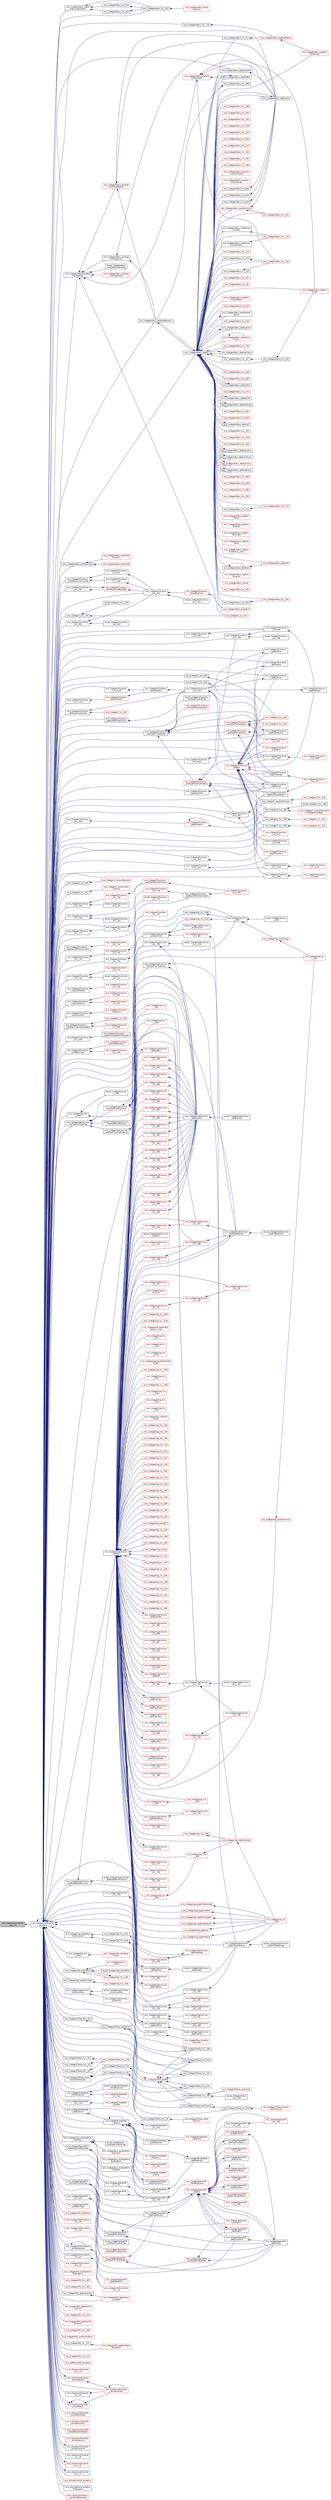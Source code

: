 digraph "omc_ExpressionDumpTpl_fun__23"
{
  edge [fontname="Helvetica",fontsize="10",labelfontname="Helvetica",labelfontsize="10"];
  node [fontname="Helvetica",fontsize="10",shape=record];
  rankdir="LR";
  Node121783 [label="omc_ExpressionDumpTpl\l_fun__23",height=0.2,width=0.4,color="black", fillcolor="grey75", style="filled", fontcolor="black"];
  Node121783 -> Node121784 [dir="back",color="midnightblue",fontsize="10",style="solid",fontname="Helvetica"];
  Node121784 [label="omc_ExpressionDumpTpl\l_dumpExp",height=0.2,width=0.4,color="black", fillcolor="white", style="filled",URL="$d7/ddf/_expression_dump_tpl_8h.html#af778d6f743788d1389d2fb2e53ea7c25"];
  Node121784 -> Node121785 [dir="back",color="midnightblue",fontsize="10",style="solid",fontname="Helvetica"];
  Node121785 [label="omc_CodegenAdevs_literal\lExpConstBoxedVal",height=0.2,width=0.4,color="black", fillcolor="white", style="filled",URL="$d9/daa/_codegen_adevs_8h.html#a64800dd7b1847f414adfb881cda70ecd"];
  Node121785 -> Node121786 [dir="back",color="midnightblue",fontsize="10",style="solid",fontname="Helvetica"];
  Node121786 [label="omc_CodegenAdevs_fun__815",height=0.2,width=0.4,color="black", fillcolor="white", style="filled",URL="$de/de9/_codegen_adevs_8c.html#a250882252dc1f6e7aedfa7f22f14b9a6"];
  Node121786 -> Node121787 [dir="back",color="midnightblue",fontsize="10",style="solid",fontname="Helvetica"];
  Node121787 [label="omc_CodegenAdevs_literal\lExpConst",height=0.2,width=0.4,color="red", fillcolor="white", style="filled",URL="$d9/daa/_codegen_adevs_8h.html#a1fe04343cf462023df1f3bed6d520520"];
  Node121785 -> Node121789 [dir="back",color="midnightblue",fontsize="10",style="solid",fontname="Helvetica"];
  Node121789 [label="omc_CodegenAdevs_lm__814",height=0.2,width=0.4,color="black", fillcolor="white", style="filled",URL="$de/de9/_codegen_adevs_8c.html#a7498168b3a1f11a33d84efe97b4de12b"];
  Node121789 -> Node121786 [dir="back",color="midnightblue",fontsize="10",style="solid",fontname="Helvetica"];
  Node121785 -> Node121790 [dir="back",color="midnightblue",fontsize="10",style="solid",fontname="Helvetica"];
  Node121790 [label="omc_CodegenAdevs_lm__813",height=0.2,width=0.4,color="black", fillcolor="white", style="filled",URL="$de/de9/_codegen_adevs_8c.html#ac0729b5f434325e9102d741085eba91c"];
  Node121790 -> Node121786 [dir="back",color="midnightblue",fontsize="10",style="solid",fontname="Helvetica"];
  Node121784 -> Node121786 [dir="back",color="midnightblue",fontsize="10",style="solid",fontname="Helvetica"];
  Node121784 -> Node121791 [dir="back",color="midnightblue",fontsize="10",style="solid",fontname="Helvetica"];
  Node121791 [label="omc_CodegenAdevs_expType\lFromExpFlag",height=0.2,width=0.4,color="black", fillcolor="white", style="filled",URL="$d9/daa/_codegen_adevs_8h.html#a15e104ebdce8afeca02ff380b8ac37e7"];
  Node121791 -> Node121792 [dir="back",color="midnightblue",fontsize="10",style="solid",fontname="Helvetica"];
  Node121792 [label="boxptr_CodegenAdevs\l_expTypeFromExpFlag",height=0.2,width=0.4,color="black", fillcolor="white", style="filled",URL="$d9/daa/_codegen_adevs_8h.html#ae6816cfeb2554ad6b4408c685a5df5ef"];
  Node121791 -> Node121793 [dir="back",color="midnightblue",fontsize="10",style="solid",fontname="Helvetica"];
  Node121793 [label="omc_CodegenAdevs_expType\lFromExpArrayIf",height=0.2,width=0.4,color="red", fillcolor="white", style="filled",URL="$d9/daa/_codegen_adevs_8h.html#a9f20ff6e356c61d61fdd3192f595ea9e"];
  Node121791 -> Node122035 [dir="back",color="midnightblue",fontsize="10",style="solid",fontname="Helvetica"];
  Node122035 [label="omc_CodegenAdevs_expType\lFromExpArray",height=0.2,width=0.4,color="black", fillcolor="white", style="filled",URL="$d9/daa/_codegen_adevs_8h.html#a3a0957f512b9ab415460365fbff87e67"];
  Node122035 -> Node121900 [dir="back",color="midnightblue",fontsize="10",style="solid",fontname="Helvetica"];
  Node121900 [label="omc_CodegenAdevs_daeExpReduction",height=0.2,width=0.4,color="black", fillcolor="white", style="filled",URL="$d9/daa/_codegen_adevs_8h.html#a2bbe7fcbc87f87085de292ffdd71d7c6"];
  Node121900 -> Node121796 [dir="back",color="midnightblue",fontsize="10",style="solid",fontname="Helvetica"];
  Node121796 [label="omc_CodegenAdevs_daeExp",height=0.2,width=0.4,color="black", fillcolor="white", style="filled",URL="$d9/daa/_codegen_adevs_8h.html#a9de74b5acd9c15114c4688310c75a1dd"];
  Node121796 -> Node121797 [dir="back",color="midnightblue",fontsize="10",style="solid",fontname="Helvetica"];
  Node121797 [label="omc_CodegenAdevs_assertCommon",height=0.2,width=0.4,color="red", fillcolor="white", style="filled",URL="$d9/daa/_codegen_adevs_8h.html#ae91d938868dfa791c3ca0c4fa94bef8c"];
  Node121797 -> Node121798 [dir="back",color="midnightblue",fontsize="10",style="solid",fontname="Helvetica"];
  Node121798 [label="omc_CodegenAdevs_daeExpCall",height=0.2,width=0.4,color="black", fillcolor="white", style="filled",URL="$d9/daa/_codegen_adevs_8h.html#a2868f70df29d08d9b1b068937069ec6b"];
  Node121798 -> Node121796 [dir="back",color="midnightblue",fontsize="10",style="solid",fontname="Helvetica"];
  Node121797 -> Node121872 [dir="back",color="midnightblue",fontsize="10",style="solid",fontname="Helvetica"];
  Node121872 [label="omc_CodegenAdevs_fun__202",height=0.2,width=0.4,color="red", fillcolor="white", style="filled",URL="$de/de9/_codegen_adevs_8c.html#a56c6f22dad4030cfa080834d4833ecf2"];
  Node121796 -> Node121877 [dir="back",color="midnightblue",fontsize="10",style="solid",fontname="Helvetica"];
  Node121877 [label="omc_CodegenAdevs_algStmt\lAssignPattern",height=0.2,width=0.4,color="red", fillcolor="white", style="filled",URL="$d9/daa/_codegen_adevs_8h.html#a00909c54c1155227f29ecf3ec82689c9"];
  Node121796 -> Node121878 [dir="back",color="midnightblue",fontsize="10",style="solid",fontname="Helvetica"];
  Node121878 [label="omc_CodegenAdevs_lm__749",height=0.2,width=0.4,color="red", fillcolor="white", style="filled",URL="$de/de9/_codegen_adevs_8c.html#a084dfe4cf9282a1a2030dd3c5cb4723a"];
  Node121796 -> Node121881 [dir="back",color="midnightblue",fontsize="10",style="solid",fontname="Helvetica"];
  Node121881 [label="omc_CodegenAdevs_daeExpMeta\lOption",height=0.2,width=0.4,color="black", fillcolor="white", style="filled",URL="$d9/daa/_codegen_adevs_8h.html#a29b4c7126109421f90304d143f75d51c"];
  Node121881 -> Node121796 [dir="back",color="midnightblue",fontsize="10",style="solid",fontname="Helvetica"];
  Node121796 -> Node121882 [dir="back",color="midnightblue",fontsize="10",style="solid",fontname="Helvetica"];
  Node121882 [label="omc_CodegenAdevs_lm__745",height=0.2,width=0.4,color="red", fillcolor="white", style="filled",URL="$de/de9/_codegen_adevs_8c.html#a34ef673beae306852ca5d5a05054d221"];
  Node121796 -> Node121884 [dir="back",color="midnightblue",fontsize="10",style="solid",fontname="Helvetica"];
  Node121884 [label="omc_CodegenAdevs_daeExpCons",height=0.2,width=0.4,color="black", fillcolor="white", style="filled",URL="$d9/daa/_codegen_adevs_8h.html#a86a3fd6e617f8587808b6c5bb33730d9"];
  Node121884 -> Node121796 [dir="back",color="midnightblue",fontsize="10",style="solid",fontname="Helvetica"];
  Node121796 -> Node121885 [dir="back",color="midnightblue",fontsize="10",style="solid",fontname="Helvetica"];
  Node121885 [label="omc_CodegenAdevs_daeExpList\lToCons",height=0.2,width=0.4,color="red", fillcolor="white", style="filled",URL="$d9/daa/_codegen_adevs_8h.html#a47ba5fd62c4c0d119899f2c60fce61c2"];
  Node121885 -> Node121885 [dir="back",color="midnightblue",fontsize="10",style="solid",fontname="Helvetica"];
  Node121796 -> Node121887 [dir="back",color="midnightblue",fontsize="10",style="solid",fontname="Helvetica"];
  Node121887 [label="omc_CodegenAdevs_lm__739",height=0.2,width=0.4,color="red", fillcolor="white", style="filled",URL="$de/de9/_codegen_adevs_8c.html#af42fbef6083f968b855f48b3ed515dd5"];
  Node121796 -> Node121895 [dir="back",color="midnightblue",fontsize="10",style="solid",fontname="Helvetica"];
  Node121895 [label="omc_CodegenAdevs_daeExpUnbox",height=0.2,width=0.4,color="black", fillcolor="white", style="filled",URL="$d9/daa/_codegen_adevs_8h.html#a9beb8561e553f54e42d40fa7de9e591f"];
  Node121895 -> Node121796 [dir="back",color="midnightblue",fontsize="10",style="solid",fontname="Helvetica"];
  Node121796 -> Node121896 [dir="back",color="midnightblue",fontsize="10",style="solid",fontname="Helvetica"];
  Node121896 [label="omc_CodegenAdevs_daeExpBox",height=0.2,width=0.4,color="black", fillcolor="white", style="filled",URL="$d9/daa/_codegen_adevs_8h.html#a873bbb125771832956370f6c5cb0c867"];
  Node121896 -> Node121796 [dir="back",color="midnightblue",fontsize="10",style="solid",fontname="Helvetica"];
  Node121796 -> Node121897 [dir="back",color="midnightblue",fontsize="10",style="solid",fontname="Helvetica"];
  Node121897 [label="omc_CodegenAdevs_fun__725",height=0.2,width=0.4,color="red", fillcolor="white", style="filled",URL="$de/de9/_codegen_adevs_8c.html#a0813236bbee1f77830ef1542549eb3fa"];
  Node121796 -> Node121898 [dir="back",color="midnightblue",fontsize="10",style="solid",fontname="Helvetica"];
  Node121898 [label="omc_CodegenAdevs_lm__723",height=0.2,width=0.4,color="black", fillcolor="white", style="filled",URL="$de/de9/_codegen_adevs_8c.html#a4e2d525e9d4ff53709d9bba41bd53ba1"];
  Node121898 -> Node121897 [dir="back",color="midnightblue",fontsize="10",style="solid",fontname="Helvetica"];
  Node121796 -> Node121899 [dir="back",color="midnightblue",fontsize="10",style="solid",fontname="Helvetica"];
  Node121899 [label="omc_CodegenAdevs_lm__711",height=0.2,width=0.4,color="black", fillcolor="white", style="filled",URL="$de/de9/_codegen_adevs_8c.html#a40c76f364bafefc59472c59792bc1be3"];
  Node121899 -> Node121805 [dir="back",color="midnightblue",fontsize="10",style="solid",fontname="Helvetica"];
  Node121805 [label="omc_CodegenAdevs_daeExpMatch2",height=0.2,width=0.4,color="red", fillcolor="white", style="filled",URL="$d9/daa/_codegen_adevs_8h.html#a801195a161cb3a044c289a6bb21990a0"];
  Node121805 -> Node121807 [dir="back",color="midnightblue",fontsize="10",style="solid",fontname="Helvetica"];
  Node121807 [label="omc_CodegenAdevs_algStmt\lTupleAssign",height=0.2,width=0.4,color="red", fillcolor="white", style="filled",URL="$d9/daa/_codegen_adevs_8h.html#a630d4b9942ac3f5f147f27e550363a5d"];
  Node121796 -> Node121900 [dir="back",color="midnightblue",fontsize="10",style="solid",fontname="Helvetica"];
  Node121796 -> Node121901 [dir="back",color="midnightblue",fontsize="10",style="solid",fontname="Helvetica"];
  Node121901 [label="omc_CodegenAdevs_fun__693",height=0.2,width=0.4,color="red", fillcolor="white", style="filled",URL="$de/de9/_codegen_adevs_8c.html#a365dd3ae9a1f3d169be9570051228767"];
  Node121796 -> Node121903 [dir="back",color="midnightblue",fontsize="10",style="solid",fontname="Helvetica"];
  Node121903 [label="omc_CodegenAdevs_fun__689",height=0.2,width=0.4,color="black", fillcolor="white", style="filled",URL="$de/de9/_codegen_adevs_8c.html#afac417c10952c1cf6b2cadc7a47e040f"];
  Node121903 -> Node121900 [dir="back",color="midnightblue",fontsize="10",style="solid",fontname="Helvetica"];
  Node121796 -> Node121904 [dir="back",color="midnightblue",fontsize="10",style="solid",fontname="Helvetica"];
  Node121904 [label="omc_CodegenAdevs_fun__687",height=0.2,width=0.4,color="red", fillcolor="white", style="filled",URL="$de/de9/_codegen_adevs_8c.html#a070af6d7890e160bc6de0c7e094ec16c"];
  Node121796 -> Node121906 [dir="back",color="midnightblue",fontsize="10",style="solid",fontname="Helvetica"];
  Node121906 [label="omc_CodegenAdevs_daeExpSize",height=0.2,width=0.4,color="black", fillcolor="white", style="filled",URL="$d9/daa/_codegen_adevs_8h.html#a5446a46749e18838d40ac4172b52a013"];
  Node121906 -> Node121796 [dir="back",color="midnightblue",fontsize="10",style="solid",fontname="Helvetica"];
  Node121796 -> Node121907 [dir="back",color="midnightblue",fontsize="10",style="solid",fontname="Helvetica"];
  Node121907 [label="omc_CodegenAdevs_daeExpCallPre",height=0.2,width=0.4,color="black", fillcolor="white", style="filled",URL="$d9/daa/_codegen_adevs_8h.html#ae1a7deecfe52ddd7b23ef95d5a0223c0"];
  Node121907 -> Node121798 [dir="back",color="midnightblue",fontsize="10",style="solid",fontname="Helvetica"];
  Node121796 -> Node121890 [dir="back",color="midnightblue",fontsize="10",style="solid",fontname="Helvetica"];
  Node121890 [label="omc_CodegenAdevs_fun__676",height=0.2,width=0.4,color="red", fillcolor="white", style="filled",URL="$de/de9/_codegen_adevs_8c.html#a3ba8f3c99bb6eb42321e28a2282ed425"];
  Node121796 -> Node121908 [dir="back",color="midnightblue",fontsize="10",style="solid",fontname="Helvetica"];
  Node121908 [label="omc_CodegenAdevs_lm__675",height=0.2,width=0.4,color="black", fillcolor="white", style="filled",URL="$de/de9/_codegen_adevs_8c.html#a9853e3e33e2688f48739d5922504bd58"];
  Node121908 -> Node121890 [dir="back",color="midnightblue",fontsize="10",style="solid",fontname="Helvetica"];
  Node121796 -> Node121909 [dir="back",color="midnightblue",fontsize="10",style="solid",fontname="Helvetica"];
  Node121909 [label="omc_CodegenAdevs_lm__673",height=0.2,width=0.4,color="black", fillcolor="white", style="filled",URL="$de/de9/_codegen_adevs_8c.html#a7dbd8151768853b2608709672cc35081"];
  Node121909 -> Node121890 [dir="back",color="midnightblue",fontsize="10",style="solid",fontname="Helvetica"];
  Node121796 -> Node121910 [dir="back",color="midnightblue",fontsize="10",style="solid",fontname="Helvetica"];
  Node121910 [label="omc_CodegenAdevs_fun__672",height=0.2,width=0.4,color="red", fillcolor="white", style="filled",URL="$de/de9/_codegen_adevs_8c.html#ac8f0794a2bbe93f276871e20ee0e4ecf"];
  Node121796 -> Node121911 [dir="back",color="midnightblue",fontsize="10",style="solid",fontname="Helvetica"];
  Node121911 [label="omc_CodegenAdevs_daeExpCast",height=0.2,width=0.4,color="black", fillcolor="white", style="filled",URL="$d9/daa/_codegen_adevs_8h.html#a6f7bcd15afe17f36985b2a8bbe1ccf56"];
  Node121911 -> Node121796 [dir="back",color="midnightblue",fontsize="10",style="solid",fontname="Helvetica"];
  Node121796 -> Node121912 [dir="back",color="midnightblue",fontsize="10",style="solid",fontname="Helvetica"];
  Node121912 [label="omc_CodegenAdevs_daeExpRange",height=0.2,width=0.4,color="black", fillcolor="white", style="filled",URL="$d9/daa/_codegen_adevs_8h.html#aabcaf10b5a6320415495d5e5021ece0a"];
  Node121912 -> Node121796 [dir="back",color="midnightblue",fontsize="10",style="solid",fontname="Helvetica"];
  Node121796 -> Node121913 [dir="back",color="midnightblue",fontsize="10",style="solid",fontname="Helvetica"];
  Node121913 [label="omc_CodegenAdevs_lm__667",height=0.2,width=0.4,color="red", fillcolor="white", style="filled",URL="$de/de9/_codegen_adevs_8c.html#ac2da2c6e79ce24417dda53eabf692104"];
  Node121796 -> Node121917 [dir="back",color="midnightblue",fontsize="10",style="solid",fontname="Helvetica"];
  Node121917 [label="omc_CodegenAdevs_lm__663",height=0.2,width=0.4,color="red", fillcolor="white", style="filled",URL="$de/de9/_codegen_adevs_8c.html#ab0bec96c09a56938b8284214320131b7"];
  Node121796 -> Node121798 [dir="back",color="midnightblue",fontsize="10",style="solid",fontname="Helvetica"];
  Node121796 -> Node121920 [dir="back",color="midnightblue",fontsize="10",style="solid",fontname="Helvetica"];
  Node121920 [label="omc_CodegenAdevs_lm__648",height=0.2,width=0.4,color="black", fillcolor="white", style="filled",URL="$de/de9/_codegen_adevs_8c.html#a8f48ec33deb548c7efcb67547f0afffa"];
  Node121920 -> Node121798 [dir="back",color="midnightblue",fontsize="10",style="solid",fontname="Helvetica"];
  Node121796 -> Node121921 [dir="back",color="midnightblue",fontsize="10",style="solid",fontname="Helvetica"];
  Node121921 [label="omc_CodegenAdevs_lm__647",height=0.2,width=0.4,color="black", fillcolor="white", style="filled",URL="$de/de9/_codegen_adevs_8c.html#a87d96e4a5f0888aa6bc54a3db7937501"];
  Node121921 -> Node121798 [dir="back",color="midnightblue",fontsize="10",style="solid",fontname="Helvetica"];
  Node121796 -> Node121922 [dir="back",color="midnightblue",fontsize="10",style="solid",fontname="Helvetica"];
  Node121922 [label="omc_CodegenAdevs_lm__646",height=0.2,width=0.4,color="black", fillcolor="white", style="filled",URL="$de/de9/_codegen_adevs_8c.html#aa612a58a53c6290e6e8109e8adcffe54"];
  Node121922 -> Node121798 [dir="back",color="midnightblue",fontsize="10",style="solid",fontname="Helvetica"];
  Node121796 -> Node121795 [dir="back",color="midnightblue",fontsize="10",style="solid",fontname="Helvetica"];
  Node121795 [label="omc_CodegenAdevs_daeExpIf",height=0.2,width=0.4,color="black", fillcolor="white", style="filled",URL="$d9/daa/_codegen_adevs_8h.html#a95470060820c24d97cf1ca6a52eacc6e"];
  Node121795 -> Node121796 [dir="back",color="midnightblue",fontsize="10",style="solid",fontname="Helvetica"];
  Node121796 -> Node121923 [dir="back",color="midnightblue",fontsize="10",style="solid",fontname="Helvetica"];
  Node121923 [label="omc_CodegenAdevs_fun__637",height=0.2,width=0.4,color="red", fillcolor="white", style="filled",URL="$de/de9/_codegen_adevs_8c.html#a91fd61867266ed1ff7de4494163f900d"];
  Node121796 -> Node121929 [dir="back",color="midnightblue",fontsize="10",style="solid",fontname="Helvetica"];
  Node121929 [label="omc_CodegenAdevs_fun__634",height=0.2,width=0.4,color="red", fillcolor="white", style="filled",URL="$de/de9/_codegen_adevs_8c.html#a3c8b202057eb7122436634093ef7e29d"];
  Node121796 -> Node121931 [dir="back",color="midnightblue",fontsize="10",style="solid",fontname="Helvetica"];
  Node121931 [label="omc_CodegenAdevs_fun__630",height=0.2,width=0.4,color="red", fillcolor="white", style="filled",URL="$de/de9/_codegen_adevs_8c.html#afe222b62553e4bec6e7a2a203d5dcd2d"];
  Node121796 -> Node121932 [dir="back",color="midnightblue",fontsize="10",style="solid",fontname="Helvetica"];
  Node121932 [label="omc_CodegenAdevs_daeExpLunary",height=0.2,width=0.4,color="black", fillcolor="white", style="filled",URL="$d9/daa/_codegen_adevs_8h.html#abcea849fd22607679f40adcad674a9d4"];
  Node121932 -> Node121796 [dir="back",color="midnightblue",fontsize="10",style="solid",fontname="Helvetica"];
  Node121796 -> Node121933 [dir="back",color="midnightblue",fontsize="10",style="solid",fontname="Helvetica"];
  Node121933 [label="omc_CodegenAdevs_daeExpLbinary",height=0.2,width=0.4,color="black", fillcolor="white", style="filled",URL="$d9/daa/_codegen_adevs_8h.html#a022b0b20bf2bd68d8ca5a41f2d3c6701"];
  Node121933 -> Node121796 [dir="back",color="midnightblue",fontsize="10",style="solid",fontname="Helvetica"];
  Node121796 -> Node121934 [dir="back",color="midnightblue",fontsize="10",style="solid",fontname="Helvetica"];
  Node121934 [label="omc_CodegenAdevs_daeExpUnary",height=0.2,width=0.4,color="red", fillcolor="white", style="filled",URL="$d9/daa/_codegen_adevs_8h.html#a3587cde9eea5b22299eb569f4fbef51a"];
  Node121934 -> Node121796 [dir="back",color="midnightblue",fontsize="10",style="solid",fontname="Helvetica"];
  Node121796 -> Node121936 [dir="back",color="midnightblue",fontsize="10",style="solid",fontname="Helvetica"];
  Node121936 [label="omc_CodegenAdevs_daeExpBinary",height=0.2,width=0.4,color="black", fillcolor="white", style="filled",URL="$d9/daa/_codegen_adevs_8h.html#afa1915101bdb3a3d03845a6c1fb08846"];
  Node121936 -> Node121796 [dir="back",color="midnightblue",fontsize="10",style="solid",fontname="Helvetica"];
  Node121796 -> Node121937 [dir="back",color="midnightblue",fontsize="10",style="solid",fontname="Helvetica"];
  Node121937 [label="omc_CodegenAdevs_lm__609",height=0.2,width=0.4,color="red", fillcolor="white", style="filled",URL="$de/de9/_codegen_adevs_8c.html#aa8233046e28a7ed22d8700402d957dd2"];
  Node121796 -> Node121949 [dir="back",color="midnightblue",fontsize="10",style="solid",fontname="Helvetica"];
  Node121949 [label="omc_CodegenAdevs_fun__603",height=0.2,width=0.4,color="red", fillcolor="white", style="filled",URL="$de/de9/_codegen_adevs_8c.html#a577fa8ae15f1f431ead56fcd688049f1"];
  Node121796 -> Node121960 [dir="back",color="midnightblue",fontsize="10",style="solid",fontname="Helvetica"];
  Node121960 [label="omc_CodegenAdevs_lm__596",height=0.2,width=0.4,color="red", fillcolor="white", style="filled",URL="$de/de9/_codegen_adevs_8c.html#ae4d4d965db9f84d858d49584bbe3a423"];
  Node121796 -> Node121961 [dir="back",color="midnightblue",fontsize="10",style="solid",fontname="Helvetica"];
  Node121961 [label="omc_CodegenAdevs_fun__591",height=0.2,width=0.4,color="red", fillcolor="white", style="filled",URL="$de/de9/_codegen_adevs_8c.html#a20855c34c8781ef07dd85460b6014cbb"];
  Node121796 -> Node121809 [dir="back",color="midnightblue",fontsize="10",style="solid",fontname="Helvetica"];
  Node121809 [label="omc_CodegenAdevs_elseExpr",height=0.2,width=0.4,color="black", fillcolor="white", style="filled",URL="$d9/daa/_codegen_adevs_8h.html#a93633c2b3ffe3a28478265f495ee9fb0"];
  Node121809 -> Node121809 [dir="back",color="midnightblue",fontsize="10",style="solid",fontname="Helvetica"];
  Node121809 -> Node121810 [dir="back",color="midnightblue",fontsize="10",style="solid",fontname="Helvetica"];
  Node121810 [label="omc_CodegenAdevs_algStmtIf",height=0.2,width=0.4,color="red", fillcolor="white", style="filled",URL="$d9/daa/_codegen_adevs_8h.html#ae772372ee060e27b4810aaa650e36c79"];
  Node121796 -> Node121970 [dir="back",color="midnightblue",fontsize="10",style="solid",fontname="Helvetica"];
  Node121970 [label="omc_CodegenAdevs_algStmt\lReinit",height=0.2,width=0.4,color="red", fillcolor="white", style="filled",URL="$d9/daa/_codegen_adevs_8h.html#a8773037bc8cb8b48346481709d01beb0"];
  Node121796 -> Node121971 [dir="back",color="midnightblue",fontsize="10",style="solid",fontname="Helvetica"];
  Node121971 [label="omc_CodegenAdevs_algStmt\lNoretcall",height=0.2,width=0.4,color="red", fillcolor="white", style="filled",URL="$d9/daa/_codegen_adevs_8h.html#a399c9f0ed9c3087de551ca834e1bfd4e"];
  Node121796 -> Node121972 [dir="back",color="midnightblue",fontsize="10",style="solid",fontname="Helvetica"];
  Node121972 [label="omc_CodegenAdevs_algStmt\lTerminate",height=0.2,width=0.4,color="red", fillcolor="white", style="filled",URL="$d9/daa/_codegen_adevs_8h.html#abd3bbd25f24f5d76d28a67034329a864"];
  Node121796 -> Node121821 [dir="back",color="midnightblue",fontsize="10",style="solid",fontname="Helvetica"];
  Node121821 [label="omc_CodegenAdevs_algStmt\lWhile",height=0.2,width=0.4,color="red", fillcolor="white", style="filled",URL="$d9/daa/_codegen_adevs_8h.html#ab3cdafeba9b706c34d7138105972a49c"];
  Node121796 -> Node121973 [dir="back",color="midnightblue",fontsize="10",style="solid",fontname="Helvetica"];
  Node121973 [label="omc_CodegenAdevs_algStmt\lForGeneric__impl",height=0.2,width=0.4,color="red", fillcolor="white", style="filled",URL="$d9/daa/_codegen_adevs_8h.html#aed2f979b07676a696948048ee880f735"];
  Node121796 -> Node121975 [dir="back",color="midnightblue",fontsize="10",style="solid",fontname="Helvetica"];
  Node121975 [label="omc_CodegenAdevs_fun__554",height=0.2,width=0.4,color="red", fillcolor="white", style="filled",URL="$de/de9/_codegen_adevs_8c.html#ad4ff88c7748d0ce1fa7c7277ba3649df"];
  Node121796 -> Node121977 [dir="back",color="midnightblue",fontsize="10",style="solid",fontname="Helvetica"];
  Node121977 [label="omc_CodegenAdevs_fun__551",height=0.2,width=0.4,color="black", fillcolor="white", style="filled",URL="$de/de9/_codegen_adevs_8c.html#a1a9acbda57f12f4a3385cdb901071675"];
  Node121977 -> Node121975 [dir="back",color="midnightblue",fontsize="10",style="solid",fontname="Helvetica"];
  Node121796 -> Node121810 [dir="back",color="midnightblue",fontsize="10",style="solid",fontname="Helvetica"];
  Node121796 -> Node121807 [dir="back",color="midnightblue",fontsize="10",style="solid",fontname="Helvetica"];
  Node121796 -> Node121959 [dir="back",color="midnightblue",fontsize="10",style="solid",fontname="Helvetica"];
  Node121959 [label="omc_CodegenAdevs_algStmt\lAssignArr",height=0.2,width=0.4,color="red", fillcolor="white", style="filled",URL="$d9/daa/_codegen_adevs_8h.html#a151b556351711becefce08925c04a07b"];
  Node121796 -> Node121894 [dir="back",color="midnightblue",fontsize="10",style="solid",fontname="Helvetica"];
  Node121894 [label="omc_CodegenAdevs_algStmt\lAssign",height=0.2,width=0.4,color="red", fillcolor="white", style="filled",URL="$d9/daa/_codegen_adevs_8h.html#a46eae325d40c0791a20b5aac9e059be4"];
  Node121796 -> Node121893 [dir="back",color="midnightblue",fontsize="10",style="solid",fontname="Helvetica"];
  Node121893 [label="omc_CodegenAdevs_fun__528",height=0.2,width=0.4,color="black", fillcolor="white", style="filled",URL="$de/de9/_codegen_adevs_8c.html#a67a4dee30977bda77c6c00e03e23d424"];
  Node121893 -> Node121894 [dir="back",color="midnightblue",fontsize="10",style="solid",fontname="Helvetica"];
  Node121796 -> Node121978 [dir="back",color="midnightblue",fontsize="10",style="solid",fontname="Helvetica"];
  Node121978 [label="omc_CodegenAdevs_fun__527",height=0.2,width=0.4,color="black", fillcolor="white", style="filled",URL="$de/de9/_codegen_adevs_8c.html#a76149690a88eedbb6f9da3f2068d6caf"];
  Node121978 -> Node121893 [dir="back",color="midnightblue",fontsize="10",style="solid",fontname="Helvetica"];
  Node121796 -> Node121979 [dir="back",color="midnightblue",fontsize="10",style="solid",fontname="Helvetica"];
  Node121979 [label="omc_CodegenAdevs_extArgF77",height=0.2,width=0.4,color="red", fillcolor="white", style="filled",URL="$d9/daa/_codegen_adevs_8h.html#a9faa2f290e29979d52eec13cc9509f27"];
  Node121796 -> Node121963 [dir="back",color="midnightblue",fontsize="10",style="solid",fontname="Helvetica"];
  Node121963 [label="omc_CodegenAdevs_extArg",height=0.2,width=0.4,color="red", fillcolor="white", style="filled",URL="$d9/daa/_codegen_adevs_8h.html#a875ba680975fc8fb302266eca7c9a1a3"];
  Node121796 -> Node121982 [dir="back",color="midnightblue",fontsize="10",style="solid",fontname="Helvetica"];
  Node121982 [label="omc_CodegenAdevs_lm__487",height=0.2,width=0.4,color="red", fillcolor="white", style="filled",URL="$de/de9/_codegen_adevs_8c.html#a15cd71f0533c8c087d06fb9667479ccb"];
  Node121796 -> Node121985 [dir="back",color="midnightblue",fontsize="10",style="solid",fontname="Helvetica"];
  Node121985 [label="omc_CodegenAdevs_fun__486",height=0.2,width=0.4,color="red", fillcolor="white", style="filled",URL="$de/de9/_codegen_adevs_8c.html#a9b49274630567b8c848db92d06d9bf37"];
  Node121796 -> Node121986 [dir="back",color="midnightblue",fontsize="10",style="solid",fontname="Helvetica"];
  Node121986 [label="omc_CodegenAdevs_lm__450",height=0.2,width=0.4,color="red", fillcolor="white", style="filled",URL="$de/de9/_codegen_adevs_8c.html#a7b8cdb471a50c6eaab26706f4b056f6a"];
  Node121796 -> Node121990 [dir="back",color="midnightblue",fontsize="10",style="solid",fontname="Helvetica"];
  Node121990 [label="omc_CodegenAdevs_fun__442",height=0.2,width=0.4,color="red", fillcolor="white", style="filled",URL="$de/de9/_codegen_adevs_8c.html#a8574b47367e980d1676ea1e352c90b5d"];
  Node121796 -> Node121993 [dir="back",color="midnightblue",fontsize="10",style="solid",fontname="Helvetica"];
  Node121993 [label="omc_CodegenAdevs_fun__439",height=0.2,width=0.4,color="red", fillcolor="white", style="filled",URL="$de/de9/_codegen_adevs_8c.html#a2bfeaab6fc91f5a6a2ccabb898b1d740"];
  Node121796 -> Node122004 [dir="back",color="midnightblue",fontsize="10",style="solid",fontname="Helvetica"];
  Node122004 [label="omc_CodegenAdevs_fun__437",height=0.2,width=0.4,color="red", fillcolor="white", style="filled",URL="$de/de9/_codegen_adevs_8c.html#a53215a1d88d6c1a2b3ade836a1b2efd7"];
  Node121796 -> Node122005 [dir="back",color="midnightblue",fontsize="10",style="solid",fontname="Helvetica"];
  Node122005 [label="omc_CodegenAdevs_lm__436",height=0.2,width=0.4,color="red", fillcolor="white", style="filled",URL="$de/de9/_codegen_adevs_8c.html#a43af5ba0db9d2a83294505a4a8804607"];
  Node121796 -> Node122006 [dir="back",color="midnightblue",fontsize="10",style="solid",fontname="Helvetica"];
  Node122006 [label="omc_CodegenAdevs_fun__213",height=0.2,width=0.4,color="red", fillcolor="white", style="filled",URL="$de/de9/_codegen_adevs_8c.html#a39642cc8460e77254313d6f499533e4d"];
  Node121796 -> Node121872 [dir="back",color="midnightblue",fontsize="10",style="solid",fontname="Helvetica"];
  Node121796 -> Node122009 [dir="back",color="midnightblue",fontsize="10",style="solid",fontname="Helvetica"];
  Node122009 [label="omc_CodegenAdevs_lm__192",height=0.2,width=0.4,color="red", fillcolor="white", style="filled",URL="$de/de9/_codegen_adevs_8c.html#a11caa0bd08f73384c5eb72e8e613dc0f"];
  Node121796 -> Node122010 [dir="back",color="midnightblue",fontsize="10",style="solid",fontname="Helvetica"];
  Node122010 [label="omc_CodegenAdevs_lm__187",height=0.2,width=0.4,color="red", fillcolor="white", style="filled",URL="$de/de9/_codegen_adevs_8c.html#aec0099413e410ff36059fc726a684cd0"];
  Node121796 -> Node122011 [dir="back",color="midnightblue",fontsize="10",style="solid",fontname="Helvetica"];
  Node122011 [label="omc_CodegenAdevs_lm__186",height=0.2,width=0.4,color="red", fillcolor="white", style="filled",URL="$de/de9/_codegen_adevs_8c.html#aaa30945744e4aad83f2fa48c7abeefac"];
  Node121796 -> Node122012 [dir="back",color="midnightblue",fontsize="10",style="solid",fontname="Helvetica"];
  Node122012 [label="omc_CodegenAdevs_equation\lArrayCallAssign",height=0.2,width=0.4,color="red", fillcolor="white", style="filled",URL="$d9/daa/_codegen_adevs_8h.html#a3d764ac8d2fb896085911c271f5964d2"];
  Node121796 -> Node122013 [dir="back",color="midnightblue",fontsize="10",style="solid",fontname="Helvetica"];
  Node122013 [label="omc_CodegenAdevs_equation\lSimpleAssign",height=0.2,width=0.4,color="red", fillcolor="white", style="filled",URL="$d9/daa/_codegen_adevs_8h.html#a09f09642c67508c49d51283dfb7e3e02"];
  Node121796 -> Node122014 [dir="back",color="midnightblue",fontsize="10",style="solid",fontname="Helvetica"];
  Node122014 [label="omc_CodegenAdevs_fun__176",height=0.2,width=0.4,color="red", fillcolor="white", style="filled",URL="$de/de9/_codegen_adevs_8c.html#ac877b05c790b2c4d426cf30d0b89ab6b"];
  Node121796 -> Node122022 [dir="back",color="midnightblue",fontsize="10",style="solid",fontname="Helvetica"];
  Node122022 [label="omc_CodegenAdevs_fun__174",height=0.2,width=0.4,color="red", fillcolor="white", style="filled",URL="$de/de9/_codegen_adevs_8c.html#a8fcd84ae6beb69fd519e93ab5dfc5963"];
  Node121796 -> Node122028 [dir="back",color="midnightblue",fontsize="10",style="solid",fontname="Helvetica"];
  Node122028 [label="omc_CodegenAdevs_makeEvent\lFuncCall",height=0.2,width=0.4,color="black", fillcolor="white", style="filled",URL="$d9/daa/_codegen_adevs_8h.html#aa67ea2525b8519c56f6d523a9f70f3f0"];
  Node122028 -> Node122014 [dir="back",color="midnightblue",fontsize="10",style="solid",fontname="Helvetica"];
  Node121796 -> Node122029 [dir="back",color="midnightblue",fontsize="10",style="solid",fontname="Helvetica"];
  Node122029 [label="omc_CodegenAdevs_makeEvent\lFuncCallForDiv",height=0.2,width=0.4,color="black", fillcolor="white", style="filled",URL="$d9/daa/_codegen_adevs_8h.html#afff2e8233527ec405b1f0e4402d8c2fe"];
  Node122029 -> Node122014 [dir="back",color="midnightblue",fontsize="10",style="solid",fontname="Helvetica"];
  Node121796 -> Node122030 [dir="back",color="midnightblue",fontsize="10",style="solid",fontname="Helvetica"];
  Node122030 [label="omc_CodegenAdevs_lm__107",height=0.2,width=0.4,color="red", fillcolor="white", style="filled",URL="$de/de9/_codegen_adevs_8c.html#a5a1c5c2ffee7a64a62c14ce9577a848f"];
  Node121796 -> Node122034 [dir="back",color="midnightblue",fontsize="10",style="solid",fontname="Helvetica"];
  Node122034 [label="omc_CodegenAdevs_lm__85",height=0.2,width=0.4,color="red", fillcolor="white", style="filled",URL="$de/de9/_codegen_adevs_8c.html#ab6059795e8f8765361549453773101bc"];
  Node122035 -> Node121798 [dir="back",color="midnightblue",fontsize="10",style="solid",fontname="Helvetica"];
  Node121791 -> Node122036 [dir="back",color="midnightblue",fontsize="10",style="solid",fontname="Helvetica"];
  Node122036 [label="omc_CodegenAdevs_expType\lFromExpModelica",height=0.2,width=0.4,color="red", fillcolor="white", style="filled",URL="$d9/daa/_codegen_adevs_8h.html#ae8d5c83a2661142660311f9a7a1e1a74"];
  Node122036 -> Node121899 [dir="back",color="midnightblue",fontsize="10",style="solid",fontname="Helvetica"];
  Node122036 -> Node121900 [dir="back",color="midnightblue",fontsize="10",style="solid",fontname="Helvetica"];
  Node122036 -> Node121798 [dir="back",color="midnightblue",fontsize="10",style="solid",fontname="Helvetica"];
  Node121791 -> Node122040 [dir="back",color="midnightblue",fontsize="10",style="solid",fontname="Helvetica"];
  Node122040 [label="omc_CodegenAdevs_expType\lFromExpShort",height=0.2,width=0.4,color="red", fillcolor="white", style="filled",URL="$d9/daa/_codegen_adevs_8h.html#ade01b25fc05a53552793f89abc79a2f9"];
  Node122040 -> Node121896 [dir="back",color="midnightblue",fontsize="10",style="solid",fontname="Helvetica"];
  Node122040 -> Node121890 [dir="back",color="midnightblue",fontsize="10",style="solid",fontname="Helvetica"];
  Node122040 -> Node121798 [dir="back",color="midnightblue",fontsize="10",style="solid",fontname="Helvetica"];
  Node122040 -> Node121894 [dir="back",color="midnightblue",fontsize="10",style="solid",fontname="Helvetica"];
  Node121791 -> Node121979 [dir="back",color="midnightblue",fontsize="10",style="solid",fontname="Helvetica"];
  Node121784 -> Node122042 [dir="back",color="midnightblue",fontsize="10",style="solid",fontname="Helvetica"];
  Node122042 [label="omc_CodegenAdevs_fun__712",height=0.2,width=0.4,color="black", fillcolor="white", style="filled",URL="$de/de9/_codegen_adevs_8c.html#a716107476785fbf3b9d326eba65be520"];
  Node122042 -> Node121805 [dir="back",color="midnightblue",fontsize="10",style="solid",fontname="Helvetica"];
  Node121784 -> Node121900 [dir="back",color="midnightblue",fontsize="10",style="solid",fontname="Helvetica"];
  Node121784 -> Node121907 [dir="back",color="midnightblue",fontsize="10",style="solid",fontname="Helvetica"];
  Node121784 -> Node121798 [dir="back",color="midnightblue",fontsize="10",style="solid",fontname="Helvetica"];
  Node121784 -> Node121796 [dir="back",color="midnightblue",fontsize="10",style="solid",fontname="Helvetica"];
  Node121784 -> Node122043 [dir="back",color="midnightblue",fontsize="10",style="solid",fontname="Helvetica"];
  Node122043 [label="omc_CodegenAdevs_extReturnType",height=0.2,width=0.4,color="black", fillcolor="white", style="filled",URL="$d9/daa/_codegen_adevs_8h.html#a71d0d64dde64b31d277a77bfa77263de"];
  Node122043 -> Node122044 [dir="back",color="midnightblue",fontsize="10",style="solid",fontname="Helvetica"];
  Node122044 [label="omc_CodegenAdevs_extFunDef\lDynamic",height=0.2,width=0.4,color="red", fillcolor="white", style="filled",URL="$d9/daa/_codegen_adevs_8h.html#acab946ebc8423c2de91394795fdb8e6d"];
  Node122043 -> Node122049 [dir="back",color="midnightblue",fontsize="10",style="solid",fontname="Helvetica"];
  Node122049 [label="omc_CodegenAdevs_extFunDef",height=0.2,width=0.4,color="red", fillcolor="white", style="filled",URL="$d9/daa/_codegen_adevs_8h.html#a03d191d833cd5c6e33ef5d33a775b743"];
  Node121784 -> Node122050 [dir="back",color="midnightblue",fontsize="10",style="solid",fontname="Helvetica"];
  Node122050 [label="omc_CodegenC_fun__700",height=0.2,width=0.4,color="black", fillcolor="white", style="filled",URL="$d4/ddb/_codegen_c_8c.html#a2c5cbabc6e7c4ce6e3b04f99717793a9"];
  Node122050 -> Node122051 [dir="back",color="midnightblue",fontsize="10",style="solid",fontname="Helvetica"];
  Node122051 [label="omc_CodegenC_lm__701",height=0.2,width=0.4,color="red", fillcolor="white", style="filled",URL="$d4/ddb/_codegen_c_8c.html#a5937d31a62c648979fa96ffeaa92db43"];
  Node122050 -> Node122055 [dir="back",color="midnightblue",fontsize="10",style="solid",fontname="Helvetica"];
  Node122055 [label="boxptr_CodegenC_fun__700",height=0.2,width=0.4,color="black", fillcolor="white", style="filled",URL="$d4/ddb/_codegen_c_8c.html#a5d532e60f5afc96e9e64a7166eee57c0"];
  Node121784 -> Node122056 [dir="back",color="midnightblue",fontsize="10",style="solid",fontname="Helvetica"];
  Node122056 [label="omc_CodegenC_fun__690",height=0.2,width=0.4,color="black", fillcolor="white", style="filled",URL="$d4/ddb/_codegen_c_8c.html#a889b204c99edbff99364c1bab879aa5b"];
  Node122056 -> Node122057 [dir="back",color="midnightblue",fontsize="10",style="solid",fontname="Helvetica"];
  Node122057 [label="omc_CodegenC_fun__691",height=0.2,width=0.4,color="red", fillcolor="white", style="filled",URL="$d4/ddb/_codegen_c_8c.html#a70f99f0e20ef6f36a31f47e1ca21601f"];
  Node121784 -> Node122186 [dir="back",color="midnightblue",fontsize="10",style="solid",fontname="Helvetica"];
  Node122186 [label="omc_CodegenC_fun__628",height=0.2,width=0.4,color="black", fillcolor="white", style="filled",URL="$d4/ddb/_codegen_c_8c.html#a3bc818316466bf3a442765a5fe1b40ba"];
  Node122186 -> Node122187 [dir="back",color="midnightblue",fontsize="10",style="solid",fontname="Helvetica"];
  Node122187 [label="omc_CodegenC_fun__629",height=0.2,width=0.4,color="red", fillcolor="white", style="filled",URL="$d4/ddb/_codegen_c_8c.html#a1a4b3543583cae521939da12b0192ace"];
  Node121784 -> Node122189 [dir="back",color="midnightblue",fontsize="10",style="solid",fontname="Helvetica"];
  Node122189 [label="omc_CodegenC_equationForLoop",height=0.2,width=0.4,color="black", fillcolor="white", style="filled",URL="$d9/d0d/_codegen_c_8h.html#aff9eb0561a887f260874b69d573fe84b"];
  Node122189 -> Node122064 [dir="back",color="midnightblue",fontsize="10",style="solid",fontname="Helvetica"];
  Node122064 [label="omc_CodegenC_fun__591",height=0.2,width=0.4,color="red", fillcolor="white", style="filled",URL="$d4/ddb/_codegen_c_8c.html#a3cf53c1060f29c42101bbc7cdc24de9d"];
  Node121784 -> Node122190 [dir="back",color="midnightblue",fontsize="10",style="solid",fontname="Helvetica"];
  Node122190 [label="omc_CodegenC_lm__528",height=0.2,width=0.4,color="black", fillcolor="white", style="filled",URL="$d4/ddb/_codegen_c_8c.html#ae38cd5809815d20b0be20cbdc8431c62"];
  Node122190 -> Node122191 [dir="back",color="midnightblue",fontsize="10",style="solid",fontname="Helvetica"];
  Node122191 [label="omc_CodegenC_functionRelations",height=0.2,width=0.4,color="red", fillcolor="white", style="filled",URL="$d9/d0d/_codegen_c_8h.html#a19fca986f730816215c92391c9b1d2d9"];
  Node121784 -> Node122193 [dir="back",color="midnightblue",fontsize="10",style="solid",fontname="Helvetica"];
  Node122193 [label="omc_CodegenC_lm__517",height=0.2,width=0.4,color="black", fillcolor="white", style="filled",URL="$d4/ddb/_codegen_c_8c.html#a908ef16fb626376e0c8f62b0aa59d373"];
  Node122193 -> Node122194 [dir="back",color="midnightblue",fontsize="10",style="solid",fontname="Helvetica"];
  Node122194 [label="omc_CodegenC_functionZero\lCrossing",height=0.2,width=0.4,color="red", fillcolor="white", style="filled",URL="$d9/d0d/_codegen_c_8h.html#a12fe7aaa736a8d4cd74c209737225131"];
  Node121784 -> Node122195 [dir="back",color="midnightblue",fontsize="10",style="solid",fontname="Helvetica"];
  Node122195 [label="omc_CodegenC_fun__386",height=0.2,width=0.4,color="black", fillcolor="white", style="filled",URL="$d4/ddb/_codegen_c_8c.html#a6121287a1cae9aa884f79200f71c8960"];
  Node122195 -> Node122135 [dir="back",color="midnightblue",fontsize="10",style="solid",fontname="Helvetica"];
  Node122135 [label="omc_CodegenC_functionRemoved\lInitialEquationsBody",height=0.2,width=0.4,color="red", fillcolor="white", style="filled",URL="$d9/d0d/_codegen_c_8h.html#a477e2124d77bce57b7b4f66dedb39246"];
  Node122195 -> Node122196 [dir="back",color="midnightblue",fontsize="10",style="solid",fontname="Helvetica"];
  Node122196 [label="boxptr_CodegenC_fun__386",height=0.2,width=0.4,color="black", fillcolor="white", style="filled",URL="$d4/ddb/_codegen_c_8c.html#ab8ff2e84d80e750375c29fcf87533972"];
  Node121784 -> Node122197 [dir="back",color="midnightblue",fontsize="10",style="solid",fontname="Helvetica"];
  Node122197 [label="omc_CodegenC_fun__309",height=0.2,width=0.4,color="black", fillcolor="white", style="filled",URL="$d4/ddb/_codegen_c_8c.html#a031a163a64a4d573b9d7983b1a2e0b6a"];
  Node122197 -> Node122198 [dir="back",color="midnightblue",fontsize="10",style="solid",fontname="Helvetica"];
  Node122198 [label="omc_CodegenC_lm__310",height=0.2,width=0.4,color="red", fillcolor="white", style="filled",URL="$d4/ddb/_codegen_c_8c.html#a760f0fcf57af41d5646c7233a6436945"];
  Node121784 -> Node122200 [dir="back",color="midnightblue",fontsize="10",style="solid",fontname="Helvetica"];
  Node122200 [label="omc_CodegenC_fun__300",height=0.2,width=0.4,color="black", fillcolor="white", style="filled",URL="$d4/ddb/_codegen_c_8c.html#a4aa0120f18bbc94ef31af681468bf6db"];
  Node122200 -> Node122201 [dir="back",color="midnightblue",fontsize="10",style="solid",fontname="Helvetica"];
  Node122201 [label="omc_CodegenC_lm__301",height=0.2,width=0.4,color="red", fillcolor="white", style="filled",URL="$d4/ddb/_codegen_c_8c.html#ab7fd9c533fe47bfadad5543bb2d8b5ee"];
  Node121784 -> Node122222 [dir="back",color="midnightblue",fontsize="10",style="solid",fontname="Helvetica"];
  Node122222 [label="omc_CodegenCFunctions\l_fun__1134",height=0.2,width=0.4,color="black", fillcolor="white", style="filled",URL="$de/df6/_codegen_c_functions_8c.html#aa839f5e98ba524ed13fbc5e9466d8ab0"];
  Node122222 -> Node122223 [dir="back",color="midnightblue",fontsize="10",style="solid",fontname="Helvetica"];
  Node122223 [label="omc_CodegenCFunctions\l_daeExpMatch2",height=0.2,width=0.4,color="red", fillcolor="white", style="filled",URL="$db/dab/_codegen_c_functions_8h.html#ad866d833b267644f5baa33ad3697fec6"];
  Node122223 -> Node122224 [dir="back",color="midnightblue",fontsize="10",style="solid",fontname="Helvetica"];
  Node122224 [label="omc_CodegenCFunctions\l_daeExpMatch",height=0.2,width=0.4,color="black", fillcolor="white", style="filled",URL="$db/dab/_codegen_c_functions_8h.html#a5af047fb31b036d7f2607b8c88977a34"];
  Node122224 -> Node122225 [dir="back",color="midnightblue",fontsize="10",style="solid",fontname="Helvetica"];
  Node122225 [label="omc_CodegenCFunctions\l_fun__700",height=0.2,width=0.4,color="black", fillcolor="white", style="filled",URL="$de/df6/_codegen_c_functions_8c.html#ad6df484da86b4a6784fc6fc8a5370e1e"];
  Node122225 -> Node122226 [dir="back",color="midnightblue",fontsize="10",style="solid",fontname="Helvetica"];
  Node122226 [label="omc_CodegenCFunctions\l_daeExp",height=0.2,width=0.4,color="red", fillcolor="white", style="filled",URL="$db/dab/_codegen_c_functions_8h.html#a7a8df6dd6bc6e7383df2b0032934744c"];
  Node122226 -> Node122057 [dir="back",color="midnightblue",fontsize="10",style="solid",fontname="Helvetica"];
  Node122226 -> Node122187 [dir="back",color="midnightblue",fontsize="10",style="solid",fontname="Helvetica"];
  Node122226 -> Node122189 [dir="back",color="midnightblue",fontsize="10",style="solid",fontname="Helvetica"];
  Node122226 -> Node122195 [dir="back",color="midnightblue",fontsize="10",style="solid",fontname="Helvetica"];
  Node122226 -> Node122197 [dir="back",color="midnightblue",fontsize="10",style="solid",fontname="Helvetica"];
  Node122226 -> Node122200 [dir="back",color="midnightblue",fontsize="10",style="solid",fontname="Helvetica"];
  Node122226 -> Node122447 [dir="back",color="midnightblue",fontsize="10",style="solid",fontname="Helvetica"];
  Node122447 [label="omc_CodegenCFunctions\l_daeExpReduction",height=0.2,width=0.4,color="black", fillcolor="white", style="filled",URL="$db/dab/_codegen_c_functions_8h.html#a9436f9f980023f619300f4443be5b4e3"];
  Node122447 -> Node122225 [dir="back",color="midnightblue",fontsize="10",style="solid",fontname="Helvetica"];
  Node122226 -> Node122720 [dir="back",color="midnightblue",fontsize="10",style="solid",fontname="Helvetica"];
  Node122720 [label="omc_CodegenCFunctions\l_fun__1118",height=0.2,width=0.4,color="black", fillcolor="white", style="filled",URL="$de/df6/_codegen_c_functions_8c.html#a5ab3c31f917b6a9ca4e54f6854782bb7"];
  Node122720 -> Node122721 [dir="back",color="midnightblue",fontsize="10",style="solid",fontname="Helvetica"];
  Node122721 [label="omc_CodegenCFunctions\l_lm__1119",height=0.2,width=0.4,color="red", fillcolor="white", style="filled",URL="$de/df6/_codegen_c_functions_8c.html#a8918cccde8b672720da46342dea6ed5e"];
  Node122226 -> Node122733 [dir="back",color="midnightblue",fontsize="10",style="solid",fontname="Helvetica"];
  Node122733 [label="omc_CodegenCFunctions\l_fun__1060",height=0.2,width=0.4,color="black", fillcolor="white", style="filled",URL="$de/df6/_codegen_c_functions_8c.html#a8211dc1d65bdbd4d321f9cfe9879a3cf"];
  Node122733 -> Node122734 [dir="back",color="midnightblue",fontsize="10",style="solid",fontname="Helvetica"];
  Node122734 [label="omc_CodegenCFunctions\l_lm__1061",height=0.2,width=0.4,color="red", fillcolor="white", style="filled",URL="$de/df6/_codegen_c_functions_8c.html#a9a349d8d8757cbe5340b778eca41b1f4"];
  Node122226 -> Node122746 [dir="back",color="midnightblue",fontsize="10",style="solid",fontname="Helvetica"];
  Node122746 [label="omc_CodegenCFunctions\l_daeExpSize",height=0.2,width=0.4,color="black", fillcolor="white", style="filled",URL="$db/dab/_codegen_c_functions_8h.html#a40e6fd36b52d9280f7d8acb8fa81c68b"];
  Node122746 -> Node122225 [dir="back",color="midnightblue",fontsize="10",style="solid",fontname="Helvetica"];
  Node122226 -> Node122402 [dir="back",color="midnightblue",fontsize="10",style="solid",fontname="Helvetica"];
  Node122402 [label="omc_CodegenCFunctions\l_fun__1005",height=0.2,width=0.4,color="black", fillcolor="white", style="filled",URL="$de/df6/_codegen_c_functions_8c.html#af6b8280653451537023d319b3cbeb67a"];
  Node122402 -> Node122403 [dir="back",color="midnightblue",fontsize="10",style="solid",fontname="Helvetica"];
  Node122403 [label="omc_CodegenCFunctions\l_fun__1006",height=0.2,width=0.4,color="red", fillcolor="white", style="filled",URL="$de/df6/_codegen_c_functions_8c.html#a6fe5155c76c1ea7c3184e96ce87c9850"];
  Node122226 -> Node122752 [dir="back",color="midnightblue",fontsize="10",style="solid",fontname="Helvetica"];
  Node122752 [label="omc_CodegenCFunctions\l_daeExpRsub",height=0.2,width=0.4,color="black", fillcolor="white", style="filled",URL="$db/dab/_codegen_c_functions_8h.html#a65c1ba948aff53858a61b01feee98287"];
  Node122752 -> Node122225 [dir="back",color="midnightblue",fontsize="10",style="solid",fontname="Helvetica"];
  Node122226 -> Node122454 [dir="back",color="midnightblue",fontsize="10",style="solid",fontname="Helvetica"];
  Node122454 [label="omc_CodegenCFunctions\l_daeExpTsub",height=0.2,width=0.4,color="black", fillcolor="white", style="filled",URL="$db/dab/_codegen_c_functions_8h.html#a4655510c73a52dc7953e8022dbd3c207"];
  Node122454 -> Node122225 [dir="back",color="midnightblue",fontsize="10",style="solid",fontname="Helvetica"];
  Node122226 -> Node122291 [dir="back",color="midnightblue",fontsize="10",style="solid",fontname="Helvetica"];
  Node122291 [label="omc_CodegenCFunctions\l_daeExpCall",height=0.2,width=0.4,color="black", fillcolor="white", style="filled",URL="$db/dab/_codegen_c_functions_8h.html#ae5d5756a69b8b06efcfab38ddc33c1bf"];
  Node122291 -> Node122225 [dir="back",color="midnightblue",fontsize="10",style="solid",fontname="Helvetica"];
  Node122226 -> Node122806 [dir="back",color="midnightblue",fontsize="10",style="solid",fontname="Helvetica"];
  Node122806 [label="omc_CodegenCFunctions\l_fun__814",height=0.2,width=0.4,color="red", fillcolor="white", style="filled",URL="$de/df6/_codegen_c_functions_8c.html#a013e9f77dc726adbd1cde6cbcdb73cbd"];
  Node122226 -> Node122811 [dir="back",color="midnightblue",fontsize="10",style="solid",fontname="Helvetica"];
  Node122811 [label="omc_CodegenCFunctions\l_daeExpBinary",height=0.2,width=0.4,color="black", fillcolor="white", style="filled",URL="$db/dab/_codegen_c_functions_8h.html#a6b2899ccfa16052da54b6ed638d6075c"];
  Node122811 -> Node122225 [dir="back",color="midnightblue",fontsize="10",style="solid",fontname="Helvetica"];
  Node122226 -> Node122842 [dir="back",color="midnightblue",fontsize="10",style="solid",fontname="Helvetica"];
  Node122842 [label="omc_CodegenCFunctions\l_fun__707",height=0.2,width=0.4,color="red", fillcolor="white", style="filled",URL="$de/df6/_codegen_c_functions_8c.html#a319a0d1b0c2d75e887cc9ecb7d74d2c8"];
  Node122226 -> Node123015 [dir="back",color="midnightblue",fontsize="10",style="solid",fontname="Helvetica"];
  Node123015 [label="omc_CodegenCFunctions\l_assertCommon",height=0.2,width=0.4,color="red", fillcolor="white", style="filled",URL="$db/dab/_codegen_c_functions_8h.html#ad823232c6971bd8f670d171af2c6886a"];
  Node122226 -> Node122455 [dir="back",color="midnightblue",fontsize="10",style="solid",fontname="Helvetica"];
  Node122455 [label="omc_CodegenCFunctions\l_algStmtAssignPattern",height=0.2,width=0.4,color="black", fillcolor="white", style="filled",URL="$db/dab/_codegen_c_functions_8h.html#a23433e55605c638328dd0886ee9ea06a"];
  Node122455 -> Node122297 [dir="back",color="midnightblue",fontsize="10",style="solid",fontname="Helvetica"];
  Node122297 [label="omc_CodegenCFunctions\l_fun__437",height=0.2,width=0.4,color="red", fillcolor="white", style="filled",URL="$de/df6/_codegen_c_functions_8c.html#aa94ae8048e352bd1c0931ca003bbe4de"];
  Node122226 -> Node122391 [dir="back",color="midnightblue",fontsize="10",style="solid",fontname="Helvetica"];
  Node122391 [label="omc_CodegenCFunctions\l_algStmtAssign",height=0.2,width=0.4,color="black", fillcolor="white", style="filled",URL="$db/dab/_codegen_c_functions_8h.html#aad8719169e2fc2b8711fe8148f06799a"];
  Node122391 -> Node122297 [dir="back",color="midnightblue",fontsize="10",style="solid",fontname="Helvetica"];
  Node122226 -> Node122473 [dir="back",color="midnightblue",fontsize="10",style="solid",fontname="Helvetica"];
  Node122473 [label="omc_CodegenCFunctions\l_extArgF77",height=0.2,width=0.4,color="red", fillcolor="white", style="filled",URL="$db/dab/_codegen_c_functions_8h.html#a9de66e3b2f4afad397df33462767d03a"];
  Node121784 -> Node123050 [dir="back",color="midnightblue",fontsize="10",style="solid",fontname="Helvetica"];
  Node123050 [label="omc_CodegenCFunctions\l_fun__1128",height=0.2,width=0.4,color="black", fillcolor="white", style="filled",URL="$de/df6/_codegen_c_functions_8c.html#a7027c6b101e915db978bda7627664fcd"];
  Node123050 -> Node122224 [dir="back",color="midnightblue",fontsize="10",style="solid",fontname="Helvetica"];
  Node121784 -> Node122447 [dir="back",color="midnightblue",fontsize="10",style="solid",fontname="Helvetica"];
  Node121784 -> Node122720 [dir="back",color="midnightblue",fontsize="10",style="solid",fontname="Helvetica"];
  Node121784 -> Node122733 [dir="back",color="midnightblue",fontsize="10",style="solid",fontname="Helvetica"];
  Node121784 -> Node122746 [dir="back",color="midnightblue",fontsize="10",style="solid",fontname="Helvetica"];
  Node121784 -> Node122290 [dir="back",color="midnightblue",fontsize="10",style="solid",fontname="Helvetica"];
  Node122290 [label="omc_CodegenCFunctions\l_daeExpCallPre",height=0.2,width=0.4,color="black", fillcolor="white", style="filled",URL="$db/dab/_codegen_c_functions_8h.html#a84fde490c66552e03e17a6d139b6816a"];
  Node122290 -> Node122291 [dir="back",color="midnightblue",fontsize="10",style="solid",fontname="Helvetica"];
  Node121784 -> Node122402 [dir="back",color="midnightblue",fontsize="10",style="solid",fontname="Helvetica"];
  Node121784 -> Node122749 [dir="back",color="midnightblue",fontsize="10",style="solid",fontname="Helvetica"];
  Node122749 [label="omc_CodegenCFunctions\l_fun__1004",height=0.2,width=0.4,color="black", fillcolor="white", style="filled",URL="$de/df6/_codegen_c_functions_8c.html#a113b02f06adf4791c20b0871b217a8eb"];
  Node122749 -> Node122402 [dir="back",color="midnightblue",fontsize="10",style="solid",fontname="Helvetica"];
  Node121784 -> Node122752 [dir="back",color="midnightblue",fontsize="10",style="solid",fontname="Helvetica"];
  Node121784 -> Node122454 [dir="back",color="midnightblue",fontsize="10",style="solid",fontname="Helvetica"];
  Node121784 -> Node122291 [dir="back",color="midnightblue",fontsize="10",style="solid",fontname="Helvetica"];
  Node121784 -> Node123051 [dir="back",color="midnightblue",fontsize="10",style="solid",fontname="Helvetica"];
  Node123051 [label="omc_CodegenCFunctions\l_fun__906",height=0.2,width=0.4,color="black", fillcolor="white", style="filled",URL="$de/df6/_codegen_c_functions_8c.html#a1b021e7e0a36edb1fd47bd3aafcd9c2d"];
  Node123051 -> Node122291 [dir="back",color="midnightblue",fontsize="10",style="solid",fontname="Helvetica"];
  Node123051 -> Node123052 [dir="back",color="midnightblue",fontsize="10",style="solid",fontname="Helvetica"];
  Node123052 [label="boxptr_CodegenCFunctions\l_fun__906",height=0.2,width=0.4,color="black", fillcolor="white", style="filled",URL="$de/df6/_codegen_c_functions_8c.html#a0c112aa2627cf5d60b0a68e13439b069"];
  Node121784 -> Node122790 [dir="back",color="midnightblue",fontsize="10",style="solid",fontname="Helvetica"];
  Node122790 [label="omc_CodegenCFunctions\l_daeExpPartEvalFunction",height=0.2,width=0.4,color="black", fillcolor="white", style="filled",URL="$db/dab/_codegen_c_functions_8h.html#a884a3132e3155253939bfbd2575eee18"];
  Node122790 -> Node122225 [dir="back",color="midnightblue",fontsize="10",style="solid",fontname="Helvetica"];
  Node121784 -> Node123053 [dir="back",color="midnightblue",fontsize="10",style="solid",fontname="Helvetica"];
  Node123053 [label="omc_CodegenCFunctions\l_fun__813",height=0.2,width=0.4,color="black", fillcolor="white", style="filled",URL="$de/df6/_codegen_c_functions_8c.html#abcf39675d134588c98ab9a0750921417"];
  Node123053 -> Node122806 [dir="back",color="midnightblue",fontsize="10",style="solid",fontname="Helvetica"];
  Node121784 -> Node122810 [dir="back",color="midnightblue",fontsize="10",style="solid",fontname="Helvetica"];
  Node122810 [label="omc_CodegenCFunctions\l_fun__804",height=0.2,width=0.4,color="black", fillcolor="white", style="filled",URL="$de/df6/_codegen_c_functions_8c.html#a11744e3177616ba9585c932cbbcba0f4"];
  Node122810 -> Node122811 [dir="back",color="midnightblue",fontsize="10",style="solid",fontname="Helvetica"];
  Node121784 -> Node123054 [dir="back",color="midnightblue",fontsize="10",style="solid",fontname="Helvetica"];
  Node123054 [label="omc_CodegenCFunctions\l_fun__788",height=0.2,width=0.4,color="black", fillcolor="white", style="filled",URL="$de/df6/_codegen_c_functions_8c.html#ac6e504d6fa43f0dd0fe3438251563457"];
  Node123054 -> Node122810 [dir="back",color="midnightblue",fontsize="10",style="solid",fontname="Helvetica"];
  Node123054 -> Node123055 [dir="back",color="midnightblue",fontsize="10",style="solid",fontname="Helvetica"];
  Node123055 [label="boxptr_CodegenCFunctions\l_fun__788",height=0.2,width=0.4,color="black", fillcolor="white", style="filled",URL="$de/df6/_codegen_c_functions_8c.html#a6c1999239446bc9fa4cd78ade11b4a4c"];
  Node121784 -> Node123056 [dir="back",color="midnightblue",fontsize="10",style="solid",fontname="Helvetica"];
  Node123056 [label="omc_CodegenCFunctions\l_fun__784",height=0.2,width=0.4,color="black", fillcolor="white", style="filled",URL="$de/df6/_codegen_c_functions_8c.html#a27344542ec75c8415fc52c55471245c6"];
  Node123056 -> Node122810 [dir="back",color="midnightblue",fontsize="10",style="solid",fontname="Helvetica"];
  Node121784 -> Node122415 [dir="back",color="midnightblue",fontsize="10",style="solid",fontname="Helvetica"];
  Node122415 [label="omc_CodegenCFunctions\l_daeExpCrefLhsFunContext",height=0.2,width=0.4,color="black", fillcolor="white", style="filled",URL="$db/dab/_codegen_c_functions_8h.html#a00d79f20c8ba38d35a08cc6f1f26c759"];
  Node122415 -> Node122288 [dir="back",color="midnightblue",fontsize="10",style="solid",fontname="Helvetica"];
  Node122288 [label="omc_CodegenCFunctions\l_fun__760",height=0.2,width=0.4,color="red", fillcolor="white", style="filled",URL="$de/df6/_codegen_c_functions_8c.html#a74ffd168b5400684eee9adfcafd4569e"];
  Node121784 -> Node122413 [dir="back",color="midnightblue",fontsize="10",style="solid",fontname="Helvetica"];
  Node122413 [label="omc_CodegenCFunctions\l_fun__775",height=0.2,width=0.4,color="black", fillcolor="white", style="filled",URL="$de/df6/_codegen_c_functions_8c.html#ac1c4e897170e6cf2e3aedfd932b6c7f9"];
  Node122413 -> Node122414 [dir="back",color="midnightblue",fontsize="10",style="solid",fontname="Helvetica"];
  Node122414 [label="omc_CodegenCFunctions\l_fun__776",height=0.2,width=0.4,color="red", fillcolor="white", style="filled",URL="$de/df6/_codegen_c_functions_8c.html#a96dc9c97cf513ebe82ac8b9c5c46eaa6"];
  Node122414 -> Node122415 [dir="back",color="midnightblue",fontsize="10",style="solid",fontname="Helvetica"];
  Node122413 -> Node122417 [dir="back",color="midnightblue",fontsize="10",style="solid",fontname="Helvetica"];
  Node122417 [label="boxptr_CodegenCFunctions\l_fun__775",height=0.2,width=0.4,color="black", fillcolor="white", style="filled",URL="$de/df6/_codegen_c_functions_8c.html#a2b61d2784655126f9de8804244d35802"];
  Node121784 -> Node123057 [dir="back",color="midnightblue",fontsize="10",style="solid",fontname="Helvetica"];
  Node123057 [label="omc_CodegenCFunctions\l_fun__774",height=0.2,width=0.4,color="black", fillcolor="white", style="filled",URL="$de/df6/_codegen_c_functions_8c.html#a8c99b1edbb036eeb22562bceefcbe223"];
  Node123057 -> Node122413 [dir="back",color="midnightblue",fontsize="10",style="solid",fontname="Helvetica"];
  Node121784 -> Node122284 [dir="back",color="midnightblue",fontsize="10",style="solid",fontname="Helvetica"];
  Node122284 [label="omc_CodegenCFunctions\l_fun__765",height=0.2,width=0.4,color="black", fillcolor="white", style="filled",URL="$de/df6/_codegen_c_functions_8c.html#aef2bb6b053ee481d1ae68afa4f10e0e5"];
  Node122284 -> Node122285 [dir="back",color="midnightblue",fontsize="10",style="solid",fontname="Helvetica"];
  Node122285 [label="omc_CodegenCFunctions\l_fun__766",height=0.2,width=0.4,color="red", fillcolor="white", style="filled",URL="$de/df6/_codegen_c_functions_8c.html#ae9a8064470c83bccbca540360db5272f"];
  Node122285 -> Node122286 [dir="back",color="midnightblue",fontsize="10",style="solid",fontname="Helvetica"];
  Node122286 [label="omc_CodegenCFunctions\l_daeExpCrefLhsSimContext",height=0.2,width=0.4,color="red", fillcolor="white", style="filled",URL="$db/dab/_codegen_c_functions_8h.html#a5c7d49a67638ab8bab96e1fb8da07b27"];
  Node122286 -> Node122288 [dir="back",color="midnightblue",fontsize="10",style="solid",fontname="Helvetica"];
  Node122284 -> Node122394 [dir="back",color="midnightblue",fontsize="10",style="solid",fontname="Helvetica"];
  Node122394 [label="boxptr_CodegenCFunctions\l_fun__765",height=0.2,width=0.4,color="black", fillcolor="white", style="filled",URL="$de/df6/_codegen_c_functions_8c.html#a35ddce4ac46d8dfebc98a6c25bb630fa"];
  Node121784 -> Node122395 [dir="back",color="midnightblue",fontsize="10",style="solid",fontname="Helvetica"];
  Node122395 [label="omc_CodegenCFunctions\l_fun__764",height=0.2,width=0.4,color="black", fillcolor="white", style="filled",URL="$de/df6/_codegen_c_functions_8c.html#a617184aa2c0286c5cc5e3e7df4452e2c"];
  Node122395 -> Node122286 [dir="back",color="midnightblue",fontsize="10",style="solid",fontname="Helvetica"];
  Node122395 -> Node122396 [dir="back",color="midnightblue",fontsize="10",style="solid",fontname="Helvetica"];
  Node122396 [label="boxptr_CodegenCFunctions\l_fun__764",height=0.2,width=0.4,color="black", fillcolor="white", style="filled",URL="$de/df6/_codegen_c_functions_8c.html#a9681edf2d6f72ff38d604ccd6e9ada30"];
  Node121784 -> Node122424 [dir="back",color="midnightblue",fontsize="10",style="solid",fontname="Helvetica"];
  Node122424 [label="omc_CodegenCFunctions\l_daeExpCrefRhsFunContext",height=0.2,width=0.4,color="black", fillcolor="white", style="filled",URL="$db/dab/_codegen_c_functions_8h.html#a4620e5a0e0a46771d61c5366a6c826fa"];
  Node122424 -> Node122400 [dir="back",color="midnightblue",fontsize="10",style="solid",fontname="Helvetica"];
  Node122400 [label="omc_CodegenCFunctions\l_fun__734",height=0.2,width=0.4,color="red", fillcolor="white", style="filled",URL="$de/df6/_codegen_c_functions_8c.html#a75f36656029a5b264868e8a016217b4a"];
  Node121784 -> Node123058 [dir="back",color="midnightblue",fontsize="10",style="solid",fontname="Helvetica"];
  Node123058 [label="omc_CodegenCFunctions\l_fun__749",height=0.2,width=0.4,color="black", fillcolor="white", style="filled",URL="$de/df6/_codegen_c_functions_8c.html#a933926d51301e5f210c49e73228e2515"];
  Node123058 -> Node123059 [dir="back",color="midnightblue",fontsize="10",style="solid",fontname="Helvetica"];
  Node123059 [label="omc_CodegenCFunctions\l_fun__750",height=0.2,width=0.4,color="black", fillcolor="white", style="filled",URL="$de/df6/_codegen_c_functions_8c.html#a1bb401ee80c24eb7a5c0d5b3bcfcbae2"];
  Node123059 -> Node122422 [dir="back",color="midnightblue",fontsize="10",style="solid",fontname="Helvetica"];
  Node122422 [label="omc_CodegenCFunctions\l_fun__751",height=0.2,width=0.4,color="red", fillcolor="white", style="filled",URL="$de/df6/_codegen_c_functions_8c.html#aff7e6c96a086aa93bcda5989142e9013"];
  Node121784 -> Node122815 [dir="back",color="midnightblue",fontsize="10",style="solid",fontname="Helvetica"];
  Node122815 [label="omc_CodegenCFunctions\l_fun__745",height=0.2,width=0.4,color="black", fillcolor="white", style="filled",URL="$de/df6/_codegen_c_functions_8c.html#a651f21e80349ed5f0fd22518a6922bc2"];
  Node122815 -> Node122422 [dir="back",color="midnightblue",fontsize="10",style="solid",fontname="Helvetica"];
  Node121784 -> Node122397 [dir="back",color="midnightblue",fontsize="10",style="solid",fontname="Helvetica"];
  Node122397 [label="omc_CodegenCFunctions\l_fun__741",height=0.2,width=0.4,color="black", fillcolor="white", style="filled",URL="$de/df6/_codegen_c_functions_8c.html#ac55c4c9ef60ce0fc97f997361cc7d45f"];
  Node122397 -> Node122398 [dir="back",color="midnightblue",fontsize="10",style="solid",fontname="Helvetica"];
  Node122398 [label="omc_CodegenCFunctions\l_fun__743",height=0.2,width=0.4,color="red", fillcolor="white", style="filled",URL="$de/df6/_codegen_c_functions_8c.html#af0392d6658a687657fb51bce45be9435"];
  Node122397 -> Node122407 [dir="back",color="midnightblue",fontsize="10",style="solid",fontname="Helvetica"];
  Node122407 [label="boxptr_CodegenCFunctions\l_fun__741",height=0.2,width=0.4,color="black", fillcolor="white", style="filled",URL="$de/df6/_codegen_c_functions_8c.html#adb733502a17b1185d8191a5682a1df49"];
  Node121784 -> Node122819 [dir="back",color="midnightblue",fontsize="10",style="solid",fontname="Helvetica"];
  Node122819 [label="omc_CodegenCFunctions\l_subscriptToMStr",height=0.2,width=0.4,color="black", fillcolor="white", style="filled",URL="$db/dab/_codegen_c_functions_8h.html#a4efa68a07f19f2b76252895eba25ec65"];
  Node122819 -> Node122820 [dir="back",color="midnightblue",fontsize="10",style="solid",fontname="Helvetica"];
  Node122820 [label="omc_CodegenCFunctions\l_lm__728",height=0.2,width=0.4,color="red", fillcolor="white", style="filled",URL="$de/df6/_codegen_c_functions_8c.html#a1dbc10d2410bcfe3dbb89eae336abd2a"];
  Node121784 -> Node123060 [dir="back",color="midnightblue",fontsize="10",style="solid",fontname="Helvetica"];
  Node123060 [label="omc_CodegenCFunctions\l_daeExpSimpleLiteral",height=0.2,width=0.4,color="black", fillcolor="white", style="filled",URL="$db/dab/_codegen_c_functions_8h.html#acbb679e32c46cdd03db5d27aef1c4bfb"];
  Node123060 -> Node122938 [dir="back",color="midnightblue",fontsize="10",style="solid",fontname="Helvetica"];
  Node122938 [label="omc_CodegenC_lm__363",height=0.2,width=0.4,color="red", fillcolor="white", style="filled",URL="$d4/ddb/_codegen_c_8c.html#a5199949ac7e56fe81c5634d6fd751a2a"];
  Node123060 -> Node122225 [dir="back",color="midnightblue",fontsize="10",style="solid",fontname="Helvetica"];
  Node121784 -> Node122225 [dir="back",color="midnightblue",fontsize="10",style="solid",fontname="Helvetica"];
  Node121784 -> Node122849 [dir="back",color="midnightblue",fontsize="10",style="solid",fontname="Helvetica"];
  Node122849 [label="omc_CodegenCFunctions\l_subscriptToCStr",height=0.2,width=0.4,color="black", fillcolor="white", style="filled",URL="$db/dab/_codegen_c_functions_8h.html#a252178d4b6661479846788f63fe3cacc"];
  Node122849 -> Node122850 [dir="back",color="midnightblue",fontsize="10",style="solid",fontname="Helvetica"];
  Node122850 [label="omc_CodegenCFunctions\l_lm__883",height=0.2,width=0.4,color="red", fillcolor="white", style="filled",URL="$de/df6/_codegen_c_functions_8c.html#a42a27aef0f39a9189ec28f9087b36da3"];
  Node122849 -> Node122852 [dir="back",color="midnightblue",fontsize="10",style="solid",fontname="Helvetica"];
  Node122852 [label="omc_CodegenCFunctions\l_lm__671",height=0.2,width=0.4,color="red", fillcolor="white", style="filled",URL="$de/df6/_codegen_c_functions_8c.html#a4f948b337edaeb0e6585b0404158ad19"];
  Node121784 -> Node123061 [dir="back",color="midnightblue",fontsize="10",style="solid",fontname="Helvetica"];
  Node123061 [label="omc_CodegenCFunctions\l_fun__625",height=0.2,width=0.4,color="black", fillcolor="white", style="filled",URL="$de/df6/_codegen_c_functions_8c.html#ac0069d386d50013254d738f9388b5367"];
  Node123061 -> Node123015 [dir="back",color="midnightblue",fontsize="10",style="solid",fontname="Helvetica"];
  Node121784 -> Node123062 [dir="back",color="midnightblue",fontsize="10",style="solid",fontname="Helvetica"];
  Node123062 [label="omc_CodegenCFunctions\l_fun__609",height=0.2,width=0.4,color="black", fillcolor="white", style="filled",URL="$de/df6/_codegen_c_functions_8c.html#a8a57186b29013a8959e94926a5e0479b"];
  Node123062 -> Node123063 [dir="back",color="midnightblue",fontsize="10",style="solid",fontname="Helvetica"];
  Node123063 [label="omc_CodegenCFunctions\l_patternMatch",height=0.2,width=0.4,color="red", fillcolor="white", style="filled",URL="$db/dab/_codegen_c_functions_8h.html#a243be3a03a80204a732810eb737235ce"];
  Node123063 -> Node123063 [dir="back",color="midnightblue",fontsize="10",style="solid",fontname="Helvetica"];
  Node123063 -> Node122455 [dir="back",color="midnightblue",fontsize="10",style="solid",fontname="Helvetica"];
  Node121784 -> Node122455 [dir="back",color="midnightblue",fontsize="10",style="solid",fontname="Helvetica"];
  Node121784 -> Node122993 [dir="back",color="midnightblue",fontsize="10",style="solid",fontname="Helvetica"];
  Node122993 [label="omc_CodegenCFunctions\l_dimensionExp",height=0.2,width=0.4,color="black", fillcolor="white", style="filled",URL="$db/dab/_codegen_c_functions_8h.html#ad03c9f6285e591610c665471c6a76de4"];
  Node122993 -> Node122994 [dir="back",color="midnightblue",fontsize="10",style="solid",fontname="Helvetica"];
  Node122994 [label="omc_CodegenCFunctions\l_dimension",height=0.2,width=0.4,color="red", fillcolor="white", style="filled",URL="$db/dab/_codegen_c_functions_8h.html#a028afc3e29596affa70d7e0ccfb46e29"];
  Node121784 -> Node123079 [dir="back",color="midnightblue",fontsize="10",style="solid",fontname="Helvetica"];
  Node123079 [label="omc_CodegenCFunctions\l_expTypeFromExpFlag",height=0.2,width=0.4,color="black", fillcolor="white", style="filled",URL="$db/dab/_codegen_c_functions_8h.html#a1be0563101010bb44eb64029862fc6e6"];
  Node123079 -> Node122842 [dir="back",color="midnightblue",fontsize="10",style="solid",fontname="Helvetica"];
  Node123079 -> Node123080 [dir="back",color="midnightblue",fontsize="10",style="solid",fontname="Helvetica"];
  Node123080 [label="boxptr_CodegenCFunctions\l_expTypeFromExpFlag",height=0.2,width=0.4,color="black", fillcolor="white", style="filled",URL="$db/dab/_codegen_c_functions_8h.html#abae28ec8a8cd92f061602fe87102b995"];
  Node123079 -> Node123081 [dir="back",color="midnightblue",fontsize="10",style="solid",fontname="Helvetica"];
  Node123081 [label="omc_CodegenCFunctions\l_expTypeFromExpArrayIf",height=0.2,width=0.4,color="red", fillcolor="white", style="filled",URL="$db/dab/_codegen_c_functions_8h.html#af0236d2e6c37b3890ba497dd7c970dd8"];
  Node123079 -> Node123087 [dir="back",color="midnightblue",fontsize="10",style="solid",fontname="Helvetica"];
  Node123087 [label="omc_CodegenCFunctions\l_expTypeFromExpArray",height=0.2,width=0.4,color="red", fillcolor="white", style="filled",URL="$db/dab/_codegen_c_functions_8h.html#aa96957aabead0021292292a54d7661d5"];
  Node123087 -> Node122447 [dir="back",color="midnightblue",fontsize="10",style="solid",fontname="Helvetica"];
  Node123087 -> Node122291 [dir="back",color="midnightblue",fontsize="10",style="solid",fontname="Helvetica"];
  Node123079 -> Node123088 [dir="back",color="midnightblue",fontsize="10",style="solid",fontname="Helvetica"];
  Node123088 [label="omc_CodegenCFunctions\l_expTypeFromExpModelica",height=0.2,width=0.4,color="red", fillcolor="white", style="filled",URL="$db/dab/_codegen_c_functions_8h.html#a7522d2f8bd2d27148f7ff41c8d07d799"];
  Node123088 -> Node122402 [dir="back",color="midnightblue",fontsize="10",style="solid",fontname="Helvetica"];
  Node123088 -> Node122291 [dir="back",color="midnightblue",fontsize="10",style="solid",fontname="Helvetica"];
  Node123088 -> Node123051 [dir="back",color="midnightblue",fontsize="10",style="solid",fontname="Helvetica"];
  Node123088 -> Node123054 [dir="back",color="midnightblue",fontsize="10",style="solid",fontname="Helvetica"];
  Node123088 -> Node122455 [dir="back",color="midnightblue",fontsize="10",style="solid",fontname="Helvetica"];
  Node123079 -> Node123104 [dir="back",color="midnightblue",fontsize="10",style="solid",fontname="Helvetica"];
  Node123104 [label="omc_CodegenCFunctions\l_expTypeFromExpShort",height=0.2,width=0.4,color="red", fillcolor="white", style="filled",URL="$db/dab/_codegen_c_functions_8h.html#aa2f1c52430bbd0599dfa006763f49530"];
  Node123104 -> Node122057 [dir="back",color="midnightblue",fontsize="10",style="solid",fontname="Helvetica"];
  Node123104 -> Node122187 [dir="back",color="midnightblue",fontsize="10",style="solid",fontname="Helvetica"];
  Node123104 -> Node122402 [dir="back",color="midnightblue",fontsize="10",style="solid",fontname="Helvetica"];
  Node123104 -> Node122391 [dir="back",color="midnightblue",fontsize="10",style="solid",fontname="Helvetica"];
  Node123079 -> Node122473 [dir="back",color="midnightblue",fontsize="10",style="solid",fontname="Helvetica"];
  Node121784 -> Node123108 [dir="back",color="midnightblue",fontsize="10",style="solid",fontname="Helvetica"];
  Node123108 [label="omc_CodegenCFunctions\l_literalExpConstArrayVal",height=0.2,width=0.4,color="black", fillcolor="white", style="filled",URL="$db/dab/_codegen_c_functions_8h.html#a28300594a202ebad32ee359a688632ae"];
  Node123108 -> Node123109 [dir="back",color="midnightblue",fontsize="10",style="solid",fontname="Helvetica"];
  Node123109 [label="omc_CodegenCFunctions\l_lm__541",height=0.2,width=0.4,color="black", fillcolor="white", style="filled",URL="$de/df6/_codegen_c_functions_8c.html#adf7b0df0f94d1a11f9c530da2951c9b1"];
  Node123109 -> Node123110 [dir="back",color="midnightblue",fontsize="10",style="solid",fontname="Helvetica"];
  Node123110 [label="omc_CodegenCFunctions\l_fun__553",height=0.2,width=0.4,color="black", fillcolor="white", style="filled",URL="$de/df6/_codegen_c_functions_8c.html#a4aae9bb23de9fa47a3a2493e55840a0e"];
  Node123110 -> Node123111 [dir="back",color="midnightblue",fontsize="10",style="solid",fontname="Helvetica"];
  Node123111 [label="omc_CodegenCFunctions\l_literalExpConst",height=0.2,width=0.4,color="red", fillcolor="white", style="filled",URL="$db/dab/_codegen_c_functions_8h.html#a9a55df5f96a17ec80f26a60abf840485"];
  Node123111 -> Node122051 [dir="back",color="midnightblue",fontsize="10",style="solid",fontname="Helvetica"];
  Node123110 -> Node123114 [dir="back",color="midnightblue",fontsize="10",style="solid",fontname="Helvetica"];
  Node123114 [label="boxptr_CodegenCFunctions\l_fun__553",height=0.2,width=0.4,color="black", fillcolor="white", style="filled",URL="$de/df6/_codegen_c_functions_8c.html#aa0a8d6fd5f6e33386520bdab201cfa37"];
  Node123108 -> Node123115 [dir="back",color="midnightblue",fontsize="10",style="solid",fontname="Helvetica"];
  Node123115 [label="omc_CodegenCFunctions\l_lm__538",height=0.2,width=0.4,color="black", fillcolor="white", style="filled",URL="$de/df6/_codegen_c_functions_8c.html#a6a65f10b0b647e78530e9eeb432437f5"];
  Node123115 -> Node123110 [dir="back",color="midnightblue",fontsize="10",style="solid",fontname="Helvetica"];
  Node121784 -> Node123116 [dir="back",color="midnightblue",fontsize="10",style="solid",fontname="Helvetica"];
  Node123116 [label="omc_CodegenCFunctions\l_fun__555",height=0.2,width=0.4,color="black", fillcolor="white", style="filled",URL="$de/df6/_codegen_c_functions_8c.html#ae33497c15fd660dcc2f5d573d7167311"];
  Node123116 -> Node123117 [dir="back",color="midnightblue",fontsize="10",style="solid",fontname="Helvetica"];
  Node123117 [label="omc_CodegenCFunctions\l_literalExpConstBoxedVal",height=0.2,width=0.4,color="red", fillcolor="white", style="filled",URL="$db/dab/_codegen_c_functions_8h.html#ab8e5cd06d7eafe2dc0b93430a9d4e895"];
  Node123117 -> Node123116 [dir="back",color="midnightblue",fontsize="10",style="solid",fontname="Helvetica"];
  Node123117 -> Node123110 [dir="back",color="midnightblue",fontsize="10",style="solid",fontname="Helvetica"];
  Node121784 -> Node123110 [dir="back",color="midnightblue",fontsize="10",style="solid",fontname="Helvetica"];
  Node121784 -> Node123119 [dir="back",color="midnightblue",fontsize="10",style="solid",fontname="Helvetica"];
  Node123119 [label="omc_CodegenCFunctions\l_fun__552",height=0.2,width=0.4,color="black", fillcolor="white", style="filled",URL="$de/df6/_codegen_c_functions_8c.html#a16dfd7ca79b980e026e4110f3db87a08"];
  Node123119 -> Node123110 [dir="back",color="midnightblue",fontsize="10",style="solid",fontname="Helvetica"];
  Node123119 -> Node123120 [dir="back",color="midnightblue",fontsize="10",style="solid",fontname="Helvetica"];
  Node123120 [label="boxptr_CodegenCFunctions\l_fun__552",height=0.2,width=0.4,color="black", fillcolor="white", style="filled",URL="$de/df6/_codegen_c_functions_8c.html#a02357ad36b85a1b10a7827f2c9b6e3ee"];
  Node121784 -> Node122293 [dir="back",color="midnightblue",fontsize="10",style="solid",fontname="Helvetica"];
  Node122293 [label="omc_CodegenCFunctions\l_tupleReturnVariableUpdates",height=0.2,width=0.4,color="black", fillcolor="white", style="filled",URL="$db/dab/_codegen_c_functions_8h.html#ac49bcb17de612225c5786e1f0be67d0b"];
  Node122293 -> Node122294 [dir="back",color="midnightblue",fontsize="10",style="solid",fontname="Helvetica"];
  Node122294 [label="omc_CodegenC_lm__683",height=0.2,width=0.4,color="red", fillcolor="white", style="filled",URL="$d4/ddb/_codegen_c_8c.html#afee994cdb080cf7b7de2ad601f04cd5d"];
  Node122293 -> Node122295 [dir="back",color="midnightblue",fontsize="10",style="solid",fontname="Helvetica"];
  Node122295 [label="omc_CodegenCFunctions\l_lm__466",height=0.2,width=0.4,color="red", fillcolor="white", style="filled",URL="$de/df6/_codegen_c_functions_8c.html#a9f61f8368b2a21941b6ecf8cd61c0a85"];
  Node121784 -> Node122386 [dir="back",color="midnightblue",fontsize="10",style="solid",fontname="Helvetica"];
  Node122386 [label="omc_CodegenCFunctions\l_fun__448",height=0.2,width=0.4,color="black", fillcolor="white", style="filled",URL="$de/df6/_codegen_c_functions_8c.html#aebd244a230607618fc413ecee5a41b6d"];
  Node122386 -> Node122387 [dir="back",color="midnightblue",fontsize="10",style="solid",fontname="Helvetica"];
  Node122387 [label="omc_CodegenCFunctions\l_algStmtAssignWithRhsExpStr",height=0.2,width=0.4,color="black", fillcolor="white", style="filled",URL="$db/dab/_codegen_c_functions_8h.html#ae3e6e76b64c223a79ab5307672e4d4a1"];
  Node121784 -> Node122391 [dir="back",color="midnightblue",fontsize="10",style="solid",fontname="Helvetica"];
  Node121784 -> Node123127 [dir="back",color="midnightblue",fontsize="10",style="solid",fontname="Helvetica"];
  Node123127 [label="omc_CodegenCFunctions\l_extReturnType",height=0.2,width=0.4,color="black", fillcolor="white", style="filled",URL="$db/dab/_codegen_c_functions_8h.html#a92b8b6fc39c385c84e21c747ed79886a"];
  Node123127 -> Node122615 [dir="back",color="midnightblue",fontsize="10",style="solid",fontname="Helvetica"];
  Node122615 [label="omc_CodegenCFunctions\l_extFunDefDynamic",height=0.2,width=0.4,color="red", fillcolor="white", style="filled",URL="$db/dab/_codegen_c_functions_8h.html#a873f3fd91197830018a2988b223fd3ac"];
  Node123127 -> Node123128 [dir="back",color="midnightblue",fontsize="10",style="solid",fontname="Helvetica"];
  Node123128 [label="omc_CodegenCFunctions\l_fun__160",height=0.2,width=0.4,color="red", fillcolor="white", style="filled",URL="$de/df6/_codegen_c_functions_8c.html#a8cb4917254bad11fced84a6fdc9e75f0"];
  Node121784 -> Node123130 [dir="back",color="midnightblue",fontsize="10",style="solid",fontname="Helvetica"];
  Node123130 [label="omc_CodegenCpp_fun\l__1449",height=0.2,width=0.4,color="black", fillcolor="white", style="filled",URL="$d0/df9/_codegen_cpp_8c.html#a84f6564310e80ba35e26195475e1a26c"];
  Node123130 -> Node123131 [dir="back",color="midnightblue",fontsize="10",style="solid",fontname="Helvetica"];
  Node123131 [label="omc_CodegenCpp_fun\l__1450",height=0.2,width=0.4,color="red", fillcolor="white", style="filled",URL="$d0/df9/_codegen_cpp_8c.html#a3957a3cea3d762784d05b7a452608870"];
  Node123130 -> Node123150 [dir="back",color="midnightblue",fontsize="10",style="solid",fontname="Helvetica"];
  Node123150 [label="boxptr_CodegenCpp_fun\l__1449",height=0.2,width=0.4,color="black", fillcolor="white", style="filled",URL="$d0/df9/_codegen_cpp_8c.html#aa70cbc2b6b93e9b4ae40241366a70014"];
  Node121784 -> Node123151 [dir="back",color="midnightblue",fontsize="10",style="solid",fontname="Helvetica"];
  Node123151 [label="omc_CodegenCpp_fun\l__1420",height=0.2,width=0.4,color="black", fillcolor="white", style="filled",URL="$d0/df9/_codegen_cpp_8c.html#a356c57e3e5093ba5fd3055f5be882b43"];
  Node123151 -> Node123152 [dir="back",color="midnightblue",fontsize="10",style="solid",fontname="Helvetica"];
  Node123152 [label="omc_CodegenCpp_literalExp\lConstImpl",height=0.2,width=0.4,color="red", fillcolor="white", style="filled",URL="$d6/d8e/_codegen_cpp_8h.html#a96e736381a82156824109ea034f27713"];
  Node121784 -> Node123159 [dir="back",color="midnightblue",fontsize="10",style="solid",fontname="Helvetica"];
  Node123159 [label="omc_CodegenCpp_literalExp\lConstArrayVal",height=0.2,width=0.4,color="black", fillcolor="white", style="filled",URL="$d6/d8e/_codegen_cpp_8h.html#abc26f447a81a3ede4d8a837c15db074e"];
  Node123159 -> Node123160 [dir="back",color="midnightblue",fontsize="10",style="solid",fontname="Helvetica"];
  Node123160 [label="omc_CodegenCpp_lm__1418",height=0.2,width=0.4,color="black", fillcolor="white", style="filled",URL="$d0/df9/_codegen_cpp_8c.html#a13c5b548a19bf1818632ac11da8b3bb3"];
  Node123160 -> Node123151 [dir="back",color="midnightblue",fontsize="10",style="solid",fontname="Helvetica"];
  Node123159 -> Node123161 [dir="back",color="midnightblue",fontsize="10",style="solid",fontname="Helvetica"];
  Node123161 [label="omc_CodegenCpp_lm__1414",height=0.2,width=0.4,color="black", fillcolor="white", style="filled",URL="$d0/df9/_codegen_cpp_8c.html#a34b7bdc394a79a881687d1be19e40ad2"];
  Node123161 -> Node123151 [dir="back",color="midnightblue",fontsize="10",style="solid",fontname="Helvetica"];
  Node121784 -> Node123162 [dir="back",color="midnightblue",fontsize="10",style="solid",fontname="Helvetica"];
  Node123162 [label="omc_CodegenCpp_fun\l__1408",height=0.2,width=0.4,color="black", fillcolor="white", style="filled",URL="$d0/df9/_codegen_cpp_8c.html#a41bbe25aab7a2cc423dee1f8c07bbed2"];
  Node123162 -> Node123163 [dir="back",color="midnightblue",fontsize="10",style="solid",fontname="Helvetica"];
  Node123163 [label="omc_CodegenCpp_literalExp\lConst",height=0.2,width=0.4,color="red", fillcolor="white", style="filled",URL="$d6/d8e/_codegen_cpp_8h.html#a3c1a98d012e2dd0b532f95e5de3cc991"];
  Node121784 -> Node123170 [dir="back",color="midnightblue",fontsize="10",style="solid",fontname="Helvetica"];
  Node123170 [label="omc_CodegenCpp_fun\l__1340",height=0.2,width=0.4,color="black", fillcolor="white", style="filled",URL="$d0/df9/_codegen_cpp_8c.html#af0a14703e480848796961db27c0249b0"];
  Node123170 -> Node123171 [dir="back",color="midnightblue",fontsize="10",style="solid",fontname="Helvetica"];
  Node123171 [label="omc_CodegenCpp_whenAssign",height=0.2,width=0.4,color="red", fillcolor="white", style="filled",URL="$d6/d8e/_codegen_cpp_8h.html#a72a03d85e0e059b6db4e892584352025"];
  Node123171 -> Node123172 [dir="back",color="midnightblue",fontsize="10",style="solid",fontname="Helvetica"];
  Node123172 [label="omc_CodegenCpp_fun\l__1352",height=0.2,width=0.4,color="red", fillcolor="white", style="filled",URL="$d0/df9/_codegen_cpp_8c.html#a79a2f218987939e229dfd5e44717697e"];
  Node123170 -> Node123348 [dir="back",color="midnightblue",fontsize="10",style="solid",fontname="Helvetica"];
  Node123348 [label="boxptr_CodegenCpp_fun\l__1340",height=0.2,width=0.4,color="black", fillcolor="white", style="filled",URL="$d0/df9/_codegen_cpp_8c.html#a796e986e4440245b9ead090557f2b80a"];
  Node121784 -> Node123349 [dir="back",color="midnightblue",fontsize="10",style="solid",fontname="Helvetica"];
  Node123349 [label="omc_CodegenCpp_lm__1338",height=0.2,width=0.4,color="black", fillcolor="white", style="filled",URL="$d0/df9/_codegen_cpp_8c.html#a7c409edecbef9599a5b5203b7546dfc3"];
  Node123349 -> Node123170 [dir="back",color="midnightblue",fontsize="10",style="solid",fontname="Helvetica"];
  Node121784 -> Node123350 [dir="back",color="midnightblue",fontsize="10",style="solid",fontname="Helvetica"];
  Node123350 [label="omc_CodegenCpp_preCallExp",height=0.2,width=0.4,color="black", fillcolor="white", style="filled",URL="$d6/d8e/_codegen_cpp_8h.html#affbe4cb430d1dd79bc9ad1846d550f1c"];
  Node123350 -> Node123351 [dir="back",color="midnightblue",fontsize="10",style="solid",fontname="Helvetica"];
  Node123351 [label="boxptr_CodegenCpp_preCallExp",height=0.2,width=0.4,color="black", fillcolor="white", style="filled",URL="$d6/d8e/_codegen_cpp_8h.html#a163d8838810bef636c20782edd9358d4"];
  Node123350 -> Node123352 [dir="back",color="midnightblue",fontsize="10",style="solid",fontname="Helvetica"];
  Node123352 [label="omc_CodegenCpp_lm__1332",height=0.2,width=0.4,color="red", fillcolor="white", style="filled",URL="$d0/df9/_codegen_cpp_8c.html#ab55106e088bf22a2bcd29dffdb0f85e9"];
  Node123352 -> Node123350 [dir="back",color="midnightblue",fontsize="10",style="solid",fontname="Helvetica"];
  Node123350 -> Node123354 [dir="back",color="midnightblue",fontsize="10",style="solid",fontname="Helvetica"];
  Node123354 [label="omc_CodegenCpp_fun\l__1329",height=0.2,width=0.4,color="red", fillcolor="white", style="filled",URL="$d0/df9/_codegen_cpp_8c.html#aef7e0f1dccbeee627e4bc793293154ff"];
  Node121784 -> Node123360 [dir="back",color="midnightblue",fontsize="10",style="solid",fontname="Helvetica"];
  Node123360 [label="omc_CodegenCpp_extReturnType",height=0.2,width=0.4,color="black", fillcolor="white", style="filled",URL="$d6/d8e/_codegen_cpp_8h.html#a1f63050921c65fcf46734c9fda9d4496"];
  Node123360 -> Node123361 [dir="back",color="midnightblue",fontsize="10",style="solid",fontname="Helvetica"];
  Node123361 [label="omc_CodegenCpp_fun__459",height=0.2,width=0.4,color="red", fillcolor="white", style="filled",URL="$d0/df9/_codegen_cpp_8c.html#a9609e02783de905fe93c2cf7490385c1"];
  Node121784 -> Node123367 [dir="back",color="midnightblue",fontsize="10",style="solid",fontname="Helvetica"];
  Node123367 [label="omc_CodegenCppCommon\l_daeExpPartEvalFunction",height=0.2,width=0.4,color="black", fillcolor="white", style="filled",URL="$dc/d8f/_codegen_cpp_common_8h.html#ac15339ec41e9d5ba5010c367ab4a1fb1"];
  Node123367 -> Node123368 [dir="back",color="midnightblue",fontsize="10",style="solid",fontname="Helvetica"];
  Node123368 [label="boxptr_CodegenCppCommon\l_daeExpPartEvalFunction",height=0.2,width=0.4,color="black", fillcolor="white", style="filled",URL="$dc/d8f/_codegen_cpp_common_8h.html#ac10b7af9238c4d7d875803ba9d8cfbb4"];
  Node123367 -> Node123369 [dir="back",color="midnightblue",fontsize="10",style="solid",fontname="Helvetica"];
  Node123369 [label="omc_CodegenCppCommon\l_daeExp",height=0.2,width=0.4,color="black", fillcolor="white", style="filled",URL="$dc/d8f/_codegen_cpp_common_8h.html#a5dc7bb182d777a909d1079e4439b42e3"];
  Node123369 -> Node123370 [dir="back",color="midnightblue",fontsize="10",style="solid",fontname="Helvetica"];
  Node123370 [label="omc_CodegenCpp_lm__1634",height=0.2,width=0.4,color="red", fillcolor="white", style="filled",URL="$d0/df9/_codegen_cpp_8c.html#ac9651a7efcec6cb27a7cd6e640fcf0dd"];
  Node123369 -> Node123380 [dir="back",color="midnightblue",fontsize="10",style="solid",fontname="Helvetica"];
  Node123380 [label="omc_CodegenCpp_lm__1630",height=0.2,width=0.4,color="red", fillcolor="white", style="filled",URL="$d0/df9/_codegen_cpp_8c.html#aa7f09728efb766fd7173aa3e7d8b08c4"];
  Node123369 -> Node123386 [dir="back",color="midnightblue",fontsize="10",style="solid",fontname="Helvetica"];
  Node123386 [label="omc_CodegenCpp_algStmtAssignArr",height=0.2,width=0.4,color="red", fillcolor="white", style="filled",URL="$d6/d8e/_codegen_cpp_8h.html#a743cef814e4c608de8121fc19e16b000"];
  Node123386 -> Node123388 [dir="back",color="midnightblue",fontsize="10",style="solid",fontname="Helvetica"];
  Node123388 [label="omc_CodegenCpp_fun\l__1584",height=0.2,width=0.4,color="red", fillcolor="white", style="filled",URL="$d0/df9/_codegen_cpp_8c.html#ae6bdc723ff55d0d8b841e0dd21975711"];
  Node123369 -> Node123460 [dir="back",color="midnightblue",fontsize="10",style="solid",fontname="Helvetica"];
  Node123460 [label="omc_CodegenCpp_fun\l__1625",height=0.2,width=0.4,color="red", fillcolor="white", style="filled",URL="$d0/df9/_codegen_cpp_8c.html#abd2ef9ceb3428834415c6fa502f1f6e2"];
  Node123369 -> Node123464 [dir="back",color="midnightblue",fontsize="10",style="solid",fontname="Helvetica"];
  Node123464 [label="omc_CodegenCpp_fun\l__1623",height=0.2,width=0.4,color="red", fillcolor="white", style="filled",URL="$d0/df9/_codegen_cpp_8c.html#a9624808903178ad3d61cbff88cf1a516"];
  Node123464 -> Node123460 [dir="back",color="midnightblue",fontsize="10",style="solid",fontname="Helvetica"];
  Node123369 -> Node123466 [dir="back",color="midnightblue",fontsize="10",style="solid",fontname="Helvetica"];
  Node123466 [label="omc_CodegenCpp_algStmtNoretcall",height=0.2,width=0.4,color="red", fillcolor="white", style="filled",URL="$d6/d8e/_codegen_cpp_8h.html#ada1c86128560d8d9e9c789f9430d4efc"];
  Node123466 -> Node123388 [dir="back",color="midnightblue",fontsize="10",style="solid",fontname="Helvetica"];
  Node123369 -> Node123468 [dir="back",color="midnightblue",fontsize="10",style="solid",fontname="Helvetica"];
  Node123468 [label="omc_CodegenCpp_algStmtFor\lGeneric__impl",height=0.2,width=0.4,color="red", fillcolor="white", style="filled",URL="$d6/d8e/_codegen_cpp_8h.html#a7ae3d2c0d9e05682e3448b5e5b801ee4"];
  Node123369 -> Node123401 [dir="back",color="midnightblue",fontsize="10",style="solid",fontname="Helvetica"];
  Node123401 [label="omc_CodegenCpp_fun\l__1614",height=0.2,width=0.4,color="red", fillcolor="white", style="filled",URL="$d0/df9/_codegen_cpp_8c.html#a1e515116610031ad5a890eef31159450"];
  Node123369 -> Node123404 [dir="back",color="midnightblue",fontsize="10",style="solid",fontname="Helvetica"];
  Node123404 [label="omc_CodegenCpp_algStmtIf",height=0.2,width=0.4,color="red", fillcolor="white", style="filled",URL="$d6/d8e/_codegen_cpp_8h.html#afe5838c52938ce6140bc28939078c840"];
  Node123404 -> Node123388 [dir="back",color="midnightblue",fontsize="10",style="solid",fontname="Helvetica"];
  Node123369 -> Node123470 [dir="back",color="midnightblue",fontsize="10",style="solid",fontname="Helvetica"];
  Node123470 [label="omc_CodegenCpp_algStmtReinit",height=0.2,width=0.4,color="red", fillcolor="white", style="filled",URL="$d6/d8e/_codegen_cpp_8h.html#a4ed46d708031e3e1e9b4ba8855365309"];
  Node123470 -> Node123388 [dir="back",color="midnightblue",fontsize="10",style="solid",fontname="Helvetica"];
  Node123369 -> Node123472 [dir="back",color="midnightblue",fontsize="10",style="solid",fontname="Helvetica"];
  Node123472 [label="omc_CodegenCpp_algStmtAssign",height=0.2,width=0.4,color="red", fillcolor="white", style="filled",URL="$d6/d8e/_codegen_cpp_8h.html#a54c2f62d1421ab3066ac4783ca0a9c8a"];
  Node123472 -> Node123388 [dir="back",color="midnightblue",fontsize="10",style="solid",fontname="Helvetica"];
  Node123369 -> Node123474 [dir="back",color="midnightblue",fontsize="10",style="solid",fontname="Helvetica"];
  Node123474 [label="omc_CodegenCpp_fun\l__1597",height=0.2,width=0.4,color="red", fillcolor="white", style="filled",URL="$d0/df9/_codegen_cpp_8c.html#a4c3077826086ec09948fc0264c048653"];
  Node123474 -> Node123472 [dir="back",color="midnightblue",fontsize="10",style="solid",fontname="Helvetica"];
  Node123369 -> Node123476 [dir="back",color="midnightblue",fontsize="10",style="solid",fontname="Helvetica"];
  Node123476 [label="omc_CodegenCpp_fun\l__1596",height=0.2,width=0.4,color="red", fillcolor="white", style="filled",URL="$d0/df9/_codegen_cpp_8c.html#a8983d818750d56896d9371f29905e066"];
  Node123476 -> Node123474 [dir="back",color="midnightblue",fontsize="10",style="solid",fontname="Helvetica"];
  Node123369 -> Node123478 [dir="back",color="midnightblue",fontsize="10",style="solid",fontname="Helvetica"];
  Node123478 [label="omc_CodegenCpp_lm__1595",height=0.2,width=0.4,color="red", fillcolor="white", style="filled",URL="$d0/df9/_codegen_cpp_8c.html#a9ff44978a28d07088171bf53931a5386"];
  Node123478 -> Node123472 [dir="back",color="midnightblue",fontsize="10",style="solid",fontname="Helvetica"];
  Node123369 -> Node123480 [dir="back",color="midnightblue",fontsize="10",style="solid",fontname="Helvetica"];
  Node123480 [label="omc_CodegenCpp_algStmtTerminate",height=0.2,width=0.4,color="red", fillcolor="white", style="filled",URL="$d6/d8e/_codegen_cpp_8h.html#a9c233eb0195b70a32cf57f72c1acb2e8"];
  Node123480 -> Node123388 [dir="back",color="midnightblue",fontsize="10",style="solid",fontname="Helvetica"];
  Node123369 -> Node123425 [dir="back",color="midnightblue",fontsize="10",style="solid",fontname="Helvetica"];
  Node123425 [label="omc_CodegenCpp_algStmtWhile",height=0.2,width=0.4,color="red", fillcolor="white", style="filled",URL="$d6/d8e/_codegen_cpp_8h.html#aee2fd116403f25ff012943141dea9b0c"];
  Node123425 -> Node123388 [dir="back",color="midnightblue",fontsize="10",style="solid",fontname="Helvetica"];
  Node123369 -> Node123131 [dir="back",color="midnightblue",fontsize="10",style="solid",fontname="Helvetica"];
  Node123369 -> Node123482 [dir="back",color="midnightblue",fontsize="10",style="solid",fontname="Helvetica"];
  Node123482 [label="omc_CodegenCpp_fun\l__1432",height=0.2,width=0.4,color="red", fillcolor="white", style="filled",URL="$d0/df9/_codegen_cpp_8c.html#a44beaa3111d795fc3bcff21f0a8808f9"];
  Node123369 -> Node123494 [dir="back",color="midnightblue",fontsize="10",style="solid",fontname="Helvetica"];
  Node123494 [label="omc_CodegenCpp_assertCommon",height=0.2,width=0.4,color="red", fillcolor="white", style="filled",URL="$d6/d8e/_codegen_cpp_8h.html#ac8cc5feb582146a3c7c9624179226863"];
  Node123494 -> Node123172 [dir="back",color="midnightblue",fontsize="10",style="solid",fontname="Helvetica"];
  Node123369 -> Node123498 [dir="back",color="midnightblue",fontsize="10",style="solid",fontname="Helvetica"];
  Node123498 [label="omc_CodegenCpp_fun\l__1379",height=0.2,width=0.4,color="red", fillcolor="white", style="filled",URL="$d0/df9/_codegen_cpp_8c.html#a9e05be710e80ffc9fc219ddd049fc2b8"];
  Node123369 -> Node123501 [dir="back",color="midnightblue",fontsize="10",style="solid",fontname="Helvetica"];
  Node123501 [label="omc_CodegenCpp_equationSimple\lAssign",height=0.2,width=0.4,color="red", fillcolor="white", style="filled",URL="$d6/d8e/_codegen_cpp_8h.html#ae2f9d24b1b585c3f1e6aa464eec05cab"];
  Node123369 -> Node123172 [dir="back",color="midnightblue",fontsize="10",style="solid",fontname="Helvetica"];
  Node123369 -> Node123264 [dir="back",color="midnightblue",fontsize="10",style="solid",fontname="Helvetica"];
  Node123264 [label="omc_CodegenCpp_lm__1344",height=0.2,width=0.4,color="red", fillcolor="white", style="filled",URL="$d0/df9/_codegen_cpp_8c.html#a3042e50274a50bd71774e3544d2f2244"];
  Node123369 -> Node123170 [dir="back",color="midnightblue",fontsize="10",style="solid",fontname="Helvetica"];
  Node123369 -> Node123503 [dir="back",color="midnightblue",fontsize="10",style="solid",fontname="Helvetica"];
  Node123503 [label="omc_CodegenCpp_fun\l__1317",height=0.2,width=0.4,color="red", fillcolor="white", style="filled",URL="$d0/df9/_codegen_cpp_8c.html#a93af0429f183397e7b10c774dd46ab95"];
  Node123369 -> Node123507 [dir="back",color="midnightblue",fontsize="10",style="solid",fontname="Helvetica"];
  Node123507 [label="omc_CodegenCpp_fun\l__1210",height=0.2,width=0.4,color="red", fillcolor="white", style="filled",URL="$d0/df9/_codegen_cpp_8c.html#a0ea0acd0576ca7e98bf3539a71774fce"];
  Node123369 -> Node123515 [dir="back",color="midnightblue",fontsize="10",style="solid",fontname="Helvetica"];
  Node123515 [label="omc_CodegenCpp_lm__1181",height=0.2,width=0.4,color="red", fillcolor="white", style="filled",URL="$d0/df9/_codegen_cpp_8c.html#a733f8156c57fc0752b5a69d02d9f6a48"];
  Node123369 -> Node123517 [dir="back",color="midnightblue",fontsize="10",style="solid",fontname="Helvetica"];
  Node123517 [label="omc_CodegenCpp_fun\l__1148",height=0.2,width=0.4,color="red", fillcolor="white", style="filled",URL="$d0/df9/_codegen_cpp_8c.html#a32d29f455d70cb5fc843a5079b438cd3"];
  Node123369 -> Node123523 [dir="back",color="midnightblue",fontsize="10",style="solid",fontname="Helvetica"];
  Node123523 [label="omc_CodegenCpp_fun\l__1134",height=0.2,width=0.4,color="red", fillcolor="white", style="filled",URL="$d0/df9/_codegen_cpp_8c.html#a0b93f5fbe78857051ebc7415c2bd7bbb"];
  Node123369 -> Node123555 [dir="back",color="midnightblue",fontsize="10",style="solid",fontname="Helvetica"];
  Node123555 [label="omc_CodegenCpp_fun\l__1132",height=0.2,width=0.4,color="red", fillcolor="white", style="filled",URL="$d0/df9/_codegen_cpp_8c.html#a948a08cf61e48407bd8b8fbc2b6cccd0"];
  Node123369 -> Node123559 [dir="back",color="midnightblue",fontsize="10",style="solid",fontname="Helvetica"];
  Node123559 [label="omc_CodegenCpp_initConst\lValue2",height=0.2,width=0.4,color="red", fillcolor="white", style="filled",URL="$d6/d8e/_codegen_cpp_8h.html#abeb72f866225e9ffae6c15487ff23c9a"];
  Node123369 -> Node123573 [dir="back",color="midnightblue",fontsize="10",style="solid",fontname="Helvetica"];
  Node123573 [label="omc_CodegenCpp_fun__833",height=0.2,width=0.4,color="red", fillcolor="white", style="filled",URL="$d0/df9/_codegen_cpp_8c.html#a50da185365abfa306b08c1ccb7057abb"];
  Node123369 -> Node123581 [dir="back",color="midnightblue",fontsize="10",style="solid",fontname="Helvetica"];
  Node123581 [label="omc_CodegenCpp_fun__765",height=0.2,width=0.4,color="red", fillcolor="white", style="filled",URL="$d0/df9/_codegen_cpp_8c.html#a7fa8033385f34dc8c95b0df121e408a1"];
  Node123369 -> Node123595 [dir="back",color="midnightblue",fontsize="10",style="solid",fontname="Helvetica"];
  Node123595 [label="omc_CodegenCpp_fun__764",height=0.2,width=0.4,color="red", fillcolor="white", style="filled",URL="$d0/df9/_codegen_cpp_8c.html#a3f795fb1dd4c69aa826fdd3242837ecd"];
  Node123369 -> Node123597 [dir="back",color="midnightblue",fontsize="10",style="solid",fontname="Helvetica"];
  Node123597 [label="omc_CodegenCpp_fun__763",height=0.2,width=0.4,color="red", fillcolor="white", style="filled",URL="$d0/df9/_codegen_cpp_8c.html#ae992024eeb87a3dff02f1714194404a8"];
  Node123369 -> Node123599 [dir="back",color="midnightblue",fontsize="10",style="solid",fontname="Helvetica"];
  Node123599 [label="omc_CodegenCpp_lm__750",height=0.2,width=0.4,color="red", fillcolor="white", style="filled",URL="$d0/df9/_codegen_cpp_8c.html#aaaef3d2f279bbc7dd76e6cbe6654daff"];
  Node123369 -> Node123601 [dir="back",color="midnightblue",fontsize="10",style="solid",fontname="Helvetica"];
  Node123601 [label="omc_CodegenCpp_lm__749",height=0.2,width=0.4,color="red", fillcolor="white", style="filled",URL="$d0/df9/_codegen_cpp_8c.html#aabd369959b4e296e0c683a07dcb651b7"];
  Node123369 -> Node123603 [dir="back",color="midnightblue",fontsize="10",style="solid",fontname="Helvetica"];
  Node123603 [label="omc_CodegenCpp_lm__748",height=0.2,width=0.4,color="red", fillcolor="white", style="filled",URL="$d0/df9/_codegen_cpp_8c.html#a4f20226c7a06a71f1a4ab11e605aad9a"];
  Node123369 -> Node123605 [dir="back",color="midnightblue",fontsize="10",style="solid",fontname="Helvetica"];
  Node123605 [label="omc_CodegenCpp_lm__683",height=0.2,width=0.4,color="red", fillcolor="white", style="filled",URL="$d0/df9/_codegen_cpp_8c.html#ab2c39431e6b554f68e7407a379f18e14"];
  Node123369 -> Node123637 [dir="back",color="midnightblue",fontsize="10",style="solid",fontname="Helvetica"];
  Node123637 [label="omc_CodegenCpp_fun__670",height=0.2,width=0.4,color="red", fillcolor="white", style="filled",URL="$d0/df9/_codegen_cpp_8c.html#aa9ad071725eab2a3dcf44c24971601d7"];
  Node123369 -> Node123669 [dir="back",color="midnightblue",fontsize="10",style="solid",fontname="Helvetica"];
  Node123669 [label="omc_CodegenCpp_fun__656",height=0.2,width=0.4,color="red", fillcolor="white", style="filled",URL="$d0/df9/_codegen_cpp_8c.html#a8456399539474a2ed2ece3315a21df28"];
  Node123369 -> Node123640 [dir="back",color="midnightblue",fontsize="10",style="solid",fontname="Helvetica"];
  Node123640 [label="omc_CodegenCpp_fun__651",height=0.2,width=0.4,color="red", fillcolor="white", style="filled",URL="$d0/df9/_codegen_cpp_8c.html#ae5f1ad434d29cceb2e39d4280da3b356"];
  Node123369 -> Node123679 [dir="back",color="midnightblue",fontsize="10",style="solid",fontname="Helvetica"];
  Node123679 [label="omc_CodegenCpp_fun__649",height=0.2,width=0.4,color="red", fillcolor="white", style="filled",URL="$d0/df9/_codegen_cpp_8c.html#af5784087aee202f5f3bee5c3c2a3d1ae"];
  Node123369 -> Node123681 [dir="back",color="midnightblue",fontsize="10",style="solid",fontname="Helvetica"];
  Node123681 [label="omc_CodegenCpp_lm__648",height=0.2,width=0.4,color="red", fillcolor="white", style="filled",URL="$d0/df9/_codegen_cpp_8c.html#ad18c6411889da8742f4becee9f586e95"];
  Node123369 -> Node123683 [dir="back",color="midnightblue",fontsize="10",style="solid",fontname="Helvetica"];
  Node123683 [label="omc_CodegenCpp_lm__635",height=0.2,width=0.4,color="red", fillcolor="white", style="filled",URL="$d0/df9/_codegen_cpp_8c.html#ac8c9b3473d36efb53c0d2ca391745dc9"];
  Node123369 -> Node123703 [dir="back",color="midnightblue",fontsize="10",style="solid",fontname="Helvetica"];
  Node123703 [label="omc_CodegenCpp_lm__632",height=0.2,width=0.4,color="red", fillcolor="white", style="filled",URL="$d0/df9/_codegen_cpp_8c.html#af2b673f986b7ff0b8de7ff8468c25936"];
  Node123369 -> Node123707 [dir="back",color="midnightblue",fontsize="10",style="solid",fontname="Helvetica"];
  Node123707 [label="omc_CodegenCpp_extArgF77",height=0.2,width=0.4,color="red", fillcolor="white", style="filled",URL="$d6/d8e/_codegen_cpp_8h.html#a7fee307676e07cd739a988d80af8b3df"];
  Node123369 -> Node123719 [dir="back",color="midnightblue",fontsize="10",style="solid",fontname="Helvetica"];
  Node123719 [label="omc_CodegenCpp_lm__610",height=0.2,width=0.4,color="red", fillcolor="white", style="filled",URL="$d0/df9/_codegen_cpp_8c.html#a128c2e83c30dd704c98e5f6019591fb0"];
  Node123369 -> Node123727 [dir="back",color="midnightblue",fontsize="10",style="solid",fontname="Helvetica"];
  Node123727 [label="omc_CodegenCpp_fun__608",height=0.2,width=0.4,color="red", fillcolor="white", style="filled",URL="$d0/df9/_codegen_cpp_8c.html#a4eb79205a4e4154a73ecfa587f844157"];
  Node123369 -> Node123729 [dir="back",color="midnightblue",fontsize="10",style="solid",fontname="Helvetica"];
  Node123729 [label="omc_CodegenCpp_fun__603",height=0.2,width=0.4,color="red", fillcolor="white", style="filled",URL="$d0/df9/_codegen_cpp_8c.html#aa47c909f00dde35781aa50a31a0101db"];
  Node123369 -> Node123732 [dir="back",color="midnightblue",fontsize="10",style="solid",fontname="Helvetica"];
  Node123732 [label="omc_CodegenCpp_extArg",height=0.2,width=0.4,color="red", fillcolor="white", style="filled",URL="$d6/d8e/_codegen_cpp_8h.html#a90a6c35bd4d882df888081a296507ba9"];
  Node123369 -> Node123741 [dir="back",color="midnightblue",fontsize="10",style="solid",fontname="Helvetica"];
  Node123741 [label="omc_CodegenCpp_lm__412",height=0.2,width=0.4,color="red", fillcolor="white", style="filled",URL="$d0/df9/_codegen_cpp_8c.html#a65dd0b5949cf7c787af033bb7111bc24"];
  Node123369 -> Node123743 [dir="back",color="midnightblue",fontsize="10",style="solid",fontname="Helvetica"];
  Node123743 [label="omc_CodegenCpp_lm__407",height=0.2,width=0.4,color="red", fillcolor="white", style="filled",URL="$d0/df9/_codegen_cpp_8c.html#abbf77d77f79c540ae590de75e8391678"];
  Node123369 -> Node123745 [dir="back",color="midnightblue",fontsize="10",style="solid",fontname="Helvetica"];
  Node123745 [label="omc_CodegenCpp_lm__405",height=0.2,width=0.4,color="red", fillcolor="white", style="filled",URL="$d0/df9/_codegen_cpp_8c.html#a05f0249747343c5f64f044d323bc028f"];
  Node123369 -> Node123747 [dir="back",color="midnightblue",fontsize="10",style="solid",fontname="Helvetica"];
  Node123747 [label="omc_CodegenCpp_lm__400",height=0.2,width=0.4,color="red", fillcolor="white", style="filled",URL="$d0/df9/_codegen_cpp_8c.html#aaad9e2fd6c57b1ebcc82e3a8f615b634"];
  Node123369 -> Node123652 [dir="back",color="midnightblue",fontsize="10",style="solid",fontname="Helvetica"];
  Node123652 [label="omc_CodegenCpp_fun__328",height=0.2,width=0.4,color="red", fillcolor="white", style="filled",URL="$d0/df9/_codegen_cpp_8c.html#a2767e4628a53bf5b9888d02135800144"];
  Node123369 -> Node123749 [dir="back",color="midnightblue",fontsize="10",style="solid",fontname="Helvetica"];
  Node123749 [label="omc_CodegenCpp_fun__325",height=0.2,width=0.4,color="red", fillcolor="white", style="filled",URL="$d0/df9/_codegen_cpp_8c.html#aa557bd06e6cd18bce101452641aa96c5"];
  Node123369 -> Node123751 [dir="back",color="midnightblue",fontsize="10",style="solid",fontname="Helvetica"];
  Node123751 [label="omc_CodegenCpp_lm__324",height=0.2,width=0.4,color="red", fillcolor="white", style="filled",URL="$d0/df9/_codegen_cpp_8c.html#adc353cf72bd9c4df80aef6b670001f71"];
  Node123369 -> Node123753 [dir="back",color="midnightblue",fontsize="10",style="solid",fontname="Helvetica"];
  Node123753 [label="omc_CodegenCpp_lm__311",height=0.2,width=0.4,color="red", fillcolor="white", style="filled",URL="$d0/df9/_codegen_cpp_8c.html#ac8ea04065feb1950eb28f1f8bc8acb13"];
  Node123369 -> Node123767 [dir="back",color="midnightblue",fontsize="10",style="solid",fontname="Helvetica"];
  Node123767 [label="omc_CodegenCpp_lm__309",height=0.2,width=0.4,color="red", fillcolor="white", style="filled",URL="$d0/df9/_codegen_cpp_8c.html#a4f2166f79864d1a6491b840853bde7ad"];
  Node123369 -> Node123769 [dir="back",color="midnightblue",fontsize="10",style="solid",fontname="Helvetica"];
  Node123769 [label="omc_CodegenCppCommon\l_daeExpUnbox",height=0.2,width=0.4,color="red", fillcolor="white", style="filled",URL="$dc/d8f/_codegen_cpp_common_8h.html#adeab444b3eb726b9a412f100f4dc638a"];
  Node123769 -> Node123369 [dir="back",color="midnightblue",fontsize="10",style="solid",fontname="Helvetica"];
  Node123369 -> Node123771 [dir="back",color="midnightblue",fontsize="10",style="solid",fontname="Helvetica"];
  Node123771 [label="omc_CodegenCppCommon\l_daeExpBox",height=0.2,width=0.4,color="red", fillcolor="white", style="filled",URL="$dc/d8f/_codegen_cpp_common_8h.html#a53b70745a738bae3cb9ce748f0505fa1"];
  Node123771 -> Node123369 [dir="back",color="midnightblue",fontsize="10",style="solid",fontname="Helvetica"];
  Node123369 -> Node123773 [dir="back",color="midnightblue",fontsize="10",style="solid",fontname="Helvetica"];
  Node123773 [label="omc_CodegenCppCommon\l_lm__402",height=0.2,width=0.4,color="red", fillcolor="white", style="filled",URL="$df/da2/_codegen_cpp_common_8c.html#a5a667f94ed9abb2e059aa2b804c017c6"];
  Node123773 -> Node123367 [dir="back",color="midnightblue",fontsize="10",style="solid",fontname="Helvetica"];
  Node123369 -> Node123775 [dir="back",color="midnightblue",fontsize="10",style="solid",fontname="Helvetica"];
  Node123775 [label="omc_CodegenCppCommon\l_lm__390",height=0.2,width=0.4,color="red", fillcolor="white", style="filled",URL="$df/da2/_codegen_cpp_common_8c.html#a268457f0ca9b1e497bbc148279bb7e92"];
  Node123369 -> Node123785 [dir="back",color="midnightblue",fontsize="10",style="solid",fontname="Helvetica"];
  Node123785 [label="omc_CodegenCppCommon\l_lm__388",height=0.2,width=0.4,color="red", fillcolor="white", style="filled",URL="$df/da2/_codegen_cpp_common_8c.html#acd3c132d3e7d1cc0f03398dab7d256c1"];
  Node123369 -> Node123789 [dir="back",color="midnightblue",fontsize="10",style="solid",fontname="Helvetica"];
  Node123789 [label="omc_CodegenCppCommon\l_lm__387",height=0.2,width=0.4,color="red", fillcolor="white", style="filled",URL="$df/da2/_codegen_cpp_common_8c.html#aa03cc8244bb9c412701694eafb5fce85"];
  Node123369 -> Node123780 [dir="back",color="midnightblue",fontsize="10",style="solid",fontname="Helvetica"];
  Node123780 [label="omc_CodegenCppCommon\l_daeExpTsub",height=0.2,width=0.4,color="black", fillcolor="white", style="filled",URL="$dc/d8f/_codegen_cpp_common_8h.html#a603e2656c98b009da978df8ac6ac2273"];
  Node123780 -> Node123781 [dir="back",color="midnightblue",fontsize="10",style="solid",fontname="Helvetica"];
  Node123781 [label="boxptr_CodegenCppCommon\l_daeExpTsub",height=0.2,width=0.4,color="black", fillcolor="white", style="filled",URL="$dc/d8f/_codegen_cpp_common_8h.html#a9229c3121ff83e522026914dc763f807"];
  Node123780 -> Node123369 [dir="back",color="midnightblue",fontsize="10",style="solid",fontname="Helvetica"];
  Node123369 -> Node123791 [dir="back",color="midnightblue",fontsize="10",style="solid",fontname="Helvetica"];
  Node123791 [label="omc_CodegenCppCommon\l_fun__383",height=0.2,width=0.4,color="red", fillcolor="white", style="filled",URL="$df/da2/_codegen_cpp_common_8c.html#a4cd129cc4259cd587b98ab76c21f0f5f"];
  Node123369 -> Node123817 [dir="back",color="midnightblue",fontsize="10",style="solid",fontname="Helvetica"];
  Node123817 [label="omc_CodegenCppCommon\l_fun__381",height=0.2,width=0.4,color="red", fillcolor="white", style="filled",URL="$df/da2/_codegen_cpp_common_8c.html#a1bbda01eae05505f95d8f941b80fdcb7"];
  Node123369 -> Node123807 [dir="back",color="midnightblue",fontsize="10",style="solid",fontname="Helvetica"];
  Node123807 [label="omc_CodegenCppCommon\l_algStmtTupleAssign",height=0.2,width=0.4,color="black", fillcolor="white", style="filled",URL="$dc/d8f/_codegen_cpp_common_8h.html#a1afad83a401893369f219781d2a2d3d3"];
  Node123807 -> Node123388 [dir="back",color="midnightblue",fontsize="10",style="solid",fontname="Helvetica"];
  Node123807 -> Node123808 [dir="back",color="midnightblue",fontsize="10",style="solid",fontname="Helvetica"];
  Node123808 [label="boxptr_CodegenCppCommon\l_algStmtTupleAssign",height=0.2,width=0.4,color="black", fillcolor="white", style="filled",URL="$dc/d8f/_codegen_cpp_common_8h.html#a8f60215b54e10a9fbdb23188dcef216b"];
  Node123369 -> Node123819 [dir="back",color="midnightblue",fontsize="10",style="solid",fontname="Helvetica"];
  Node123819 [label="omc_CodegenCppCommon\l_lm__354",height=0.2,width=0.4,color="red", fillcolor="white", style="filled",URL="$df/da2/_codegen_cpp_common_8c.html#ae815a40dc6158ad8d4ca704b2f28b82d"];
  Node123369 -> Node123826 [dir="back",color="midnightblue",fontsize="10",style="solid",fontname="Helvetica"];
  Node123826 [label="omc_CodegenCppCommon\l_daeExpIf",height=0.2,width=0.4,color="red", fillcolor="white", style="filled",URL="$dc/d8f/_codegen_cpp_common_8h.html#a665a8a8d5d855313a452fa35348a8cf2"];
  Node123826 -> Node123369 [dir="back",color="midnightblue",fontsize="10",style="solid",fontname="Helvetica"];
  Node123369 -> Node123829 [dir="back",color="midnightblue",fontsize="10",style="solid",fontname="Helvetica"];
  Node123829 [label="omc_CodegenCppCommon\l_daeExpRelation2",height=0.2,width=0.4,color="red", fillcolor="white", style="filled",URL="$dc/d8f/_codegen_cpp_common_8h.html#a7d671f33546ec0ad1283fb4b0166a69e"];
  Node123829 -> Node123831 [dir="back",color="midnightblue",fontsize="10",style="solid",fontname="Helvetica"];
  Node123831 [label="omc_CodegenCppCommon\l_fun__344",height=0.2,width=0.4,color="red", fillcolor="white", style="filled",URL="$df/da2/_codegen_cpp_common_8c.html#ad10610aaec94b5d2329b4d3609faaa90"];
  Node123369 -> Node123831 [dir="back",color="midnightblue",fontsize="10",style="solid",fontname="Helvetica"];
  Node123369 -> Node123835 [dir="back",color="midnightblue",fontsize="10",style="solid",fontname="Helvetica"];
  Node123835 [label="omc_CodegenCppCommon\l_daeExpUnary",height=0.2,width=0.4,color="red", fillcolor="white", style="filled",URL="$dc/d8f/_codegen_cpp_common_8h.html#a29dfd6c595cfd0f2fa1816adc48523e1"];
  Node123835 -> Node123369 [dir="back",color="midnightblue",fontsize="10",style="solid",fontname="Helvetica"];
  Node123369 -> Node123837 [dir="back",color="midnightblue",fontsize="10",style="solid",fontname="Helvetica"];
  Node123837 [label="omc_CodegenCppCommon\l_daeExpBinary",height=0.2,width=0.4,color="red", fillcolor="white", style="filled",URL="$dc/d8f/_codegen_cpp_common_8h.html#abdabb1cac1a4d407fff28d8b3f524a23"];
  Node123837 -> Node123369 [dir="back",color="midnightblue",fontsize="10",style="solid",fontname="Helvetica"];
  Node123369 -> Node123839 [dir="back",color="midnightblue",fontsize="10",style="solid",fontname="Helvetica"];
  Node123839 [label="omc_CodegenCppCommon\l_daeExpLbinary",height=0.2,width=0.4,color="red", fillcolor="white", style="filled",URL="$dc/d8f/_codegen_cpp_common_8h.html#ade1cc1c986792f832534c6bb1b164a4e"];
  Node123839 -> Node123369 [dir="back",color="midnightblue",fontsize="10",style="solid",fontname="Helvetica"];
  Node123369 -> Node123841 [dir="back",color="midnightblue",fontsize="10",style="solid",fontname="Helvetica"];
  Node123841 [label="omc_CodegenCppCommon\l_daeExpLunary",height=0.2,width=0.4,color="red", fillcolor="white", style="filled",URL="$dc/d8f/_codegen_cpp_common_8h.html#a0cb2315b8cda8cb3936d99138ebda67d"];
  Node123841 -> Node123369 [dir="back",color="midnightblue",fontsize="10",style="solid",fontname="Helvetica"];
  Node123369 -> Node123843 [dir="back",color="midnightblue",fontsize="10",style="solid",fontname="Helvetica"];
  Node123843 [label="omc_CodegenCppCommon\l_daeExpCall",height=0.2,width=0.4,color="black", fillcolor="white", style="filled",URL="$dc/d8f/_codegen_cpp_common_8h.html#af7d43d18c02e09bb4763dc8dc2f74144"];
  Node123843 -> Node123844 [dir="back",color="midnightblue",fontsize="10",style="solid",fontname="Helvetica"];
  Node123844 [label="boxptr_CodegenCppCommon\l_daeExpCall",height=0.2,width=0.4,color="black", fillcolor="white", style="filled",URL="$dc/d8f/_codegen_cpp_common_8h.html#a091e1ce4efb3d354aaa6aae991fd5a66"];
  Node123843 -> Node123369 [dir="back",color="midnightblue",fontsize="10",style="solid",fontname="Helvetica"];
  Node123369 -> Node123845 [dir="back",color="midnightblue",fontsize="10",style="solid",fontname="Helvetica"];
  Node123845 [label="omc_CodegenCppCommon\l_lm__302",height=0.2,width=0.4,color="red", fillcolor="white", style="filled",URL="$df/da2/_codegen_cpp_common_8c.html#af58330490f78e3101f2f770ef0105041"];
  Node123369 -> Node123849 [dir="back",color="midnightblue",fontsize="10",style="solid",fontname="Helvetica"];
  Node123849 [label="omc_CodegenCppCommon\l_lm__299",height=0.2,width=0.4,color="red", fillcolor="white", style="filled",URL="$df/da2/_codegen_cpp_common_8c.html#a43d463bb154c985d3fd8608df1401bf3"];
  Node123849 -> Node123843 [dir="back",color="midnightblue",fontsize="10",style="solid",fontname="Helvetica"];
  Node123369 -> Node123851 [dir="back",color="midnightblue",fontsize="10",style="solid",fontname="Helvetica"];
  Node123851 [label="omc_CodegenCppCommon\l_lm__298",height=0.2,width=0.4,color="red", fillcolor="white", style="filled",URL="$df/da2/_codegen_cpp_common_8c.html#a616b09b0d471ce6e02d901c45bc55e5f"];
  Node123851 -> Node123843 [dir="back",color="midnightblue",fontsize="10",style="solid",fontname="Helvetica"];
  Node123369 -> Node123853 [dir="back",color="midnightblue",fontsize="10",style="solid",fontname="Helvetica"];
  Node123853 [label="omc_CodegenCppCommon\l_lm__296",height=0.2,width=0.4,color="red", fillcolor="white", style="filled",URL="$df/da2/_codegen_cpp_common_8c.html#aac6c0e95292633822114840b27bfbba1"];
  Node123853 -> Node123843 [dir="back",color="midnightblue",fontsize="10",style="solid",fontname="Helvetica"];
  Node123369 -> Node123855 [dir="back",color="midnightblue",fontsize="10",style="solid",fontname="Helvetica"];
  Node123855 [label="omc_CodegenCppCommon\l_lm__294",height=0.2,width=0.4,color="red", fillcolor="white", style="filled",URL="$df/da2/_codegen_cpp_common_8c.html#ac8beb4383e14ae6abb9bab2375b767ff"];
  Node123855 -> Node123843 [dir="back",color="midnightblue",fontsize="10",style="solid",fontname="Helvetica"];
  Node123369 -> Node123857 [dir="back",color="midnightblue",fontsize="10",style="solid",fontname="Helvetica"];
  Node123857 [label="omc_CodegenCppCommon\l_lm__292",height=0.2,width=0.4,color="red", fillcolor="white", style="filled",URL="$df/da2/_codegen_cpp_common_8c.html#a41a9dd2dd0288e71a515839b5d89ac8e"];
  Node123857 -> Node123843 [dir="back",color="midnightblue",fontsize="10",style="solid",fontname="Helvetica"];
  Node123369 -> Node123859 [dir="back",color="midnightblue",fontsize="10",style="solid",fontname="Helvetica"];
  Node123859 [label="omc_CodegenCppCommon\l_lm__291",height=0.2,width=0.4,color="red", fillcolor="white", style="filled",URL="$df/da2/_codegen_cpp_common_8c.html#af57b6a933c23a0be19fa0aa19ad1cfa6"];
  Node123859 -> Node123843 [dir="back",color="midnightblue",fontsize="10",style="solid",fontname="Helvetica"];
  Node123369 -> Node123861 [dir="back",color="midnightblue",fontsize="10",style="solid",fontname="Helvetica"];
  Node123861 [label="omc_CodegenCppCommon\l_lm__290",height=0.2,width=0.4,color="red", fillcolor="white", style="filled",URL="$df/da2/_codegen_cpp_common_8c.html#aa9df105e98f34ccffb323d9fe0392918"];
  Node123861 -> Node123843 [dir="back",color="midnightblue",fontsize="10",style="solid",fontname="Helvetica"];
  Node123369 -> Node123863 [dir="back",color="midnightblue",fontsize="10",style="solid",fontname="Helvetica"];
  Node123863 [label="omc_CodegenCppCommon\l_lm__289",height=0.2,width=0.4,color="red", fillcolor="white", style="filled",URL="$df/da2/_codegen_cpp_common_8c.html#aa5c87101d7bc1a56589b60fa3bd36ee7"];
  Node123863 -> Node123843 [dir="back",color="midnightblue",fontsize="10",style="solid",fontname="Helvetica"];
  Node123369 -> Node123865 [dir="back",color="midnightblue",fontsize="10",style="solid",fontname="Helvetica"];
  Node123865 [label="omc_CodegenCppCommon\l_lm__288",height=0.2,width=0.4,color="red", fillcolor="white", style="filled",URL="$df/da2/_codegen_cpp_common_8c.html#aaaeac09acd73ca1005cfab39cdb0e9f6"];
  Node123865 -> Node123843 [dir="back",color="midnightblue",fontsize="10",style="solid",fontname="Helvetica"];
  Node123369 -> Node123867 [dir="back",color="midnightblue",fontsize="10",style="solid",fontname="Helvetica"];
  Node123867 [label="omc_CodegenCppCommon\l_lm__287",height=0.2,width=0.4,color="red", fillcolor="white", style="filled",URL="$df/da2/_codegen_cpp_common_8c.html#a827d0c217e0d00819b987e1fa0e2949d"];
  Node123867 -> Node123843 [dir="back",color="midnightblue",fontsize="10",style="solid",fontname="Helvetica"];
  Node123369 -> Node123869 [dir="back",color="midnightblue",fontsize="10",style="solid",fontname="Helvetica"];
  Node123869 [label="omc_CodegenCppCommon\l_lm__286",height=0.2,width=0.4,color="red", fillcolor="white", style="filled",URL="$df/da2/_codegen_cpp_common_8c.html#a1617206207a4797b8d4cbf726422ac2c"];
  Node123869 -> Node123843 [dir="back",color="midnightblue",fontsize="10",style="solid",fontname="Helvetica"];
  Node123369 -> Node123871 [dir="back",color="midnightblue",fontsize="10",style="solid",fontname="Helvetica"];
  Node123871 [label="omc_CodegenCppCommon\l_lm__285",height=0.2,width=0.4,color="red", fillcolor="white", style="filled",URL="$df/da2/_codegen_cpp_common_8c.html#ae8b600284cde24f97289601b88bae1c3"];
  Node123871 -> Node123843 [dir="back",color="midnightblue",fontsize="10",style="solid",fontname="Helvetica"];
  Node123369 -> Node123873 [dir="back",color="midnightblue",fontsize="10",style="solid",fontname="Helvetica"];
  Node123873 [label="omc_CodegenCppCommon\l_lm__284",height=0.2,width=0.4,color="red", fillcolor="white", style="filled",URL="$df/da2/_codegen_cpp_common_8c.html#ad96fc48c037b57d24cc48e6ab311e7b3"];
  Node123873 -> Node123843 [dir="back",color="midnightblue",fontsize="10",style="solid",fontname="Helvetica"];
  Node123369 -> Node123875 [dir="back",color="midnightblue",fontsize="10",style="solid",fontname="Helvetica"];
  Node123875 [label="omc_CodegenCppCommon\l_lm__283",height=0.2,width=0.4,color="red", fillcolor="white", style="filled",URL="$df/da2/_codegen_cpp_common_8c.html#a8482167b060f2820c3c7a8287423bcb0"];
  Node123875 -> Node123843 [dir="back",color="midnightblue",fontsize="10",style="solid",fontname="Helvetica"];
  Node123369 -> Node123877 [dir="back",color="midnightblue",fontsize="10",style="solid",fontname="Helvetica"];
  Node123877 [label="omc_CodegenCppCommon\l_lm__282",height=0.2,width=0.4,color="red", fillcolor="white", style="filled",URL="$df/da2/_codegen_cpp_common_8c.html#a37a10832adc33fb81a555d2aa5dd085d"];
  Node123877 -> Node123843 [dir="back",color="midnightblue",fontsize="10",style="solid",fontname="Helvetica"];
  Node123369 -> Node123879 [dir="back",color="midnightblue",fontsize="10",style="solid",fontname="Helvetica"];
  Node123879 [label="omc_CodegenCppCommon\l_lm__281",height=0.2,width=0.4,color="red", fillcolor="white", style="filled",URL="$df/da2/_codegen_cpp_common_8c.html#a6b83d82db35082934f8125814a445c1e"];
  Node123879 -> Node123843 [dir="back",color="midnightblue",fontsize="10",style="solid",fontname="Helvetica"];
  Node123369 -> Node123881 [dir="back",color="midnightblue",fontsize="10",style="solid",fontname="Helvetica"];
  Node123881 [label="omc_CodegenCppCommon\l_lm__280",height=0.2,width=0.4,color="red", fillcolor="white", style="filled",URL="$df/da2/_codegen_cpp_common_8c.html#a07a3c9d396ecc564a89196c346d8d30c"];
  Node123881 -> Node123843 [dir="back",color="midnightblue",fontsize="10",style="solid",fontname="Helvetica"];
  Node123369 -> Node123883 [dir="back",color="midnightblue",fontsize="10",style="solid",fontname="Helvetica"];
  Node123883 [label="omc_CodegenCppCommon\l_lm__278",height=0.2,width=0.4,color="red", fillcolor="white", style="filled",URL="$df/da2/_codegen_cpp_common_8c.html#a68b061450ab9469997636b7955934e1a"];
  Node123883 -> Node123843 [dir="back",color="midnightblue",fontsize="10",style="solid",fontname="Helvetica"];
  Node123369 -> Node123885 [dir="back",color="midnightblue",fontsize="10",style="solid",fontname="Helvetica"];
  Node123885 [label="omc_CodegenCppCommon\l_lm__269",height=0.2,width=0.4,color="red", fillcolor="white", style="filled",URL="$df/da2/_codegen_cpp_common_8c.html#a08667cc9cd7e0ee5987071fc041506e5"];
  Node123369 -> Node123889 [dir="back",color="midnightblue",fontsize="10",style="solid",fontname="Helvetica"];
  Node123889 [label="omc_CodegenCppCommon\l_daeExpCast",height=0.2,width=0.4,color="red", fillcolor="white", style="filled",URL="$dc/d8f/_codegen_cpp_common_8h.html#a22772a6d3a4cbc5064f31d4a66c25e09"];
  Node123889 -> Node123369 [dir="back",color="midnightblue",fontsize="10",style="solid",fontname="Helvetica"];
  Node123369 -> Node123891 [dir="back",color="midnightblue",fontsize="10",style="solid",fontname="Helvetica"];
  Node123891 [label="omc_CodegenCppCommon\l_lm__261",height=0.2,width=0.4,color="red", fillcolor="white", style="filled",URL="$df/da2/_codegen_cpp_common_8c.html#a8921581606318472c14558a726da8400"];
  Node123369 -> Node123903 [dir="back",color="midnightblue",fontsize="10",style="solid",fontname="Helvetica"];
  Node123903 [label="omc_CodegenCppCommon\l_daeExpASubIndex",height=0.2,width=0.4,color="red", fillcolor="white", style="filled",URL="$dc/d8f/_codegen_cpp_common_8h.html#a12456ca169cc9f166fb1bc33d5f1b636"];
  Node123369 -> Node123895 [dir="back",color="midnightblue",fontsize="10",style="solid",fontname="Helvetica"];
  Node123895 [label="omc_CodegenCppCommon\l_fun__257",height=0.2,width=0.4,color="black", fillcolor="white", style="filled",URL="$df/da2/_codegen_cpp_common_8c.html#a89545cc5b29774ccf5e2d63d5eb96c13"];
  Node123895 -> Node123896 [dir="back",color="midnightblue",fontsize="10",style="solid",fontname="Helvetica"];
  Node123896 [label="omc_CodegenCppCommon\l_fun__258",height=0.2,width=0.4,color="red", fillcolor="white", style="filled",URL="$df/da2/_codegen_cpp_common_8c.html#ab419e432c2e892378282e565796294e3"];
  Node123895 -> Node123900 [dir="back",color="midnightblue",fontsize="10",style="solid",fontname="Helvetica"];
  Node123900 [label="boxptr_CodegenCppCommon\l_fun__257",height=0.2,width=0.4,color="black", fillcolor="white", style="filled",URL="$df/da2/_codegen_cpp_common_8c.html#a6a7294556ff3732a5556bb4a9a10338b"];
  Node123369 -> Node123907 [dir="back",color="midnightblue",fontsize="10",style="solid",fontname="Helvetica"];
  Node123907 [label="omc_CodegenCppCommon\l_lm__254",height=0.2,width=0.4,color="red", fillcolor="white", style="filled",URL="$df/da2/_codegen_cpp_common_8c.html#a7c36469ff6817f4457873395d4ef366d"];
  Node123907 -> Node123895 [dir="back",color="midnightblue",fontsize="10",style="solid",fontname="Helvetica"];
  Node123369 -> Node123909 [dir="back",color="midnightblue",fontsize="10",style="solid",fontname="Helvetica"];
  Node123909 [label="omc_CodegenCppCommon\l_fun__253",height=0.2,width=0.4,color="red", fillcolor="white", style="filled",URL="$df/da2/_codegen_cpp_common_8c.html#ab9944e82cd15cb0b0632fa228f38e0d8"];
  Node123909 -> Node123896 [dir="back",color="midnightblue",fontsize="10",style="solid",fontname="Helvetica"];
  Node123369 -> Node123911 [dir="back",color="midnightblue",fontsize="10",style="solid",fontname="Helvetica"];
  Node123911 [label="omc_CodegenCppCommon\l_lm__251",height=0.2,width=0.4,color="red", fillcolor="white", style="filled",URL="$df/da2/_codegen_cpp_common_8c.html#a90cd6aa90cae7937b207cb9ac306df98"];
  Node123369 -> Node123919 [dir="back",color="midnightblue",fontsize="10",style="solid",fontname="Helvetica"];
  Node123919 [label="omc_CodegenCppCommon\l_lm__249",height=0.2,width=0.4,color="red", fillcolor="white", style="filled",URL="$df/da2/_codegen_cpp_common_8c.html#a6bc835e28b682ce7c325599d1fefb083"];
  Node123369 -> Node123923 [dir="back",color="midnightblue",fontsize="10",style="solid",fontname="Helvetica"];
  Node123923 [label="omc_CodegenCppCommon\l_lm__239",height=0.2,width=0.4,color="red", fillcolor="white", style="filled",URL="$df/da2/_codegen_cpp_common_8c.html#a9017320032ed8546b94e132ffb8d2b7b"];
  Node123369 -> Node123935 [dir="back",color="midnightblue",fontsize="10",style="solid",fontname="Helvetica"];
  Node123935 [label="omc_CodegenCppCommon\l_daeExpSize",height=0.2,width=0.4,color="red", fillcolor="white", style="filled",URL="$dc/d8f/_codegen_cpp_common_8h.html#a0be716b0e91f2021d0690a60f4a40095"];
  Node123935 -> Node123369 [dir="back",color="midnightblue",fontsize="10",style="solid",fontname="Helvetica"];
  Node123369 -> Node123937 [dir="back",color="midnightblue",fontsize="10",style="solid",fontname="Helvetica"];
  Node123937 [label="omc_CodegenCppCommon\l_daeExpReduction",height=0.2,width=0.4,color="black", fillcolor="white", style="filled",URL="$dc/d8f/_codegen_cpp_common_8h.html#a58d3d89b3277d3e1082034789cf31206"];
  Node123937 -> Node123938 [dir="back",color="midnightblue",fontsize="10",style="solid",fontname="Helvetica"];
  Node123938 [label="boxptr_CodegenCppCommon\l_daeExpReduction",height=0.2,width=0.4,color="black", fillcolor="white", style="filled",URL="$dc/d8f/_codegen_cpp_common_8h.html#a4dd574d7aa4d58194615601eadcdc3c3"];
  Node123937 -> Node123369 [dir="back",color="midnightblue",fontsize="10",style="solid",fontname="Helvetica"];
  Node123369 -> Node123939 [dir="back",color="midnightblue",fontsize="10",style="solid",fontname="Helvetica"];
  Node123939 [label="omc_CodegenCppCommon\l_fun__224",height=0.2,width=0.4,color="black", fillcolor="white", style="filled",URL="$df/da2/_codegen_cpp_common_8c.html#aebb0bb027387ae057fe2c79340a49c71"];
  Node123939 -> Node123940 [dir="back",color="midnightblue",fontsize="10",style="solid",fontname="Helvetica"];
  Node123940 [label="omc_CodegenCppCommon\l_lm__225",height=0.2,width=0.4,color="red", fillcolor="white", style="filled",URL="$df/da2/_codegen_cpp_common_8c.html#a5b752f2c9aac21fee502d67ea0da5a6c"];
  Node123939 -> Node123946 [dir="back",color="midnightblue",fontsize="10",style="solid",fontname="Helvetica"];
  Node123946 [label="boxptr_CodegenCppCommon\l_fun__224",height=0.2,width=0.4,color="black", fillcolor="white", style="filled",URL="$df/da2/_codegen_cpp_common_8c.html#a06301de239f070f5f32fce1f7e7dfb56"];
  Node123369 -> Node123947 [dir="back",color="midnightblue",fontsize="10",style="solid",fontname="Helvetica"];
  Node123947 [label="omc_CodegenCppCommon\l_lm__222",height=0.2,width=0.4,color="red", fillcolor="white", style="filled",URL="$df/da2/_codegen_cpp_common_8c.html#a770560f1f7ce5664ac920916606ef290"];
  Node123947 -> Node123937 [dir="back",color="midnightblue",fontsize="10",style="solid",fontname="Helvetica"];
  Node123369 -> Node123949 [dir="back",color="midnightblue",fontsize="10",style="solid",fontname="Helvetica"];
  Node123949 [label="omc_CodegenCppCommon\l_fun__220",height=0.2,width=0.4,color="red", fillcolor="white", style="filled",URL="$df/da2/_codegen_cpp_common_8c.html#ad1334ab6c9a6408091f352b1bb1692ee"];
  Node123949 -> Node123947 [dir="back",color="midnightblue",fontsize="10",style="solid",fontname="Helvetica"];
  Node123369 -> Node123951 [dir="back",color="midnightblue",fontsize="10",style="solid",fontname="Helvetica"];
  Node123951 [label="omc_CodegenCppCommon\l_fun__217",height=0.2,width=0.4,color="red", fillcolor="white", style="filled",URL="$df/da2/_codegen_cpp_common_8c.html#aea5f837013628d190c729cf50ce58a43"];
  Node123369 -> Node123955 [dir="back",color="midnightblue",fontsize="10",style="solid",fontname="Helvetica"];
  Node123955 [label="omc_CodegenCppCommon\l_fun__212",height=0.2,width=0.4,color="red", fillcolor="white", style="filled",URL="$df/da2/_codegen_cpp_common_8c.html#a5c3652ea156c75fb4aab9344f0fafa44"];
  Node123369 -> Node123959 [dir="back",color="midnightblue",fontsize="10",style="solid",fontname="Helvetica"];
  Node123959 [label="omc_CodegenCppCommon\l_fun__200",height=0.2,width=0.4,color="black", fillcolor="white", style="filled",URL="$df/da2/_codegen_cpp_common_8c.html#ac85820a04d82e2f130b46443abecd868"];
  Node123959 -> Node123960 [dir="back",color="midnightblue",fontsize="10",style="solid",fontname="Helvetica"];
  Node123960 [label="omc_CodegenCppCommon\l_lm__201",height=0.2,width=0.4,color="red", fillcolor="white", style="filled",URL="$df/da2/_codegen_cpp_common_8c.html#af6ff48f322fb7ea70591faa85f665e22"];
  Node123959 -> Node123966 [dir="back",color="midnightblue",fontsize="10",style="solid",fontname="Helvetica"];
  Node123966 [label="boxptr_CodegenCppCommon\l_fun__200",height=0.2,width=0.4,color="black", fillcolor="white", style="filled",URL="$df/da2/_codegen_cpp_common_8c.html#a080867b8b895358c0064ca717d4d490f"];
  Node123369 -> Node123967 [dir="back",color="midnightblue",fontsize="10",style="solid",fontname="Helvetica"];
  Node123967 [label="omc_CodegenCppCommon\l_lm__198",height=0.2,width=0.4,color="red", fillcolor="white", style="filled",URL="$df/da2/_codegen_cpp_common_8c.html#a7121741e5a653ec8d8d20e3e256f2500"];
  Node123967 -> Node123937 [dir="back",color="midnightblue",fontsize="10",style="solid",fontname="Helvetica"];
  Node123369 -> Node123969 [dir="back",color="midnightblue",fontsize="10",style="solid",fontname="Helvetica"];
  Node123969 [label="omc_CodegenCppCommon\l_fun__196",height=0.2,width=0.4,color="red", fillcolor="white", style="filled",URL="$df/da2/_codegen_cpp_common_8c.html#a2eb5ec8180d2c59e419620d5c8ad4554"];
  Node123969 -> Node123967 [dir="back",color="midnightblue",fontsize="10",style="solid",fontname="Helvetica"];
  Node123369 -> Node123971 [dir="back",color="midnightblue",fontsize="10",style="solid",fontname="Helvetica"];
  Node123971 [label="omc_CodegenCppCommon\l_fun__193",height=0.2,width=0.4,color="red", fillcolor="white", style="filled",URL="$df/da2/_codegen_cpp_common_8c.html#a7564b1c23a4aa2431561019b63681ff5"];
  Node123369 -> Node123975 [dir="back",color="midnightblue",fontsize="10",style="solid",fontname="Helvetica"];
  Node123975 [label="omc_CodegenCppCommon\l_fun__188",height=0.2,width=0.4,color="red", fillcolor="white", style="filled",URL="$df/da2/_codegen_cpp_common_8c.html#a79b45e756d3c7585100259a971cac774"];
  Node123369 -> Node123979 [dir="back",color="midnightblue",fontsize="10",style="solid",fontname="Helvetica"];
  Node123979 [label="omc_CodegenCppCommon\l_daeExpRange",height=0.2,width=0.4,color="red", fillcolor="white", style="filled",URL="$dc/d8f/_codegen_cpp_common_8h.html#a6a5f72824e27e5469ca1caef3a1f8440"];
  Node123979 -> Node123369 [dir="back",color="midnightblue",fontsize="10",style="solid",fontname="Helvetica"];
  Node123369 -> Node123981 [dir="back",color="midnightblue",fontsize="10",style="solid",fontname="Helvetica"];
  Node123981 [label="omc_CodegenCppCommon\l_fun__183",height=0.2,width=0.4,color="red", fillcolor="white", style="filled",URL="$df/da2/_codegen_cpp_common_8c.html#aca1402e16c404b6d6b85560fbc127e6c"];
  Node123981 -> Node123979 [dir="back",color="midnightblue",fontsize="10",style="solid",fontname="Helvetica"];
  Node123369 -> Node123983 [dir="back",color="midnightblue",fontsize="10",style="solid",fontname="Helvetica"];
  Node123983 [label="omc_CodegenCppCommon\l_daeExpRSub",height=0.2,width=0.4,color="black", fillcolor="white", style="filled",URL="$dc/d8f/_codegen_cpp_common_8h.html#a158d1cc5a4faa2b6e7f793c8e6e3438c"];
  Node123983 -> Node123984 [dir="back",color="midnightblue",fontsize="10",style="solid",fontname="Helvetica"];
  Node123984 [label="boxptr_CodegenCppCommon\l_daeExpRSub",height=0.2,width=0.4,color="black", fillcolor="white", style="filled",URL="$dc/d8f/_codegen_cpp_common_8h.html#a3498f7c0ff335da3d541773acceac1e0"];
  Node123983 -> Node123369 [dir="back",color="midnightblue",fontsize="10",style="solid",fontname="Helvetica"];
  Node123369 -> Node123985 [dir="back",color="midnightblue",fontsize="10",style="solid",fontname="Helvetica"];
  Node123985 [label="boxptr_CodegenCppCommon\l_daeExp",height=0.2,width=0.4,color="black", fillcolor="white", style="filled",URL="$dc/d8f/_codegen_cpp_common_8h.html#aa955c57dd5d469138b8653987873733e"];
  Node123369 -> Node123986 [dir="back",color="midnightblue",fontsize="10",style="solid",fontname="Helvetica"];
  Node123986 [label="omc_CodegenCppCommon\l_lm__112",height=0.2,width=0.4,color="red", fillcolor="white", style="filled",URL="$df/da2/_codegen_cpp_common_8c.html#a627903c108476e05f6160e3e188db4fc"];
  Node123369 -> Node124006 [dir="back",color="midnightblue",fontsize="10",style="solid",fontname="Helvetica"];
  Node124006 [label="omc_CodegenCppCommon\l_fun__99",height=0.2,width=0.4,color="red", fillcolor="white", style="filled",URL="$df/da2/_codegen_cpp_common_8c.html#a0d701db2d3f112a1433b2c61469b4b02"];
  Node123369 -> Node124020 [dir="back",color="midnightblue",fontsize="10",style="solid",fontname="Helvetica"];
  Node124020 [label="omc_CodegenCppCommon\l_fun__98",height=0.2,width=0.4,color="red", fillcolor="white", style="filled",URL="$df/da2/_codegen_cpp_common_8c.html#a4d970778d9f461ca5023fe8455b59d3a"];
  Node124020 -> Node124006 [dir="back",color="midnightblue",fontsize="10",style="solid",fontname="Helvetica"];
  Node123369 -> Node124022 [dir="back",color="midnightblue",fontsize="10",style="solid",fontname="Helvetica"];
  Node124022 [label="omc_CodegenCppCommon\l_fun__97",height=0.2,width=0.4,color="red", fillcolor="white", style="filled",URL="$df/da2/_codegen_cpp_common_8c.html#a86357669acd289df9dc7fdefdbe1c140"];
  Node124022 -> Node124020 [dir="back",color="midnightblue",fontsize="10",style="solid",fontname="Helvetica"];
  Node123369 -> Node124024 [dir="back",color="midnightblue",fontsize="10",style="solid",fontname="Helvetica"];
  Node124024 [label="omc_CodegenCppCommon\l_lm__91",height=0.2,width=0.4,color="red", fillcolor="white", style="filled",URL="$df/da2/_codegen_cpp_common_8c.html#a854a598ec6c890917aae5035303b13a5"];
  Node123369 -> Node124026 [dir="back",color="midnightblue",fontsize="10",style="solid",fontname="Helvetica"];
  Node124026 [label="omc_CodegenCppInit\l_fun__82",height=0.2,width=0.4,color="red", fillcolor="white", style="filled",URL="$dc/d2f/_codegen_cpp_init_8c.html#a3ce11905cf2030f81595ec81d422a4f8"];
  Node121784 -> Node123780 [dir="back",color="midnightblue",fontsize="10",style="solid",fontname="Helvetica"];
  Node121784 -> Node123802 [dir="back",color="midnightblue",fontsize="10",style="solid",fontname="Helvetica"];
  Node123802 [label="omc_CodegenCppCommon\l_writeLhsCref",height=0.2,width=0.4,color="black", fillcolor="white", style="filled",URL="$dc/d8f/_codegen_cpp_common_8h.html#aa3f1aa561c848a31793f187838c51875"];
  Node123802 -> Node123803 [dir="back",color="midnightblue",fontsize="10",style="solid",fontname="Helvetica"];
  Node123803 [label="omc_CodegenCpp_lm__1339",height=0.2,width=0.4,color="red", fillcolor="white", style="filled",URL="$d0/df9/_codegen_cpp_8c.html#a4d5790ba63913e941f4af85ed3676f4e"];
  Node123803 -> Node123170 [dir="back",color="midnightblue",fontsize="10",style="solid",fontname="Helvetica"];
  Node123802 -> Node123805 [dir="back",color="midnightblue",fontsize="10",style="solid",fontname="Helvetica"];
  Node123805 [label="boxptr_CodegenCppCommon\l_writeLhsCref",height=0.2,width=0.4,color="black", fillcolor="white", style="filled",URL="$dc/d8f/_codegen_cpp_common_8h.html#a714d6e5456f5ce8bbea92437790bb95d"];
  Node123802 -> Node123806 [dir="back",color="midnightblue",fontsize="10",style="solid",fontname="Helvetica"];
  Node123806 [label="omc_CodegenCppCommon\l_lm__360",height=0.2,width=0.4,color="red", fillcolor="white", style="filled",URL="$df/da2/_codegen_cpp_common_8c.html#a97882663fac193a428080deeff670f6b"];
  Node123806 -> Node123807 [dir="back",color="midnightblue",fontsize="10",style="solid",fontname="Helvetica"];
  Node121784 -> Node123807 [dir="back",color="midnightblue",fontsize="10",style="solid",fontname="Helvetica"];
  Node121784 -> Node124082 [dir="back",color="midnightblue",fontsize="10",style="solid",fontname="Helvetica"];
  Node124082 [label="omc_CodegenCppCommon\l_lm__359",height=0.2,width=0.4,color="black", fillcolor="white", style="filled",URL="$df/da2/_codegen_cpp_common_8c.html#abe929fdd7364481e894f531b79a2393d"];
  Node124082 -> Node123807 [dir="back",color="midnightblue",fontsize="10",style="solid",fontname="Helvetica"];
  Node121784 -> Node124083 [dir="back",color="midnightblue",fontsize="10",style="solid",fontname="Helvetica"];
  Node124083 [label="omc_CodegenCppCommon\l_fun__334",height=0.2,width=0.4,color="black", fillcolor="white", style="filled",URL="$df/da2/_codegen_cpp_common_8c.html#ae53e108d1ab722210603a4af227ec92d"];
  Node124083 -> Node123837 [dir="back",color="midnightblue",fontsize="10",style="solid",fontname="Helvetica"];
  Node121784 -> Node124084 [dir="back",color="midnightblue",fontsize="10",style="solid",fontname="Helvetica"];
  Node124084 [label="omc_CodegenCppCommon\l_expTypeFromExpFlag",height=0.2,width=0.4,color="black", fillcolor="white", style="filled",URL="$dc/d8f/_codegen_cpp_common_8h.html#a5b358e59f18e3284a22af0f291fbf595"];
  Node124084 -> Node124085 [dir="back",color="midnightblue",fontsize="10",style="solid",fontname="Helvetica"];
  Node124085 [label="boxptr_CodegenCppCommon\l_expTypeFromExpFlag",height=0.2,width=0.4,color="black", fillcolor="white", style="filled",URL="$dc/d8f/_codegen_cpp_common_8h.html#af031836edb99d2457bdaa2360c2d1f52"];
  Node124084 -> Node124086 [dir="back",color="midnightblue",fontsize="10",style="solid",fontname="Helvetica"];
  Node124086 [label="omc_CodegenCppCommon\l_expTypeFromExpArray",height=0.2,width=0.4,color="black", fillcolor="white", style="filled",URL="$dc/d8f/_codegen_cpp_common_8h.html#afcf436ed573f70c1ecfa6bbf629ee1e7"];
  Node124086 -> Node123843 [dir="back",color="midnightblue",fontsize="10",style="solid",fontname="Helvetica"];
  Node124086 -> Node123937 [dir="back",color="midnightblue",fontsize="10",style="solid",fontname="Helvetica"];
  Node124084 -> Node124087 [dir="back",color="midnightblue",fontsize="10",style="solid",fontname="Helvetica"];
  Node124087 [label="omc_CodegenCppCommon\l_expTypeFromExpModelica",height=0.2,width=0.4,color="black", fillcolor="white", style="filled",URL="$dc/d8f/_codegen_cpp_common_8h.html#adca5dd760a271a4f936d1d486f0c4130"];
  Node124087 -> Node123843 [dir="back",color="midnightblue",fontsize="10",style="solid",fontname="Helvetica"];
  Node124087 -> Node124088 [dir="back",color="midnightblue",fontsize="10",style="solid",fontname="Helvetica"];
  Node124088 [label="omc_CodegenCppCommon\l_fun__279",height=0.2,width=0.4,color="black", fillcolor="white", style="filled",URL="$df/da2/_codegen_cpp_common_8c.html#a86466f08c95395259b205c58314c7c0e"];
  Node124088 -> Node123843 [dir="back",color="midnightblue",fontsize="10",style="solid",fontname="Helvetica"];
  Node124088 -> Node124089 [dir="back",color="midnightblue",fontsize="10",style="solid",fontname="Helvetica"];
  Node124089 [label="boxptr_CodegenCppCommon\l_fun__279",height=0.2,width=0.4,color="black", fillcolor="white", style="filled",URL="$df/da2/_codegen_cpp_common_8c.html#a723a149d47d212853fdeb58be2130179"];
  Node124087 -> Node123895 [dir="back",color="midnightblue",fontsize="10",style="solid",fontname="Helvetica"];
  Node124087 -> Node123947 [dir="back",color="midnightblue",fontsize="10",style="solid",fontname="Helvetica"];
  Node124087 -> Node123967 [dir="back",color="midnightblue",fontsize="10",style="solid",fontname="Helvetica"];
  Node124084 -> Node124090 [dir="back",color="midnightblue",fontsize="10",style="solid",fontname="Helvetica"];
  Node124090 [label="omc_CodegenCppCommon\l_expTypeFromExpShort",height=0.2,width=0.4,color="red", fillcolor="white", style="filled",URL="$dc/d8f/_codegen_cpp_common_8h.html#aa1a81c4f1353745afd5259d5c91d1223"];
  Node124090 -> Node123472 [dir="back",color="midnightblue",fontsize="10",style="solid",fontname="Helvetica"];
  Node124090 -> Node123503 [dir="back",color="midnightblue",fontsize="10",style="solid",fontname="Helvetica"];
  Node124090 -> Node123771 [dir="back",color="midnightblue",fontsize="10",style="solid",fontname="Helvetica"];
  Node124090 -> Node123802 [dir="back",color="midnightblue",fontsize="10",style="solid",fontname="Helvetica"];
  Node124090 -> Node123843 [dir="back",color="midnightblue",fontsize="10",style="solid",fontname="Helvetica"];
  Node121784 -> Node123843 [dir="back",color="midnightblue",fontsize="10",style="solid",fontname="Helvetica"];
  Node121784 -> Node124088 [dir="back",color="midnightblue",fontsize="10",style="solid",fontname="Helvetica"];
  Node121784 -> Node123895 [dir="back",color="midnightblue",fontsize="10",style="solid",fontname="Helvetica"];
  Node121784 -> Node123937 [dir="back",color="midnightblue",fontsize="10",style="solid",fontname="Helvetica"];
  Node121784 -> Node123939 [dir="back",color="midnightblue",fontsize="10",style="solid",fontname="Helvetica"];
  Node121784 -> Node123959 [dir="back",color="midnightblue",fontsize="10",style="solid",fontname="Helvetica"];
  Node121784 -> Node123983 [dir="back",color="midnightblue",fontsize="10",style="solid",fontname="Helvetica"];
  Node121784 -> Node123369 [dir="back",color="midnightblue",fontsize="10",style="solid",fontname="Helvetica"];
  Node121784 -> Node124094 [dir="back",color="midnightblue",fontsize="10",style="solid",fontname="Helvetica"];
  Node124094 [label="omc_CodegenCppCommon\l_dimensionExp",height=0.2,width=0.4,color="black", fillcolor="white", style="filled",URL="$dc/d8f/_codegen_cpp_common_8h.html#aafdb24164931521b711a6809ee0ff33e"];
  Node124094 -> Node124095 [dir="back",color="midnightblue",fontsize="10",style="solid",fontname="Helvetica"];
  Node124095 [label="boxptr_CodegenCppCommon\l_dimensionExp",height=0.2,width=0.4,color="black", fillcolor="white", style="filled",URL="$dc/d8f/_codegen_cpp_common_8h.html#a40d5b167a518d3ad9840c08a57e8a6de"];
  Node124094 -> Node124096 [dir="back",color="midnightblue",fontsize="10",style="solid",fontname="Helvetica"];
  Node124096 [label="omc_CodegenCppCommon\l_dimension",height=0.2,width=0.4,color="red", fillcolor="white", style="filled",URL="$dc/d8f/_codegen_cpp_common_8h.html#a4a7b5ca15648fd028bfd7f9eb6599c1a"];
  Node121784 -> Node124103 [dir="back",color="midnightblue",fontsize="10",style="solid",fontname="Helvetica"];
  Node124103 [label="omc_CodegenCSharp_daeExpCall",height=0.2,width=0.4,color="black", fillcolor="white", style="filled",URL="$dc/dd4/_codegen_c_sharp_8h.html#a6d76ae4d9e951289459c7e9b716bc7d2"];
  Node124103 -> Node124104 [dir="back",color="midnightblue",fontsize="10",style="solid",fontname="Helvetica"];
  Node124104 [label="omc_CodegenCSharp_daeExp",height=0.2,width=0.4,color="red", fillcolor="white", style="filled",URL="$dc/dd4/_codegen_c_sharp_8h.html#a3b7e99b52dcce9fc83884b13138e402a"];
  Node124104 -> Node124103 [dir="back",color="midnightblue",fontsize="10",style="solid",fontname="Helvetica"];
  Node124104 -> Node124117 [dir="back",color="midnightblue",fontsize="10",style="solid",fontname="Helvetica"];
  Node124117 [label="omc_CodegenCSharp_fun__338",height=0.2,width=0.4,color="black", fillcolor="white", style="filled",URL="$d6/d20/_codegen_c_sharp_8c.html#ab0bc9c9c13c04bc5856fc52bfc69b524"];
  Node124117 -> Node124103 [dir="back",color="midnightblue",fontsize="10",style="solid",fontname="Helvetica"];
  Node124104 -> Node124118 [dir="back",color="midnightblue",fontsize="10",style="solid",fontname="Helvetica"];
  Node124118 [label="omc_CodegenCSharp_fun__337",height=0.2,width=0.4,color="black", fillcolor="white", style="filled",URL="$d6/d20/_codegen_c_sharp_8c.html#ad27dc1c6a72b092bece08a2c633c0fa6"];
  Node124118 -> Node124103 [dir="back",color="midnightblue",fontsize="10",style="solid",fontname="Helvetica"];
  Node124104 -> Node124119 [dir="back",color="midnightblue",fontsize="10",style="solid",fontname="Helvetica"];
  Node124119 [label="omc_CodegenCSharp_fun__335",height=0.2,width=0.4,color="black", fillcolor="white", style="filled",URL="$d6/d20/_codegen_c_sharp_8c.html#a53f0eea9c2a0802fae9b3abac0c41b63"];
  Node124119 -> Node124103 [dir="back",color="midnightblue",fontsize="10",style="solid",fontname="Helvetica"];
  Node124104 -> Node124120 [dir="back",color="midnightblue",fontsize="10",style="solid",fontname="Helvetica"];
  Node124120 [label="omc_CodegenCSharp_fun__333",height=0.2,width=0.4,color="black", fillcolor="white", style="filled",URL="$d6/d20/_codegen_c_sharp_8c.html#a183572efd052d70ecc5eb863b3d86a42"];
  Node124120 -> Node124103 [dir="back",color="midnightblue",fontsize="10",style="solid",fontname="Helvetica"];
  Node124104 -> Node124334 [dir="back",color="midnightblue",fontsize="10",style="solid",fontname="Helvetica"];
  Node124334 [label="omc_CodegenCSharp_fun__158",height=0.2,width=0.4,color="black", fillcolor="white", style="filled",URL="$d6/d20/_codegen_c_sharp_8c.html#aead770083ca0955dbf0f290d6be6a901"];
  Node124334 -> Node124335 [dir="back",color="midnightblue",fontsize="10",style="solid",fontname="Helvetica"];
  Node124335 [label="omc_CodegenCSharp_relationTpl",height=0.2,width=0.4,color="red", fillcolor="white", style="filled",URL="$dc/dd4/_codegen_c_sharp_8h.html#ad704937378a8bbd4c809c7f1cc282f46"];
  Node124334 -> Node124340 [dir="back",color="midnightblue",fontsize="10",style="solid",fontname="Helvetica"];
  Node124340 [label="boxptr_CodegenCSharp\l_fun__158",height=0.2,width=0.4,color="black", fillcolor="white", style="filled",URL="$d6/d20/_codegen_c_sharp_8c.html#aba9c5efbc962a207ba849bc27a4377df"];
  Node124104 -> Node124341 [dir="back",color="midnightblue",fontsize="10",style="solid",fontname="Helvetica"];
  Node124341 [label="omc_CodegenCSharp_zeroCrossing",height=0.2,width=0.4,color="black", fillcolor="white", style="filled",URL="$dc/dd4/_codegen_c_sharp_8h.html#a7181cae8a18eaa0617f4e21208e8c46a"];
  Node124341 -> Node124342 [dir="back",color="midnightblue",fontsize="10",style="solid",fontname="Helvetica"];
  Node124342 [label="omc_CodegenCSharp_lm__151",height=0.2,width=0.4,color="black", fillcolor="white", style="filled",URL="$d6/d20/_codegen_c_sharp_8c.html#a5520d8d27008a0097d74cd8200cb58bb"];
  Node124342 -> Node124343 [dir="back",color="midnightblue",fontsize="10",style="solid",fontname="Helvetica"];
  Node124343 [label="omc_CodegenCSharp_function\lZeroCrossing",height=0.2,width=0.4,color="red", fillcolor="white", style="filled",URL="$dc/dd4/_codegen_c_sharp_8h.html#a9aa798d1d8c2b98784bc874dd73a969f"];
  Node121784 -> Node124117 [dir="back",color="midnightblue",fontsize="10",style="solid",fontname="Helvetica"];
  Node121784 -> Node124118 [dir="back",color="midnightblue",fontsize="10",style="solid",fontname="Helvetica"];
  Node121784 -> Node124119 [dir="back",color="midnightblue",fontsize="10",style="solid",fontname="Helvetica"];
  Node121784 -> Node124120 [dir="back",color="midnightblue",fontsize="10",style="solid",fontname="Helvetica"];
  Node121784 -> Node124350 [dir="back",color="midnightblue",fontsize="10",style="solid",fontname="Helvetica"];
  Node124350 [label="omc_CodegenCSharp_fun__331",height=0.2,width=0.4,color="black", fillcolor="white", style="filled",URL="$d6/d20/_codegen_c_sharp_8c.html#a8f317b4a256d1def6aae1ef5b7b4887f"];
  Node124350 -> Node124103 [dir="back",color="midnightblue",fontsize="10",style="solid",fontname="Helvetica"];
  Node121784 -> Node124124 [dir="back",color="midnightblue",fontsize="10",style="solid",fontname="Helvetica"];
  Node124124 [label="omc_CodegenCSharp_fun__327",height=0.2,width=0.4,color="black", fillcolor="white", style="filled",URL="$d6/d20/_codegen_c_sharp_8c.html#a4dd484929eed7dbdf8a89c733c54d44b"];
  Node124124 -> Node124125 [dir="back",color="midnightblue",fontsize="10",style="solid",fontname="Helvetica"];
  Node124125 [label="omc_CodegenCSharp_fun__328",height=0.2,width=0.4,color="red", fillcolor="white", style="filled",URL="$d6/d20/_codegen_c_sharp_8c.html#a1637fe1c5b171ec06f5dc51fa5e48168"];
  Node121784 -> Node124134 [dir="back",color="midnightblue",fontsize="10",style="solid",fontname="Helvetica"];
  Node124134 [label="omc_CodegenCSharp_fun__322",height=0.2,width=0.4,color="black", fillcolor="white", style="filled",URL="$d6/d20/_codegen_c_sharp_8c.html#a4227e436aeed41704ffab30ae46552d3"];
  Node124134 -> Node124125 [dir="back",color="midnightblue",fontsize="10",style="solid",fontname="Helvetica"];
  Node121784 -> Node124141 [dir="back",color="midnightblue",fontsize="10",style="solid",fontname="Helvetica"];
  Node124141 [label="omc_CodegenCSharp_fun__317",height=0.2,width=0.4,color="black", fillcolor="white", style="filled",URL="$d6/d20/_codegen_c_sharp_8c.html#a047a7b17ec5d4dc0c553fdc56009b715"];
  Node124141 -> Node124125 [dir="back",color="midnightblue",fontsize="10",style="solid",fontname="Helvetica"];
  Node121784 -> Node124334 [dir="back",color="midnightblue",fontsize="10",style="solid",fontname="Helvetica"];
  Node121784 -> Node124341 [dir="back",color="midnightblue",fontsize="10",style="solid",fontname="Helvetica"];
  Node121784 -> Node124342 [dir="back",color="midnightblue",fontsize="10",style="solid",fontname="Helvetica"];
  Node121784 -> Node124351 [dir="back",color="midnightblue",fontsize="10",style="solid",fontname="Helvetica"];
  Node124351 [label="omc_CodegenCSharp_literal\lExpConstArrayVal",height=0.2,width=0.4,color="black", fillcolor="white", style="filled",URL="$dc/dd4/_codegen_c_sharp_8h.html#ab6e63afcaec97687a9f7d38544227c91"];
  Node124351 -> Node124352 [dir="back",color="midnightblue",fontsize="10",style="solid",fontname="Helvetica"];
  Node124352 [label="omc_CodegenCSharp_lm__49",height=0.2,width=0.4,color="black", fillcolor="white", style="filled",URL="$d6/d20/_codegen_c_sharp_8c.html#ac58b2e2061be191b0539f0efafdc203b"];
  Node124352 -> Node124353 [dir="back",color="midnightblue",fontsize="10",style="solid",fontname="Helvetica"];
  Node124353 [label="omc_CodegenCSharp_fun__50",height=0.2,width=0.4,color="black", fillcolor="white", style="filled",URL="$d6/d20/_codegen_c_sharp_8c.html#a9b330ee582dc0b0a82f33fcdf8adee0d"];
  Node124353 -> Node124354 [dir="back",color="midnightblue",fontsize="10",style="solid",fontname="Helvetica"];
  Node124354 [label="omc_CodegenCSharp_literal\lExpConst",height=0.2,width=0.4,color="red", fillcolor="white", style="filled",URL="$dc/dd4/_codegen_c_sharp_8h.html#a4f683a0c1b21e8ca8e6619dde497a1ec"];
  Node124351 -> Node124358 [dir="back",color="midnightblue",fontsize="10",style="solid",fontname="Helvetica"];
  Node124358 [label="omc_CodegenCSharp_lm__47",height=0.2,width=0.4,color="black", fillcolor="white", style="filled",URL="$d6/d20/_codegen_c_sharp_8c.html#a0b021ffb1a246c79140c51301471339d"];
  Node124358 -> Node124353 [dir="back",color="midnightblue",fontsize="10",style="solid",fontname="Helvetica"];
  Node121784 -> Node124353 [dir="back",color="midnightblue",fontsize="10",style="solid",fontname="Helvetica"];
  Node121784 -> Node124359 [dir="back",color="midnightblue",fontsize="10",style="solid",fontname="Helvetica"];
  Node124359 [label="omc_CodegenEmbeddedC\l_literalExpConst",height=0.2,width=0.4,color="black", fillcolor="white", style="filled",URL="$d8/dce/_codegen_embedded_c_8h.html#a2af51ea34c8aa214d3f2d700a41a6227"];
  Node124359 -> Node124360 [dir="back",color="midnightblue",fontsize="10",style="solid",fontname="Helvetica"];
  Node124360 [label="boxptr_CodegenEmbeddedC\l_literalExpConst",height=0.2,width=0.4,color="black", fillcolor="white", style="filled",URL="$d8/dce/_codegen_embedded_c_8h.html#aaae29a1b26015b17f68d8ea1224ea5ef"];
  Node124359 -> Node124361 [dir="back",color="midnightblue",fontsize="10",style="solid",fontname="Helvetica"];
  Node124361 [label="omc_CodegenEmbeddedC\l_lm__113",height=0.2,width=0.4,color="red", fillcolor="white", style="filled",URL="$d6/d59/_codegen_embedded_c_8c.html#a6907e2668c404de832fe8629bded9164"];
  Node121784 -> Node124365 [dir="back",color="midnightblue",fontsize="10",style="solid",fontname="Helvetica"];
  Node124365 [label="omc_CodegenEmbeddedC\l_fun__110",height=0.2,width=0.4,color="black", fillcolor="white", style="filled",URL="$d6/d59/_codegen_embedded_c_8c.html#a087b05d3518c96aab5594e682761bc6d"];
  Node124365 -> Node124366 [dir="back",color="midnightblue",fontsize="10",style="solid",fontname="Helvetica"];
  Node124366 [label="omc_CodegenEmbeddedC\l_constVal",height=0.2,width=0.4,color="red", fillcolor="white", style="filled",URL="$d8/dce/_codegen_embedded_c_8h.html#a4c232644ba7f5e9b2d7ddf66c262a5fc"];
  Node121784 -> Node124397 [dir="back",color="midnightblue",fontsize="10",style="solid",fontname="Helvetica"];
  Node124397 [label="omc_CodegenEmbeddedC\l_daeExpCall",height=0.2,width=0.4,color="black", fillcolor="white", style="filled",URL="$d8/dce/_codegen_embedded_c_8h.html#a0811bbdb9e79eb5a6c7ca79fdb0acae9"];
  Node124397 -> Node124398 [dir="back",color="midnightblue",fontsize="10",style="solid",fontname="Helvetica"];
  Node124398 [label="omc_CodegenEmbeddedC\l_daeExp",height=0.2,width=0.4,color="black", fillcolor="white", style="filled",URL="$d8/dce/_codegen_embedded_c_8h.html#ad254875f262320b550bf52560f4b6b82"];
  Node124398 -> Node124399 [dir="back",color="midnightblue",fontsize="10",style="solid",fontname="Helvetica"];
  Node124399 [label="omc_CodegenEmbeddedC\l_lm__140",height=0.2,width=0.4,color="red", fillcolor="white", style="filled",URL="$d6/d59/_codegen_embedded_c_8c.html#afb9d0216b1e0377963757fabc963067e"];
  Node124398 -> Node124401 [dir="back",color="midnightblue",fontsize="10",style="solid",fontname="Helvetica"];
  Node124401 [label="omc_CodegenEmbeddedC\l_extArg",height=0.2,width=0.4,color="red", fillcolor="white", style="filled",URL="$d8/dce/_codegen_embedded_c_8h.html#ab375d2042ffe6e32983c5b72df966e34"];
  Node124398 -> Node124406 [dir="back",color="midnightblue",fontsize="10",style="solid",fontname="Helvetica"];
  Node124406 [label="omc_CodegenEmbeddedC\l_lm__102",height=0.2,width=0.4,color="black", fillcolor="white", style="filled",URL="$d6/d59/_codegen_embedded_c_8c.html#ab4012812c3d7a5abd16f543275b584ee"];
  Node124406 -> Node124397 [dir="back",color="midnightblue",fontsize="10",style="solid",fontname="Helvetica"];
  Node124398 -> Node124407 [dir="back",color="midnightblue",fontsize="10",style="solid",fontname="Helvetica"];
  Node124407 [label="omc_CodegenEmbeddedC\l_daeExpCallBuiltin",height=0.2,width=0.4,color="black", fillcolor="white", style="filled",URL="$d8/dce/_codegen_embedded_c_8h.html#a58fce3b93be32a90e350c246fd044526"];
  Node124407 -> Node124398 [dir="back",color="midnightblue",fontsize="10",style="solid",fontname="Helvetica"];
  Node124398 -> Node124408 [dir="back",color="midnightblue",fontsize="10",style="solid",fontname="Helvetica"];
  Node124408 [label="omc_CodegenEmbeddedC\l_fun__99",height=0.2,width=0.4,color="black", fillcolor="white", style="filled",URL="$d6/d59/_codegen_embedded_c_8c.html#a5fdf0a95b81265f16b9f8c11a3d51345"];
  Node124408 -> Node124409 [dir="back",color="midnightblue",fontsize="10",style="solid",fontname="Helvetica"];
  Node124409 [label="omc_CodegenEmbeddedC\l_daeExpBinary",height=0.2,width=0.4,color="black", fillcolor="white", style="filled",URL="$d8/dce/_codegen_embedded_c_8h.html#aab99f44dedb2e6b6a1caa77e0c454ebc"];
  Node124409 -> Node124398 [dir="back",color="midnightblue",fontsize="10",style="solid",fontname="Helvetica"];
  Node124398 -> Node124398 [dir="back",color="midnightblue",fontsize="10",style="solid",fontname="Helvetica"];
  Node124398 -> Node124410 [dir="back",color="midnightblue",fontsize="10",style="solid",fontname="Helvetica"];
  Node124410 [label="omc_CodegenEmbeddedC\l_elseStatement",height=0.2,width=0.4,color="black", fillcolor="white", style="filled",URL="$d8/dce/_codegen_embedded_c_8h.html#a2ab3bd3e5a7853c34674da3b9e0a4947"];
  Node124410 -> Node124411 [dir="back",color="midnightblue",fontsize="10",style="solid",fontname="Helvetica"];
  Node124411 [label="omc_CodegenEmbeddedC\l_statement",height=0.2,width=0.4,color="red", fillcolor="white", style="filled",URL="$d8/dce/_codegen_embedded_c_8h.html#ac5aa670847b3b33ceea3508305f420d2"];
  Node124398 -> Node124411 [dir="back",color="midnightblue",fontsize="10",style="solid",fontname="Helvetica"];
  Node124398 -> Node124418 [dir="back",color="midnightblue",fontsize="10",style="solid",fontname="Helvetica"];
  Node124418 [label="omc_CodegenEmbeddedC\l_equation__",height=0.2,width=0.4,color="red", fillcolor="white", style="filled",URL="$d8/dce/_codegen_embedded_c_8h.html#aba692cc00c996a4d65d90209f63ae0a7"];
  Node121784 -> Node124407 [dir="back",color="midnightblue",fontsize="10",style="solid",fontname="Helvetica"];
  Node121784 -> Node124408 [dir="back",color="midnightblue",fontsize="10",style="solid",fontname="Helvetica"];
  Node121784 -> Node124398 [dir="back",color="midnightblue",fontsize="10",style="solid",fontname="Helvetica"];
  Node121784 -> Node124425 [dir="back",color="midnightblue",fontsize="10",style="solid",fontname="Helvetica"];
  Node124425 [label="omc_CodegenJava_expTypeFrom\lExpFlag",height=0.2,width=0.4,color="black", fillcolor="white", style="filled",URL="$d0/d9d/_codegen_java_8h.html#a990081138451a08ca681135ebfa57391"];
  Node124425 -> Node124426 [dir="back",color="midnightblue",fontsize="10",style="solid",fontname="Helvetica"];
  Node124426 [label="omc_CodegenJava_expTypeFrom\lExpModelica",height=0.2,width=0.4,color="black", fillcolor="white", style="filled",URL="$d0/d9d/_codegen_java_8h.html#ab0aca39d958386a47ad4d78221525cd7"];
  Node124425 -> Node124427 [dir="back",color="midnightblue",fontsize="10",style="solid",fontname="Helvetica"];
  Node124427 [label="omc_CodegenJava_expTypeFrom\lExpShort",height=0.2,width=0.4,color="black", fillcolor="white", style="filled",URL="$d0/d9d/_codegen_java_8h.html#a357433c7b46a09b89e0efb5c9e193fa3"];
  Node124425 -> Node124428 [dir="back",color="midnightblue",fontsize="10",style="solid",fontname="Helvetica"];
  Node124428 [label="boxptr_CodegenJava\l_expTypeFromExpFlag",height=0.2,width=0.4,color="black", fillcolor="white", style="filled",URL="$d0/d9d/_codegen_java_8h.html#ab3f4ce850af5330c2592fe282bb7ba15"];
  Node124425 -> Node124429 [dir="back",color="midnightblue",fontsize="10",style="solid",fontname="Helvetica"];
  Node124429 [label="omc_CodegenJava_expTypeFrom\lExpArrayIf",height=0.2,width=0.4,color="red", fillcolor="white", style="filled",URL="$d0/d9d/_codegen_java_8h.html#a6abdbb93db84f7f7067892f1e80d4a2e"];
  Node121784 -> Node124496 [dir="back",color="midnightblue",fontsize="10",style="solid",fontname="Helvetica"];
  Node124496 [label="omc_CodegenSparseFMI\l_literalExpConstBoxedVal",height=0.2,width=0.4,color="black", fillcolor="white", style="filled",URL="$da/d88/_codegen_sparse_f_m_i_8h.html#aaaa48c5ed1ff0402f3e5cc174a0c45e4"];
  Node124496 -> Node124497 [dir="back",color="midnightblue",fontsize="10",style="solid",fontname="Helvetica"];
  Node124497 [label="omc_CodegenSparseFMI\l_fun__744",height=0.2,width=0.4,color="black", fillcolor="white", style="filled",URL="$d1/d2e/_codegen_sparse_f_m_i_8c.html#a9df07337c0d538c85736eb950d096182"];
  Node124497 -> Node124498 [dir="back",color="midnightblue",fontsize="10",style="solid",fontname="Helvetica"];
  Node124498 [label="omc_CodegenSparseFMI\l_literalExpConst",height=0.2,width=0.4,color="red", fillcolor="white", style="filled",URL="$da/d88/_codegen_sparse_f_m_i_8h.html#ae80144971e7ed9730415d1388f5e20b2"];
  Node124496 -> Node124500 [dir="back",color="midnightblue",fontsize="10",style="solid",fontname="Helvetica"];
  Node124500 [label="omc_CodegenSparseFMI\l_lm__743",height=0.2,width=0.4,color="black", fillcolor="white", style="filled",URL="$d1/d2e/_codegen_sparse_f_m_i_8c.html#a04cfeaadc95396afeeacce885171cc26"];
  Node124500 -> Node124497 [dir="back",color="midnightblue",fontsize="10",style="solid",fontname="Helvetica"];
  Node124496 -> Node124501 [dir="back",color="midnightblue",fontsize="10",style="solid",fontname="Helvetica"];
  Node124501 [label="omc_CodegenSparseFMI\l_lm__742",height=0.2,width=0.4,color="black", fillcolor="white", style="filled",URL="$d1/d2e/_codegen_sparse_f_m_i_8c.html#a245455eafed06a0842449464fa497475"];
  Node124501 -> Node124497 [dir="back",color="midnightblue",fontsize="10",style="solid",fontname="Helvetica"];
  Node121784 -> Node124497 [dir="back",color="midnightblue",fontsize="10",style="solid",fontname="Helvetica"];
  Node121784 -> Node124502 [dir="back",color="midnightblue",fontsize="10",style="solid",fontname="Helvetica"];
  Node124502 [label="omc_CodegenSparseFMI\l_expTypeFromExpFlag",height=0.2,width=0.4,color="black", fillcolor="white", style="filled",URL="$da/d88/_codegen_sparse_f_m_i_8h.html#adbc93ecca162459fb5ddcde8b9ca3e58"];
  Node124502 -> Node124503 [dir="back",color="midnightblue",fontsize="10",style="solid",fontname="Helvetica"];
  Node124503 [label="boxptr_CodegenSparseFMI\l_expTypeFromExpFlag",height=0.2,width=0.4,color="black", fillcolor="white", style="filled",URL="$da/d88/_codegen_sparse_f_m_i_8h.html#acbd613ea73a1c727aa02bc3fc34439a7"];
  Node124502 -> Node124504 [dir="back",color="midnightblue",fontsize="10",style="solid",fontname="Helvetica"];
  Node124504 [label="omc_CodegenSparseFMI\l_expTypeFromExpArrayIf",height=0.2,width=0.4,color="red", fillcolor="white", style="filled",URL="$da/d88/_codegen_sparse_f_m_i_8h.html#a2697bc1dfe6ff383c66b84a36dd0f90c"];
  Node124502 -> Node124708 [dir="back",color="midnightblue",fontsize="10",style="solid",fontname="Helvetica"];
  Node124708 [label="omc_CodegenSparseFMI\l_expTypeFromExpArray",height=0.2,width=0.4,color="black", fillcolor="white", style="filled",URL="$da/d88/_codegen_sparse_f_m_i_8h.html#af6660b49088ea4f392da75790c7e7f44"];
  Node124708 -> Node124591 [dir="back",color="midnightblue",fontsize="10",style="solid",fontname="Helvetica"];
  Node124591 [label="omc_CodegenSparseFMI\l_daeExpReduction",height=0.2,width=0.4,color="black", fillcolor="white", style="filled",URL="$da/d88/_codegen_sparse_f_m_i_8h.html#a215e1cfa638090eb2c87b8d31be99cf0"];
  Node124591 -> Node124507 [dir="back",color="midnightblue",fontsize="10",style="solid",fontname="Helvetica"];
  Node124507 [label="omc_CodegenSparseFMI\l_daeExp",height=0.2,width=0.4,color="red", fillcolor="white", style="filled",URL="$da/d88/_codegen_sparse_f_m_i_8h.html#ab26972f772620810838d527d8554f2ac"];
  Node124507 -> Node124508 [dir="back",color="midnightblue",fontsize="10",style="solid",fontname="Helvetica"];
  Node124508 [label="omc_CodegenSparseFMI\l_assertCommon",height=0.2,width=0.4,color="red", fillcolor="white", style="filled",URL="$da/d88/_codegen_sparse_f_m_i_8h.html#affff73cc747add47129bcbacc2d38f9a"];
  Node124508 -> Node124509 [dir="back",color="midnightblue",fontsize="10",style="solid",fontname="Helvetica"];
  Node124509 [label="omc_CodegenSparseFMI\l_daeExpCall",height=0.2,width=0.4,color="black", fillcolor="white", style="filled",URL="$da/d88/_codegen_sparse_f_m_i_8h.html#a48a7b37bcd95aafb972b82321fa96aac"];
  Node124509 -> Node124507 [dir="back",color="midnightblue",fontsize="10",style="solid",fontname="Helvetica"];
  Node124507 -> Node124568 [dir="back",color="midnightblue",fontsize="10",style="solid",fontname="Helvetica"];
  Node124568 [label="omc_CodegenSparseFMI\l_algStmtAssignPattern",height=0.2,width=0.4,color="red", fillcolor="white", style="filled",URL="$da/d88/_codegen_sparse_f_m_i_8h.html#aa769cf6a279946c8484ba60efafa1bc7"];
  Node124507 -> Node124569 [dir="back",color="midnightblue",fontsize="10",style="solid",fontname="Helvetica"];
  Node124569 [label="omc_CodegenSparseFMI\l_lm__678",height=0.2,width=0.4,color="red", fillcolor="white", style="filled",URL="$d1/d2e/_codegen_sparse_f_m_i_8c.html#a128c47290974b3ffbcea043e82979943"];
  Node124507 -> Node124572 [dir="back",color="midnightblue",fontsize="10",style="solid",fontname="Helvetica"];
  Node124572 [label="omc_CodegenSparseFMI\l_daeExpMetaOption",height=0.2,width=0.4,color="black", fillcolor="white", style="filled",URL="$da/d88/_codegen_sparse_f_m_i_8h.html#ae536b39241762561555271004c37440e"];
  Node124572 -> Node124507 [dir="back",color="midnightblue",fontsize="10",style="solid",fontname="Helvetica"];
  Node124507 -> Node124573 [dir="back",color="midnightblue",fontsize="10",style="solid",fontname="Helvetica"];
  Node124573 [label="omc_CodegenSparseFMI\l_lm__674",height=0.2,width=0.4,color="red", fillcolor="white", style="filled",URL="$d1/d2e/_codegen_sparse_f_m_i_8c.html#ad52f1b672015908228e495a9b9ff40ca"];
  Node124507 -> Node124575 [dir="back",color="midnightblue",fontsize="10",style="solid",fontname="Helvetica"];
  Node124575 [label="omc_CodegenSparseFMI\l_daeExpCons",height=0.2,width=0.4,color="black", fillcolor="white", style="filled",URL="$da/d88/_codegen_sparse_f_m_i_8h.html#ab881b9f7dbddb69fe91bb74c9c5c54c1"];
  Node124575 -> Node124507 [dir="back",color="midnightblue",fontsize="10",style="solid",fontname="Helvetica"];
  Node124507 -> Node124576 [dir="back",color="midnightblue",fontsize="10",style="solid",fontname="Helvetica"];
  Node124576 [label="omc_CodegenSparseFMI\l_daeExpListToCons",height=0.2,width=0.4,color="red", fillcolor="white", style="filled",URL="$da/d88/_codegen_sparse_f_m_i_8h.html#a1d1ae6cb82e69292e58b8c65e002ea55"];
  Node124576 -> Node124576 [dir="back",color="midnightblue",fontsize="10",style="solid",fontname="Helvetica"];
  Node124507 -> Node124578 [dir="back",color="midnightblue",fontsize="10",style="solid",fontname="Helvetica"];
  Node124578 [label="omc_CodegenSparseFMI\l_lm__668",height=0.2,width=0.4,color="red", fillcolor="white", style="filled",URL="$d1/d2e/_codegen_sparse_f_m_i_8c.html#a76351725b41da0af498aadf54b92c275"];
  Node124507 -> Node124586 [dir="back",color="midnightblue",fontsize="10",style="solid",fontname="Helvetica"];
  Node124586 [label="omc_CodegenSparseFMI\l_daeExpUnbox",height=0.2,width=0.4,color="black", fillcolor="white", style="filled",URL="$da/d88/_codegen_sparse_f_m_i_8h.html#ad8a93ec5bfec6454d268e95a82bf96b8"];
  Node124586 -> Node124507 [dir="back",color="midnightblue",fontsize="10",style="solid",fontname="Helvetica"];
  Node124507 -> Node124587 [dir="back",color="midnightblue",fontsize="10",style="solid",fontname="Helvetica"];
  Node124587 [label="omc_CodegenSparseFMI\l_daeExpBox",height=0.2,width=0.4,color="black", fillcolor="white", style="filled",URL="$da/d88/_codegen_sparse_f_m_i_8h.html#a39dc1615a535b01d20db9b87fc607d3c"];
  Node124587 -> Node124507 [dir="back",color="midnightblue",fontsize="10",style="solid",fontname="Helvetica"];
  Node124507 -> Node124588 [dir="back",color="midnightblue",fontsize="10",style="solid",fontname="Helvetica"];
  Node124588 [label="omc_CodegenSparseFMI\l_fun__654",height=0.2,width=0.4,color="red", fillcolor="white", style="filled",URL="$d1/d2e/_codegen_sparse_f_m_i_8c.html#a779418d021f2bf6e5e05257271d6512f"];
  Node124507 -> Node124589 [dir="back",color="midnightblue",fontsize="10",style="solid",fontname="Helvetica"];
  Node124589 [label="omc_CodegenSparseFMI\l_lm__652",height=0.2,width=0.4,color="black", fillcolor="white", style="filled",URL="$d1/d2e/_codegen_sparse_f_m_i_8c.html#afb77daba20dc13d99f8916228d277ad2"];
  Node124589 -> Node124588 [dir="back",color="midnightblue",fontsize="10",style="solid",fontname="Helvetica"];
  Node124507 -> Node124591 [dir="back",color="midnightblue",fontsize="10",style="solid",fontname="Helvetica"];
  Node124507 -> Node124598 [dir="back",color="midnightblue",fontsize="10",style="solid",fontname="Helvetica"];
  Node124598 [label="omc_CodegenSparseFMI\l_daeExpCallPre",height=0.2,width=0.4,color="black", fillcolor="white", style="filled",URL="$da/d88/_codegen_sparse_f_m_i_8h.html#a14fa316eb180ca150badd71a2b426953"];
  Node124598 -> Node124509 [dir="back",color="midnightblue",fontsize="10",style="solid",fontname="Helvetica"];
  Node124507 -> Node124509 [dir="back",color="midnightblue",fontsize="10",style="solid",fontname="Helvetica"];
  Node124507 -> Node124670 [dir="back",color="midnightblue",fontsize="10",style="solid",fontname="Helvetica"];
  Node124670 [label="omc_CodegenSparseFMI\l_extArgF77",height=0.2,width=0.4,color="red", fillcolor="white", style="filled",URL="$da/d88/_codegen_sparse_f_m_i_8h.html#a4ede9dc5a24141bcc3f7fa0d816badf1"];
  Node124708 -> Node124509 [dir="back",color="midnightblue",fontsize="10",style="solid",fontname="Helvetica"];
  Node124502 -> Node124709 [dir="back",color="midnightblue",fontsize="10",style="solid",fontname="Helvetica"];
  Node124709 [label="omc_CodegenSparseFMI\l_expTypeFromExpModelica",height=0.2,width=0.4,color="red", fillcolor="white", style="filled",URL="$da/d88/_codegen_sparse_f_m_i_8h.html#a56656e234095847e1163437e0248bd60"];
  Node124709 -> Node124591 [dir="back",color="midnightblue",fontsize="10",style="solid",fontname="Helvetica"];
  Node124709 -> Node124509 [dir="back",color="midnightblue",fontsize="10",style="solid",fontname="Helvetica"];
  Node124502 -> Node124713 [dir="back",color="midnightblue",fontsize="10",style="solid",fontname="Helvetica"];
  Node124713 [label="omc_CodegenSparseFMI\l_expTypeFromExpShort",height=0.2,width=0.4,color="red", fillcolor="white", style="filled",URL="$da/d88/_codegen_sparse_f_m_i_8h.html#a18f2f01d115494fe932d0d54e1434945"];
  Node124713 -> Node124587 [dir="back",color="midnightblue",fontsize="10",style="solid",fontname="Helvetica"];
  Node124713 -> Node124509 [dir="back",color="midnightblue",fontsize="10",style="solid",fontname="Helvetica"];
  Node124502 -> Node124670 [dir="back",color="midnightblue",fontsize="10",style="solid",fontname="Helvetica"];
  Node121784 -> Node124715 [dir="back",color="midnightblue",fontsize="10",style="solid",fontname="Helvetica"];
  Node124715 [label="omc_CodegenSparseFMI\l_fun__641",height=0.2,width=0.4,color="black", fillcolor="white", style="filled",URL="$d1/d2e/_codegen_sparse_f_m_i_8c.html#a98d90b6766be7005fbb57f523a910909"];
  Node124715 -> Node124516 [dir="back",color="midnightblue",fontsize="10",style="solid",fontname="Helvetica"];
  Node124516 [label="omc_CodegenSparseFMI\l_daeExpMatch2",height=0.2,width=0.4,color="red", fillcolor="white", style="filled",URL="$da/d88/_codegen_sparse_f_m_i_8h.html#a3d2d85eda4fc6adaf9f0a30a7a870128"];
  Node121784 -> Node124591 [dir="back",color="midnightblue",fontsize="10",style="solid",fontname="Helvetica"];
  Node121784 -> Node124598 [dir="back",color="midnightblue",fontsize="10",style="solid",fontname="Helvetica"];
  Node121784 -> Node124509 [dir="back",color="midnightblue",fontsize="10",style="solid",fontname="Helvetica"];
  Node121784 -> Node124507 [dir="back",color="midnightblue",fontsize="10",style="solid",fontname="Helvetica"];
  Node121784 -> Node124716 [dir="back",color="midnightblue",fontsize="10",style="solid",fontname="Helvetica"];
  Node124716 [label="omc_CodegenSparseFMI\l_extReturnType",height=0.2,width=0.4,color="red", fillcolor="white", style="filled",URL="$da/d88/_codegen_sparse_f_m_i_8h.html#ae3eb54cfeebce70608777880bd0e73ec"];
  Node121784 -> Node124723 [dir="back",color="midnightblue",fontsize="10",style="solid",fontname="Helvetica"];
  Node124723 [label="omc_CodegenUtil_initValXml",height=0.2,width=0.4,color="red", fillcolor="white", style="filled",URL="$d5/d63/_codegen_util_8h.html#a9072208c667d208c86263f6b438846ac"];
  Node121784 -> Node124798 [dir="back",color="midnightblue",fontsize="10",style="solid",fontname="Helvetica"];
  Node124798 [label="omc_CodegenUtilSimulation\l_fun__59",height=0.2,width=0.4,color="red", fillcolor="white", style="filled",URL="$d1/dda/_codegen_util_simulation_8c.html#a798f90518466a8ce3842b1eb43d6eb94"];
  Node121784 -> Node124805 [dir="back",color="midnightblue",fontsize="10",style="solid",fontname="Helvetica"];
  Node124805 [label="omc_CodegenUtilSimulation\l_lm__58",height=0.2,width=0.4,color="red", fillcolor="white", style="filled",URL="$d1/dda/_codegen_util_simulation_8c.html#aff8890e5366c88f15a7224fa3027797d"];
  Node121784 -> Node124806 [dir="back",color="midnightblue",fontsize="10",style="solid",fontname="Helvetica"];
  Node124806 [label="omc_CodegenUtilSimulation\l_dumpWhenOps",height=0.2,width=0.4,color="black", fillcolor="white", style="filled",URL="$df/d6d/_codegen_util_simulation_8h.html#a46e613e9b740e3aeb82cfb170812d8cc"];
  Node124806 -> Node124806 [dir="back",color="midnightblue",fontsize="10",style="solid",fontname="Helvetica"];
  Node124806 -> Node124807 [dir="back",color="midnightblue",fontsize="10",style="solid",fontname="Helvetica"];
  Node124807 [label="omc_CodegenUtilSimulation\l_fun__53",height=0.2,width=0.4,color="red", fillcolor="white", style="filled",URL="$d1/dda/_codegen_util_simulation_8c.html#abde315e24cb8e4a80dc8c84bb13526ce"];
  Node121784 -> Node124807 [dir="back",color="midnightblue",fontsize="10",style="solid",fontname="Helvetica"];
  Node121784 -> Node124813 [dir="back",color="midnightblue",fontsize="10",style="solid",fontname="Helvetica"];
  Node124813 [label="omc_CodegenUtilSimulation\l_fun__45",height=0.2,width=0.4,color="red", fillcolor="white", style="filled",URL="$d1/dda/_codegen_util_simulation_8c.html#a445ccf5010c3e21f28bdc33c7c607a2d"];
  Node121784 -> Node124815 [dir="back",color="midnightblue",fontsize="10",style="solid",fontname="Helvetica"];
  Node124815 [label="omc_CodegenUtilSimulation\l_lm__44",height=0.2,width=0.4,color="black", fillcolor="white", style="filled",URL="$d1/dda/_codegen_util_simulation_8c.html#aeff83eefda9da7e496bdf751899b7d61"];
  Node124815 -> Node124807 [dir="back",color="midnightblue",fontsize="10",style="solid",fontname="Helvetica"];
  Node121784 -> Node124816 [dir="back",color="midnightblue",fontsize="10",style="solid",fontname="Helvetica"];
  Node124816 [label="omc_CodegenXML_expTypeFrom\lExpFlagXml",height=0.2,width=0.4,color="red", fillcolor="white", style="filled",URL="$da/d9d/_codegen_x_m_l_8h.html#ae3f410e0e39a5e09d0966da9814dce67"];
  Node121784 -> Node125019 [dir="back",color="midnightblue",fontsize="10",style="solid",fontname="Helvetica"];
  Node125019 [label="omc_CodegenXML_fun__387",height=0.2,width=0.4,color="red", fillcolor="white", style="filled",URL="$d8/d4a/_codegen_x_m_l_8c.html#ab024fe18a7ef9303663dd360fbe12c3b"];
  Node121784 -> Node124875 [dir="back",color="midnightblue",fontsize="10",style="solid",fontname="Helvetica"];
  Node124875 [label="omc_CodegenXML_fun__383",height=0.2,width=0.4,color="red", fillcolor="white", style="filled",URL="$d8/d4a/_codegen_x_m_l_8c.html#a84e48da7a9d4ebc7cbecaf034cfbabe1"];
  Node121784 -> Node124820 [dir="back",color="midnightblue",fontsize="10",style="solid",fontname="Helvetica"];
  Node124820 [label="omc_CodegenXML_daeExpCallXml",height=0.2,width=0.4,color="black", fillcolor="white", style="filled",URL="$da/d9d/_codegen_x_m_l_8h.html#ade7fc6bc756d3845b638cc0f1fa3a82f"];
  Node124820 -> Node124821 [dir="back",color="midnightblue",fontsize="10",style="solid",fontname="Helvetica"];
  Node124821 [label="omc_CodegenXML_daeExpXml\l__dispatch",height=0.2,width=0.4,color="red", fillcolor="white", style="filled",URL="$da/d9d/_codegen_x_m_l_8h.html#ae833a1042e80666438f0b1cc0765234a"];
  Node121784 -> Node124943 [dir="back",color="midnightblue",fontsize="10",style="solid",fontname="Helvetica"];
  Node124943 [label="omc_CodegenXML_daeExpCref\lLhs2Xml",height=0.2,width=0.4,color="red", fillcolor="white", style="filled",URL="$da/d9d/_codegen_x_m_l_8h.html#ae24dab9bce00d35e01673217abedec8a"];
  Node121784 -> Node124940 [dir="back",color="midnightblue",fontsize="10",style="solid",fontname="Helvetica"];
  Node124940 [label="omc_CodegenXML_fun__310",height=0.2,width=0.4,color="red", fillcolor="white", style="filled",URL="$d8/d4a/_codegen_x_m_l_8c.html#a6e366b66939f2f3e8aba81481d851615"];
  Node121784 -> Node124957 [dir="back",color="midnightblue",fontsize="10",style="solid",fontname="Helvetica"];
  Node124957 [label="omc_CodegenXML_daeExpCref\lRhs2Xml",height=0.2,width=0.4,color="red", fillcolor="white", style="filled",URL="$da/d9d/_codegen_x_m_l_8h.html#aecc605df0eec591eb486bea6399bd50c"];
  Node121784 -> Node124966 [dir="back",color="midnightblue",fontsize="10",style="solid",fontname="Helvetica"];
  Node124966 [label="omc_CodegenXML_fun__285",height=0.2,width=0.4,color="red", fillcolor="white", style="filled",URL="$d8/d4a/_codegen_x_m_l_8c.html#afad50feb61c8afd251145610e4ee9e9e"];
  Node121784 -> Node124821 [dir="back",color="midnightblue",fontsize="10",style="solid",fontname="Helvetica"];
  Node121784 -> Node124932 [dir="back",color="midnightblue",fontsize="10",style="solid",fontname="Helvetica"];
  Node124932 [label="omc_CodegenXML_writeLhsCrefXml",height=0.2,width=0.4,color="red", fillcolor="white", style="filled",URL="$da/d9d/_codegen_x_m_l_8h.html#ab5e262558d1118998ee8f8ded6d875af"];
  Node121784 -> Node124934 [dir="back",color="midnightblue",fontsize="10",style="solid",fontname="Helvetica"];
  Node124934 [label="omc_CodegenXML_algStmtTuple\lAssignXml",height=0.2,width=0.4,color="red", fillcolor="white", style="filled",URL="$da/d9d/_codegen_x_m_l_8h.html#a7c70dc1ba6cfa4489f0053c05d3009b7"];
  Node121784 -> Node125021 [dir="back",color="midnightblue",fontsize="10",style="solid",fontname="Helvetica"];
  Node125021 [label="omc_CodegenXML_lm__232",height=0.2,width=0.4,color="black", fillcolor="white", style="filled",URL="$d8/d4a/_codegen_x_m_l_8c.html#a4d039878fd9368dbcd5b97ad9380c382"];
  Node125021 -> Node124934 [dir="back",color="midnightblue",fontsize="10",style="solid",fontname="Helvetica"];
  Node121784 -> Node125022 [dir="back",color="midnightblue",fontsize="10",style="solid",fontname="Helvetica"];
  Node125022 [label="omc_CodegenXML_fun__137",height=0.2,width=0.4,color="red", fillcolor="white", style="filled",URL="$d8/d4a/_codegen_x_m_l_8c.html#ae6771f0bf23ddca200a390ae2b34f40c"];
  Node121784 -> Node125023 [dir="back",color="midnightblue",fontsize="10",style="solid",fontname="Helvetica"];
  Node125023 [label="omc_DAEDumpTpl_dumpExp",height=0.2,width=0.4,color="red", fillcolor="white", style="filled",URL="$df/dc8/_d_a_e_dump_tpl_8h.html#a57c181529d7c0367a0faeba42701e799"];
  Node121784 -> Node125153 [dir="back",color="midnightblue",fontsize="10",style="solid",fontname="Helvetica"];
  Node125153 [label="omc_ExpressionDumpTpl\l_fun__93",height=0.2,width=0.4,color="red", fillcolor="white", style="filled",URL="$d3/d40/_expression_dump_tpl_8c.html#a85ae55ae733538c4154088851f270ff9"];
  Node121784 -> Node125066 [dir="back",color="midnightblue",fontsize="10",style="solid",fontname="Helvetica"];
  Node125066 [label="omc_ExpressionDumpTpl\l_dumpExpCrefs",height=0.2,width=0.4,color="red", fillcolor="white", style="filled",URL="$d7/ddf/_expression_dump_tpl_8h.html#adee13dd599a1e4f8b72159ded96624eb"];
  Node125066 -> Node125066 [dir="back",color="midnightblue",fontsize="10",style="solid",fontname="Helvetica"];
  Node121784 -> Node125156 [dir="back",color="midnightblue",fontsize="10",style="solid",fontname="Helvetica"];
  Node125156 [label="omc_ExpressionDumpTpl\l_fun__87",height=0.2,width=0.4,color="black", fillcolor="white", style="filled",URL="$d3/d40/_expression_dump_tpl_8c.html#a2f77b3781ce7f7af25ee76260ca88335"];
  Node125156 -> Node125066 [dir="back",color="midnightblue",fontsize="10",style="solid",fontname="Helvetica"];
  Node121784 -> Node125157 [dir="back",color="midnightblue",fontsize="10",style="solid",fontname="Helvetica"];
  Node125157 [label="omc_ExpressionDumpTpl\l_dumpPattern",height=0.2,width=0.4,color="red", fillcolor="white", style="filled",URL="$d7/ddf/_expression_dump_tpl_8h.html#ae1a97487782e8d4090e9e28f4218b9e7"];
  Node125157 -> Node125066 [dir="back",color="midnightblue",fontsize="10",style="solid",fontname="Helvetica"];
  Node125157 -> Node125157 [dir="back",color="midnightblue",fontsize="10",style="solid",fontname="Helvetica"];
  Node125157 -> Node121784 [dir="back",color="midnightblue",fontsize="10",style="solid",fontname="Helvetica"];
  Node121784 -> Node125064 [dir="back",color="midnightblue",fontsize="10",style="solid",fontname="Helvetica"];
  Node125064 [label="omc_ExpressionDumpTpl\l_dumpMatchCase",height=0.2,width=0.4,color="red", fillcolor="white", style="filled",URL="$d7/ddf/_expression_dump_tpl_8h.html#a2737c071ac89e15e060be136eec32ea4"];
  Node121784 -> Node125162 [dir="back",color="midnightblue",fontsize="10",style="solid",fontname="Helvetica"];
  Node125162 [label="omc_ExpressionDumpTpl\l_dumpDimension",height=0.2,width=0.4,color="red", fillcolor="white", style="filled",URL="$d7/ddf/_expression_dump_tpl_8h.html#a3087579e9bb92a204b70bf66c1a52957"];
  Node121784 -> Node125181 [dir="back",color="midnightblue",fontsize="10",style="solid",fontname="Helvetica"];
  Node125181 [label="omc_ExpressionDumpTpl\l_dumpOperand",height=0.2,width=0.4,color="red", fillcolor="white", style="filled",URL="$d7/ddf/_expression_dump_tpl_8h.html#a1a884af00e04d69e1722481f55dd1eb3"];
  Node125181 -> Node125066 [dir="back",color="midnightblue",fontsize="10",style="solid",fontname="Helvetica"];
  Node125181 -> Node121784 [dir="back",color="midnightblue",fontsize="10",style="solid",fontname="Helvetica"];
  Node121784 -> Node125185 [dir="back",color="midnightblue",fontsize="10",style="solid",fontname="Helvetica"];
  Node125185 [label="omc_ExpressionDumpTpl\l_dumpReductionIterator",height=0.2,width=0.4,color="red", fillcolor="white", style="filled",URL="$d7/ddf/_expression_dump_tpl_8h.html#ad1328f76fa4a36f621521517d6a85a8b"];
  Node121784 -> Node125188 [dir="back",color="midnightblue",fontsize="10",style="solid",fontname="Helvetica"];
  Node125188 [label="omc_ExpressionDumpTpl\l_dumpSubscript",height=0.2,width=0.4,color="red", fillcolor="white", style="filled",URL="$d7/ddf/_expression_dump_tpl_8h.html#a39a03650e28795908877a2c11ca9638b"];
  Node121784 -> Node125195 [dir="back",color="midnightblue",fontsize="10",style="solid",fontname="Helvetica"];
  Node125195 [label="omc_ExpressionDumpTpl\l_dumpClockKind",height=0.2,width=0.4,color="black", fillcolor="white", style="filled",URL="$d7/ddf/_expression_dump_tpl_8h.html#a1ce233522914ce9b78d4beac4ab3397e"];
  Node125195 -> Node121784 [dir="back",color="midnightblue",fontsize="10",style="solid",fontname="Helvetica"];
  Node121784 -> Node125196 [dir="back",color="midnightblue",fontsize="10",style="solid",fontname="Helvetica"];
  Node125196 [label="omc_ExpressionDumpTpl\l_lm__39",height=0.2,width=0.4,color="black", fillcolor="white", style="filled",URL="$d3/d40/_expression_dump_tpl_8c.html#aff5933e6db2b7d12034ea46bea567082"];
  Node121784 -> Node121784 [dir="back",color="midnightblue",fontsize="10",style="solid",fontname="Helvetica"];
  Node121784 -> Node125197 [dir="back",color="midnightblue",fontsize="10",style="solid",fontname="Helvetica"];
  Node125197 [label="omc_ExpressionDumpTpl\l_fun__35",height=0.2,width=0.4,color="red", fillcolor="white", style="filled",URL="$d3/d40/_expression_dump_tpl_8c.html#a246eb8a0b40ae620c33aeb28dc0571c9"];
  Node125197 -> Node121784 [dir="back",color="midnightblue",fontsize="10",style="solid",fontname="Helvetica"];
  Node121784 -> Node125199 [dir="back",color="midnightblue",fontsize="10",style="solid",fontname="Helvetica"];
  Node125199 [label="omc_ExpressionDumpTpl\l_fun__31",height=0.2,width=0.4,color="black", fillcolor="white", style="filled",URL="$d3/d40/_expression_dump_tpl_8c.html#aafcbeff7759cd577fbb03b6ad9e360a4"];
  Node125199 -> Node121784 [dir="back",color="midnightblue",fontsize="10",style="solid",fontname="Helvetica"];
  Node121784 -> Node125200 [dir="back",color="midnightblue",fontsize="10",style="solid",fontname="Helvetica"];
  Node125200 [label="omc_NFInstDumpTpl_dumpExp",height=0.2,width=0.4,color="red", fillcolor="white", style="filled",URL="$df/dc5/_n_f_inst_dump_tpl_8h.html#a455a8df994042dcab6979c3b6aad9912"];
  Node121784 -> Node125202 [dir="back",color="midnightblue",fontsize="10",style="solid",fontname="Helvetica"];
  Node125202 [label="omc_SimCodeDump_printExp\lStrEscaped",height=0.2,width=0.4,color="black", fillcolor="white", style="filled",URL="$d9/dd7/_sim_code_dump_8h.html#a7e103259538882584076789fe5cca2c3"];
  Node121784 -> Node125203 [dir="back",color="midnightblue",fontsize="10",style="solid",fontname="Helvetica"];
  Node125203 [label="omc_TaskSystemDump\l_printExpStrEscaped",height=0.2,width=0.4,color="red", fillcolor="white", style="filled",URL="$dd/d5e/_task_system_dump_8h.html#abce8327ceb76d08dc4756b270166ffc6"];
}

